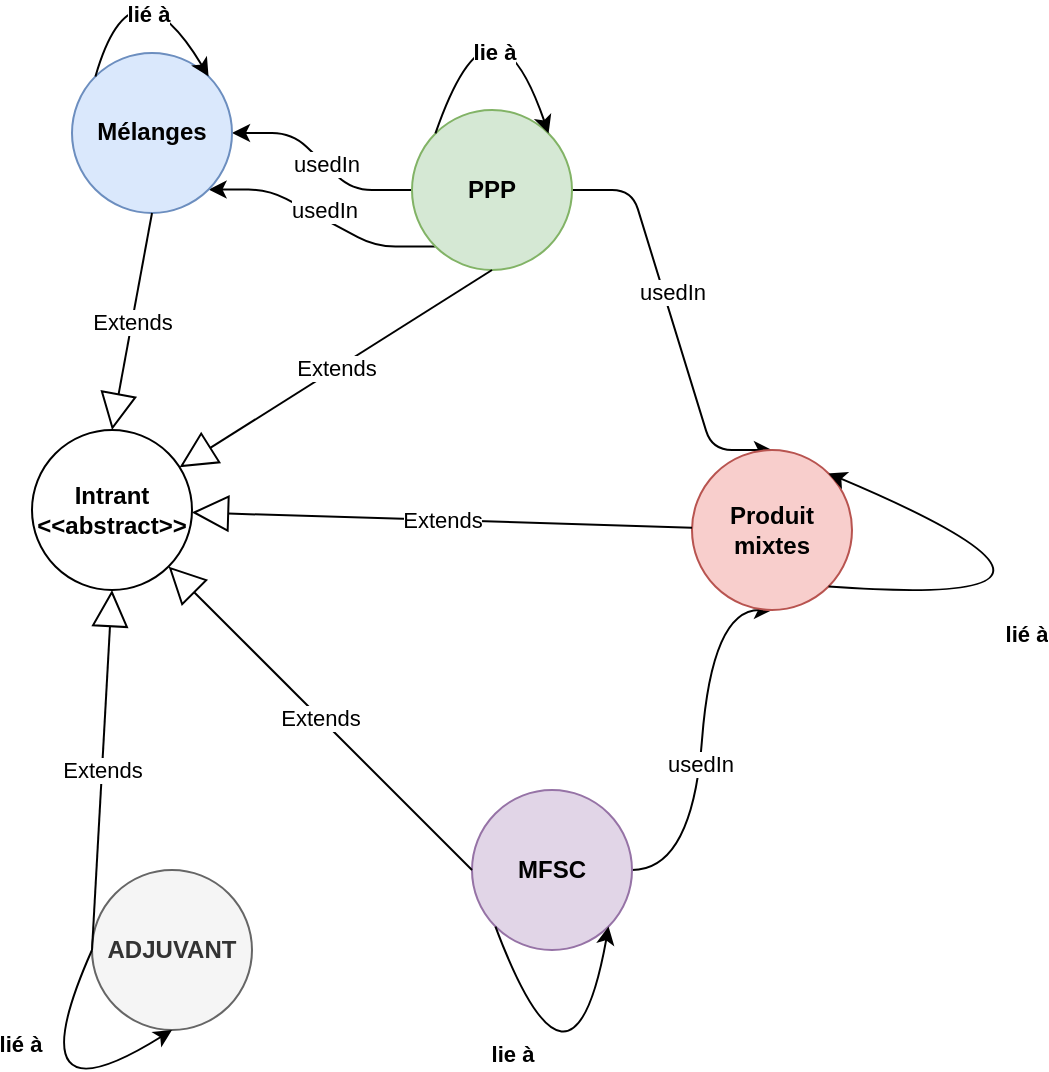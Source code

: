 <mxfile version="14.6.13" type="google" pages="5"><diagram id="iDBD5dO4N-_zwRNutc54" name="interactions"><mxGraphModel dx="1298" dy="756" grid="1" gridSize="10" guides="1" tooltips="1" connect="1" arrows="1" fold="1" page="1" pageScale="1" pageWidth="827" pageHeight="1169" math="0" shadow="0"><root><mxCell id="18xj3m4iyBrJxsBQXAMs-0"/><mxCell id="18xj3m4iyBrJxsBQXAMs-1" parent="18xj3m4iyBrJxsBQXAMs-0"/><mxCell id="18xj3m4iyBrJxsBQXAMs-7" style="orthogonalLoop=1;jettySize=auto;html=1;exitX=0;exitY=0;exitDx=0;exitDy=0;fontColor=#FF0000;entryX=1;entryY=0;entryDx=0;entryDy=0;strokeColor=none;curved=1;" parent="18xj3m4iyBrJxsBQXAMs-1" source="18xj3m4iyBrJxsBQXAMs-2" target="18xj3m4iyBrJxsBQXAMs-2" edge="1"><mxGeometry relative="1" as="geometry"><mxPoint x="330" y="130" as="targetPoint"/><Array as="points"><mxPoint x="410" y="90"/></Array></mxGeometry></mxCell><mxCell id="18xj3m4iyBrJxsBQXAMs-21" style="edgeStyle=entityRelationEdgeStyle;orthogonalLoop=1;jettySize=auto;html=1;exitX=1;exitY=0.5;exitDx=0;exitDy=0;fontColor=#000000;entryX=0.5;entryY=0;entryDx=0;entryDy=0;" parent="18xj3m4iyBrJxsBQXAMs-1" source="18xj3m4iyBrJxsBQXAMs-2" target="18xj3m4iyBrJxsBQXAMs-6" edge="1"><mxGeometry relative="1" as="geometry"/></mxCell><mxCell id="SSHEQxMLTT-vjO1VMzlo-0" value="usedIn" style="edgeLabel;html=1;align=center;verticalAlign=middle;resizable=0;points=[];fontColor=#000000;" parent="18xj3m4iyBrJxsBQXAMs-21" vertex="1" connectable="0"><mxGeometry x="-0.137" y="4" relative="1" as="geometry"><mxPoint as="offset"/></mxGeometry></mxCell><mxCell id="18xj3m4iyBrJxsBQXAMs-23" style="edgeStyle=entityRelationEdgeStyle;orthogonalLoop=1;jettySize=auto;html=1;exitX=0;exitY=0.5;exitDx=0;exitDy=0;entryX=1;entryY=0.5;entryDx=0;entryDy=0;fontColor=#000000;" parent="18xj3m4iyBrJxsBQXAMs-1" source="18xj3m4iyBrJxsBQXAMs-2" target="18xj3m4iyBrJxsBQXAMs-5" edge="1"><mxGeometry relative="1" as="geometry"/></mxCell><mxCell id="SSHEQxMLTT-vjO1VMzlo-2" value="usedIn" style="edgeLabel;html=1;align=center;verticalAlign=middle;resizable=0;points=[];fontColor=#000000;" parent="18xj3m4iyBrJxsBQXAMs-23" vertex="1" connectable="0"><mxGeometry x="-0.046" relative="1" as="geometry"><mxPoint y="-1" as="offset"/></mxGeometry></mxCell><mxCell id="18xj3m4iyBrJxsBQXAMs-24" style="edgeStyle=entityRelationEdgeStyle;orthogonalLoop=1;jettySize=auto;html=1;exitX=0;exitY=1;exitDx=0;exitDy=0;entryX=1;entryY=1;entryDx=0;entryDy=0;fontColor=#000000;" parent="18xj3m4iyBrJxsBQXAMs-1" source="18xj3m4iyBrJxsBQXAMs-2" target="18xj3m4iyBrJxsBQXAMs-5" edge="1"><mxGeometry relative="1" as="geometry"/></mxCell><mxCell id="SSHEQxMLTT-vjO1VMzlo-3" value="usedIn" style="edgeLabel;html=1;align=center;verticalAlign=middle;resizable=0;points=[];fontColor=#000000;" parent="18xj3m4iyBrJxsBQXAMs-24" vertex="1" connectable="0"><mxGeometry x="0.032" y="-4" relative="1" as="geometry"><mxPoint as="offset"/></mxGeometry></mxCell><mxCell id="18xj3m4iyBrJxsBQXAMs-2" value="&lt;b&gt;PPP&lt;/b&gt;" style="ellipse;whiteSpace=wrap;html=1;aspect=fixed;fillColor=#d5e8d4;strokeColor=#82b366;" parent="18xj3m4iyBrJxsBQXAMs-1" vertex="1"><mxGeometry x="370" y="150" width="80" height="80" as="geometry"/></mxCell><mxCell id="18xj3m4iyBrJxsBQXAMs-22" style="edgeStyle=entityRelationEdgeStyle;orthogonalLoop=1;jettySize=auto;html=1;exitX=1;exitY=0.5;exitDx=0;exitDy=0;entryX=0.5;entryY=1;entryDx=0;entryDy=0;fontColor=#000000;curved=1;" parent="18xj3m4iyBrJxsBQXAMs-1" source="18xj3m4iyBrJxsBQXAMs-3" target="18xj3m4iyBrJxsBQXAMs-6" edge="1"><mxGeometry relative="1" as="geometry"/></mxCell><mxCell id="SSHEQxMLTT-vjO1VMzlo-1" value="usedIn" style="edgeLabel;html=1;align=center;verticalAlign=middle;resizable=0;points=[];fontColor=#000000;" parent="18xj3m4iyBrJxsBQXAMs-22" vertex="1" connectable="0"><mxGeometry x="-0.127" relative="1" as="geometry"><mxPoint as="offset"/></mxGeometry></mxCell><mxCell id="18xj3m4iyBrJxsBQXAMs-3" value="&lt;b&gt;MFSC&lt;/b&gt;" style="ellipse;whiteSpace=wrap;html=1;aspect=fixed;fillColor=#e1d5e7;strokeColor=#9673a6;" parent="18xj3m4iyBrJxsBQXAMs-1" vertex="1"><mxGeometry x="400" y="490" width="80" height="80" as="geometry"/></mxCell><mxCell id="18xj3m4iyBrJxsBQXAMs-4" value="&lt;b&gt;ADJUVANT&lt;/b&gt;" style="ellipse;whiteSpace=wrap;html=1;aspect=fixed;fontColor=#333333;fillColor=#f5f5f5;strokeColor=#666666;" parent="18xj3m4iyBrJxsBQXAMs-1" vertex="1"><mxGeometry x="210" y="530" width="80" height="80" as="geometry"/></mxCell><mxCell id="18xj3m4iyBrJxsBQXAMs-5" value="&lt;b&gt;Mélanges&lt;/b&gt;" style="ellipse;whiteSpace=wrap;html=1;aspect=fixed;fillColor=#dae8fc;strokeColor=#6c8ebf;" parent="18xj3m4iyBrJxsBQXAMs-1" vertex="1"><mxGeometry x="200" y="121.49" width="80" height="80" as="geometry"/></mxCell><mxCell id="18xj3m4iyBrJxsBQXAMs-6" value="&lt;b&gt;Produit mixtes&lt;/b&gt;" style="ellipse;whiteSpace=wrap;html=1;aspect=fixed;fillColor=#f8cecc;strokeColor=#b85450;" parent="18xj3m4iyBrJxsBQXAMs-1" vertex="1"><mxGeometry x="510" y="320" width="80" height="80" as="geometry"/></mxCell><mxCell id="18xj3m4iyBrJxsBQXAMs-8" style="edgeStyle=none;curved=1;orthogonalLoop=1;jettySize=auto;html=1;exitX=0;exitY=0;exitDx=0;exitDy=0;entryX=1;entryY=0;entryDx=0;entryDy=0;fontColor=#FF0000;" parent="18xj3m4iyBrJxsBQXAMs-1" source="18xj3m4iyBrJxsBQXAMs-2" target="18xj3m4iyBrJxsBQXAMs-2" edge="1"><mxGeometry relative="1" as="geometry"><Array as="points"><mxPoint x="410" y="80"/></Array></mxGeometry></mxCell><mxCell id="18xj3m4iyBrJxsBQXAMs-9" value="lie à" style="edgeLabel;html=1;align=center;verticalAlign=middle;resizable=0;points=[];fontStyle=1" parent="18xj3m4iyBrJxsBQXAMs-8" vertex="1" connectable="0"><mxGeometry x="-0.444" y="-14" relative="1" as="geometry"><mxPoint as="offset"/></mxGeometry></mxCell><mxCell id="18xj3m4iyBrJxsBQXAMs-11" style="edgeStyle=none;curved=1;orthogonalLoop=1;jettySize=auto;html=1;exitX=0;exitY=1;exitDx=0;exitDy=0;entryX=1;entryY=1;entryDx=0;entryDy=0;fontColor=#000000;" parent="18xj3m4iyBrJxsBQXAMs-1" source="18xj3m4iyBrJxsBQXAMs-3" target="18xj3m4iyBrJxsBQXAMs-3" edge="1"><mxGeometry relative="1" as="geometry"><Array as="points"><mxPoint x="450" y="660"/></Array></mxGeometry></mxCell><mxCell id="18xj3m4iyBrJxsBQXAMs-12" value="&lt;b&gt;lie à&lt;/b&gt;" style="edgeLabel;html=1;align=center;verticalAlign=middle;resizable=0;points=[];fontColor=#000000;" parent="18xj3m4iyBrJxsBQXAMs-11" vertex="1" connectable="0"><mxGeometry x="-0.416" y="-15" relative="1" as="geometry"><mxPoint as="offset"/></mxGeometry></mxCell><mxCell id="18xj3m4iyBrJxsBQXAMs-13" style="edgeStyle=none;curved=1;orthogonalLoop=1;jettySize=auto;html=1;exitX=0;exitY=0.5;exitDx=0;exitDy=0;entryX=0.5;entryY=1;entryDx=0;entryDy=0;fontColor=#000000;" parent="18xj3m4iyBrJxsBQXAMs-1" source="18xj3m4iyBrJxsBQXAMs-4" target="18xj3m4iyBrJxsBQXAMs-4" edge="1"><mxGeometry relative="1" as="geometry"><Array as="points"><mxPoint x="170" y="660"/></Array></mxGeometry></mxCell><mxCell id="18xj3m4iyBrJxsBQXAMs-14" value="lié à" style="edgeLabel;html=1;align=center;verticalAlign=middle;resizable=0;points=[];fontColor=#000000;fontStyle=1" parent="18xj3m4iyBrJxsBQXAMs-13" vertex="1" connectable="0"><mxGeometry x="-0.409" y="-14" relative="1" as="geometry"><mxPoint as="offset"/></mxGeometry></mxCell><mxCell id="18xj3m4iyBrJxsBQXAMs-17" style="edgeStyle=none;curved=1;orthogonalLoop=1;jettySize=auto;html=1;exitX=0;exitY=0;exitDx=0;exitDy=0;entryX=1;entryY=0;entryDx=0;entryDy=0;fontColor=#000000;" parent="18xj3m4iyBrJxsBQXAMs-1" source="18xj3m4iyBrJxsBQXAMs-5" target="18xj3m4iyBrJxsBQXAMs-5" edge="1"><mxGeometry relative="1" as="geometry"><Array as="points"><mxPoint x="230" y="70"/></Array></mxGeometry></mxCell><mxCell id="18xj3m4iyBrJxsBQXAMs-18" value="&lt;b&gt;lié à&lt;/b&gt;" style="edgeLabel;html=1;align=center;verticalAlign=middle;resizable=0;points=[];fontColor=#000000;" parent="18xj3m4iyBrJxsBQXAMs-17" vertex="1" connectable="0"><mxGeometry x="-0.461" y="-16" relative="1" as="geometry"><mxPoint as="offset"/></mxGeometry></mxCell><mxCell id="18xj3m4iyBrJxsBQXAMs-19" style="edgeStyle=none;curved=1;orthogonalLoop=1;jettySize=auto;html=1;exitX=1;exitY=1;exitDx=0;exitDy=0;entryX=1;entryY=0;entryDx=0;entryDy=0;fontColor=#000000;" parent="18xj3m4iyBrJxsBQXAMs-1" source="18xj3m4iyBrJxsBQXAMs-6" target="18xj3m4iyBrJxsBQXAMs-6" edge="1"><mxGeometry relative="1" as="geometry"><Array as="points"><mxPoint x="740" y="400"/></Array></mxGeometry></mxCell><mxCell id="18xj3m4iyBrJxsBQXAMs-20" value="&lt;b&gt;lié à&lt;/b&gt;" style="edgeLabel;html=1;align=center;verticalAlign=middle;resizable=0;points=[];fontColor=#000000;" parent="18xj3m4iyBrJxsBQXAMs-19" vertex="1" connectable="0"><mxGeometry x="-0.41" y="-16" relative="1" as="geometry"><mxPoint as="offset"/></mxGeometry></mxCell><mxCell id="18xj3m4iyBrJxsBQXAMs-25" value="&lt;b&gt;Intrant&lt;br&gt;&amp;lt;&amp;lt;abstract&amp;gt;&amp;gt;&lt;/b&gt;" style="ellipse;whiteSpace=wrap;html=1;aspect=fixed;" parent="18xj3m4iyBrJxsBQXAMs-1" vertex="1"><mxGeometry x="180" y="310" width="80" height="80" as="geometry"/></mxCell><mxCell id="18xj3m4iyBrJxsBQXAMs-26" value="Extends" style="endArrow=block;endSize=16;endFill=0;html=1;fontColor=#000000;exitX=0.5;exitY=1;exitDx=0;exitDy=0;" parent="18xj3m4iyBrJxsBQXAMs-1" source="18xj3m4iyBrJxsBQXAMs-2" target="18xj3m4iyBrJxsBQXAMs-25" edge="1"><mxGeometry width="160" relative="1" as="geometry"><mxPoint x="220" y="370" as="sourcePoint"/><mxPoint x="380" y="370" as="targetPoint"/></mxGeometry></mxCell><mxCell id="18xj3m4iyBrJxsBQXAMs-27" value="Extends" style="endArrow=block;endSize=16;endFill=0;html=1;fontColor=#000000;exitX=0;exitY=0.5;exitDx=0;exitDy=0;entryX=1;entryY=1;entryDx=0;entryDy=0;" parent="18xj3m4iyBrJxsBQXAMs-1" source="18xj3m4iyBrJxsBQXAMs-3" target="18xj3m4iyBrJxsBQXAMs-25" edge="1"><mxGeometry width="160" relative="1" as="geometry"><mxPoint x="420" y="240" as="sourcePoint"/><mxPoint x="260" y="390" as="targetPoint"/></mxGeometry></mxCell><mxCell id="18xj3m4iyBrJxsBQXAMs-28" value="Extends" style="endArrow=block;endSize=16;endFill=0;html=1;fontColor=#000000;exitX=0;exitY=0.5;exitDx=0;exitDy=0;entryX=0.5;entryY=1;entryDx=0;entryDy=0;" parent="18xj3m4iyBrJxsBQXAMs-1" source="18xj3m4iyBrJxsBQXAMs-4" target="18xj3m4iyBrJxsBQXAMs-25" edge="1"><mxGeometry width="160" relative="1" as="geometry"><mxPoint x="520" y="380" as="sourcePoint"/><mxPoint x="258.284" y="388.284" as="targetPoint"/></mxGeometry></mxCell><mxCell id="18xj3m4iyBrJxsBQXAMs-29" value="Extends" style="endArrow=block;endSize=16;endFill=0;html=1;fontColor=#000000;exitX=0.5;exitY=1;exitDx=0;exitDy=0;entryX=0.5;entryY=0;entryDx=0;entryDy=0;" parent="18xj3m4iyBrJxsBQXAMs-1" source="18xj3m4iyBrJxsBQXAMs-5" target="18xj3m4iyBrJxsBQXAMs-25" edge="1"><mxGeometry width="160" relative="1" as="geometry"><mxPoint x="380" y="510" as="sourcePoint"/><mxPoint x="230" y="400" as="targetPoint"/></mxGeometry></mxCell><mxCell id="18xj3m4iyBrJxsBQXAMs-30" value="Extends" style="endArrow=block;endSize=16;endFill=0;html=1;fontColor=#000000;" parent="18xj3m4iyBrJxsBQXAMs-1" source="18xj3m4iyBrJxsBQXAMs-6" target="18xj3m4iyBrJxsBQXAMs-25" edge="1"><mxGeometry width="160" relative="1" as="geometry"><mxPoint x="420" y="240" as="sourcePoint"/><mxPoint x="263.82" y="338.64" as="targetPoint"/></mxGeometry></mxCell></root></mxGraphModel></diagram><diagram id="I4qbqp5xXTwMdS0F8DTn" name="détails hiérarchie - Page 2"><mxGraphModel dx="868" dy="1651" grid="1" gridSize="10" guides="1" tooltips="1" connect="1" arrows="1" fold="1" page="1" pageScale="1" pageWidth="827" pageHeight="1169" math="0" shadow="0"><root><mxCell id="kGYRyVKW1jGvT35oAimM-0"/><mxCell id="kGYRyVKW1jGvT35oAimM-1" parent="kGYRyVKW1jGvT35oAimM-0"/><mxCell id="kGYRyVKW1jGvT35oAimM-2" value="Intrant&lt;Abstract&gt;" style="swimlane;fontStyle=1;childLayout=stackLayout;horizontal=1;startSize=26;fillColor=#dae8fc;horizontalStack=0;resizeParent=1;resizeParentMax=0;resizeLast=0;collapsible=1;marginBottom=0;strokeColor=#6c8ebf;" parent="kGYRyVKW1jGvT35oAimM-1" vertex="1"><mxGeometry x="1089.67" y="-820" width="320" height="52" as="geometry"><mxRectangle x="790" y="-1058" width="130" height="26" as="alternateBounds"/></mxGeometry></mxCell><mxCell id="kGYRyVKW1jGvT35oAimM-23" value="PPP&lt;Class&gt;" style="swimlane;fontStyle=1;align=center;verticalAlign=top;childLayout=stackLayout;horizontal=1;startSize=26;horizontalStack=0;resizeParent=1;resizeParentMax=0;resizeLast=0;collapsible=1;marginBottom=0;fillColor=#f8cecc;strokeColor=#b85450;" parent="kGYRyVKW1jGvT35oAimM-1" vertex="1"><mxGeometry x="809.67" y="-430" width="160" height="52" as="geometry"/></mxCell><mxCell id="Cw7BlNWFvkp71R8anpyJ-1" value="ppp-lies" style="endArrow=none;html=1;endSize=12;startArrow=diamondThin;startSize=14;startFill=0;edgeStyle=orthogonalEdgeStyle;entryX=0;entryY=0;entryDx=0;entryDy=0;exitX=0;exitY=0.5;exitDx=0;exitDy=0;endFill=0;" parent="kGYRyVKW1jGvT35oAimM-23" target="kGYRyVKW1jGvT35oAimM-23" edge="1"><mxGeometry x="-0.198" y="10" relative="1" as="geometry"><mxPoint y="39" as="sourcePoint"/><mxPoint x="435" y="320" as="targetPoint"/><Array as="points"><mxPoint x="-64" y="39"/><mxPoint x="-64" y="-20"/><mxPoint y="-20"/></Array><mxPoint as="offset"/></mxGeometry></mxCell><mxCell id="Cw7BlNWFvkp71R8anpyJ-2" value="0..n" style="edgeLabel;resizable=0;html=1;align=left;verticalAlign=top;" parent="Cw7BlNWFvkp71R8anpyJ-1" connectable="0" vertex="1"><mxGeometry x="-1" relative="1" as="geometry"><mxPoint x="-40" y="1" as="offset"/></mxGeometry></mxCell><mxCell id="Cw7BlNWFvkp71R8anpyJ-3" value="1" style="edgeLabel;resizable=0;html=1;align=right;verticalAlign=top;" parent="Cw7BlNWFvkp71R8anpyJ-1" connectable="0" vertex="1"><mxGeometry x="1" relative="1" as="geometry"><mxPoint x="25" y="-29.84" as="offset"/></mxGeometry></mxCell><mxCell id="kGYRyVKW1jGvT35oAimM-25" value="MFSC&lt;Class&gt;" style="swimlane;fontStyle=1;align=center;verticalAlign=top;childLayout=stackLayout;horizontal=1;startSize=26;horizontalStack=0;resizeParent=1;resizeParentMax=0;resizeLast=0;collapsible=1;marginBottom=0;fillColor=#f8cecc;strokeColor=#b85450;" parent="kGYRyVKW1jGvT35oAimM-1" vertex="1"><mxGeometry x="2309.67" y="-660" width="620" height="52" as="geometry"/></mxCell><mxCell id="kGYRyVKW1jGvT35oAimM-29" value="Adjuvant&lt;Class&gt;" style="swimlane;fontStyle=1;align=center;verticalAlign=top;childLayout=stackLayout;horizontal=1;startSize=26;horizontalStack=0;resizeParent=1;resizeParentMax=0;resizeLast=0;collapsible=1;marginBottom=0;fillColor=#f8cecc;strokeColor=#b85450;" parent="kGYRyVKW1jGvT35oAimM-1" vertex="1"><mxGeometry x="493.67" y="-468" width="180" height="52" as="geometry"/></mxCell><mxCell id="kGYRyVKW1jGvT35oAimM-31" value="ProduitMixte &lt;Class&gt;" style="swimlane;fontStyle=1;align=center;verticalAlign=top;childLayout=stackLayout;horizontal=1;startSize=26;horizontalStack=0;resizeParent=1;resizeParentMax=0;resizeLast=0;collapsible=1;marginBottom=0;fillColor=#f8cecc;strokeColor=#b85450;" parent="kGYRyVKW1jGvT35oAimM-1" vertex="1"><mxGeometry x="1539.67" y="-570" width="613" height="52" as="geometry"><mxRectangle x="934" y="-832" width="150" height="26" as="alternateBounds"/></mxGeometry></mxCell><mxCell id="Cw7BlNWFvkp71R8anpyJ-17" value="&lt;span style=&quot;font-size: 12px ; text-align: left ; background-color: rgb(248 , 249 , 250)&quot;&gt;produit-mixte-lies&lt;/span&gt;" style="endArrow=none;html=1;endSize=12;startArrow=diamondThin;startSize=14;startFill=0;entryX=0.25;entryY=0;entryDx=0;entryDy=0;exitX=0;exitY=0.5;exitDx=0;exitDy=0;endFill=0;edgeStyle=orthogonalEdgeStyle;" parent="kGYRyVKW1jGvT35oAimM-31" target="kGYRyVKW1jGvT35oAimM-31" edge="1"><mxGeometry x="-0.361" y="30" relative="1" as="geometry"><mxPoint y="39" as="sourcePoint"/><mxPoint x="-0.07" y="-50" as="targetPoint"/><Array as="points"><mxPoint x="-100" y="39"/><mxPoint x="-100" y="-30"/><mxPoint x="153" y="-30"/></Array><mxPoint as="offset"/></mxGeometry></mxCell><mxCell id="Cw7BlNWFvkp71R8anpyJ-18" value="0..n" style="edgeLabel;resizable=0;html=1;align=left;verticalAlign=top;" parent="Cw7BlNWFvkp71R8anpyJ-17" connectable="0" vertex="1"><mxGeometry x="-1" relative="1" as="geometry"><mxPoint x="-67" y="7" as="offset"/></mxGeometry></mxCell><mxCell id="Cw7BlNWFvkp71R8anpyJ-19" value="1" style="edgeLabel;resizable=0;html=1;align=right;verticalAlign=top;" parent="Cw7BlNWFvkp71R8anpyJ-17" connectable="0" vertex="1"><mxGeometry x="1" relative="1" as="geometry"><mxPoint x="25" y="-29.84" as="offset"/></mxGeometry></mxCell><mxCell id="kGYRyVKW1jGvT35oAimM-36" value="Melange &lt;Class&gt;" style="swimlane;fontStyle=1;align=center;verticalAlign=top;childLayout=stackLayout;horizontal=1;startSize=26;horizontalStack=0;resizeParent=1;resizeParentMax=0;resizeLast=0;collapsible=1;marginBottom=0;fillColor=#f8cecc;strokeColor=#b85450;" parent="kGYRyVKW1jGvT35oAimM-1" vertex="1"><mxGeometry x="1139.67" y="-422" width="190" height="52" as="geometry"/></mxCell><mxCell id="kGYRyVKW1jGvT35oAimM-38" value="Extends" style="endArrow=block;endSize=16;endFill=0;html=1;entryX=0;entryY=1;entryDx=0;entryDy=0;exitX=0.25;exitY=0;exitDx=0;exitDy=0;" parent="kGYRyVKW1jGvT35oAimM-1" source="kGYRyVKW1jGvT35oAimM-23" target="kGYRyVKW1jGvT35oAimM-2" edge="1"><mxGeometry width="160" relative="1" as="geometry"><mxPoint x="849.67" y="-460" as="sourcePoint"/><mxPoint x="1159.67" y="-1031" as="targetPoint"/></mxGeometry></mxCell><mxCell id="kGYRyVKW1jGvT35oAimM-39" value="Extends" style="endArrow=block;endSize=16;endFill=0;html=1;entryX=1;entryY=1;entryDx=0;entryDy=0;exitX=0;exitY=0;exitDx=0;exitDy=0;" parent="kGYRyVKW1jGvT35oAimM-1" source="kGYRyVKW1jGvT35oAimM-25" target="kGYRyVKW1jGvT35oAimM-2" edge="1"><mxGeometry width="160" relative="1" as="geometry"><mxPoint x="2389.67" y="-474" as="sourcePoint"/><mxPoint x="1479.67" y="-927" as="targetPoint"/></mxGeometry></mxCell><mxCell id="kGYRyVKW1jGvT35oAimM-40" value="Extends" style="endArrow=block;endSize=16;endFill=0;html=1;exitX=0.5;exitY=0;exitDx=0;exitDy=0;entryX=0;entryY=0.25;entryDx=0;entryDy=0;" parent="kGYRyVKW1jGvT35oAimM-1" source="kGYRyVKW1jGvT35oAimM-29" target="kGYRyVKW1jGvT35oAimM-2" edge="1"><mxGeometry width="160" relative="1" as="geometry"><mxPoint x="1089.67" y="-450" as="sourcePoint"/><mxPoint x="1199.67" y="-1015.842" as="targetPoint"/></mxGeometry></mxCell><mxCell id="kGYRyVKW1jGvT35oAimM-41" value="Extends" style="endArrow=block;endSize=16;endFill=0;html=1;exitX=0.5;exitY=0;exitDx=0;exitDy=0;entryX=0.75;entryY=1;entryDx=0;entryDy=0;" parent="kGYRyVKW1jGvT35oAimM-1" source="kGYRyVKW1jGvT35oAimM-31" target="kGYRyVKW1jGvT35oAimM-2" edge="1"><mxGeometry width="160" relative="1" as="geometry"><mxPoint x="1259.67" y="-450" as="sourcePoint"/><mxPoint x="1409.67" y="-1010" as="targetPoint"/></mxGeometry></mxCell><mxCell id="kGYRyVKW1jGvT35oAimM-42" value="Extends" style="endArrow=block;endSize=16;endFill=0;html=1;exitX=0.75;exitY=0;exitDx=0;exitDy=0;entryX=0.5;entryY=1;entryDx=0;entryDy=0;" parent="kGYRyVKW1jGvT35oAimM-1" source="kGYRyVKW1jGvT35oAimM-36" target="kGYRyVKW1jGvT35oAimM-2" edge="1"><mxGeometry width="160" relative="1" as="geometry"><mxPoint x="1439.67" y="-450" as="sourcePoint"/><mxPoint x="1279.67" y="-950" as="targetPoint"/></mxGeometry></mxCell><mxCell id="kGYRyVKW1jGvT35oAimM-43" value="Usage&lt;Class&gt;" style="swimlane;fontStyle=1;align=center;verticalAlign=top;childLayout=stackLayout;horizontal=1;startSize=26;horizontalStack=0;resizeParent=1;resizeParentMax=0;resizeLast=0;collapsible=1;marginBottom=0;fillColor=#dae8fc;strokeColor=#6c8ebf;" parent="kGYRyVKW1jGvT35oAimM-1" vertex="1"><mxGeometry x="959.67" y="-230" width="340" height="494" as="geometry"/></mxCell><mxCell id="kGYRyVKW1jGvT35oAimM-44" value="+ id: String" style="text;strokeColor=none;fillColor=none;align=left;verticalAlign=top;spacingLeft=4;spacingRight=4;overflow=hidden;rotatable=0;points=[[0,0.5],[1,0.5]];portConstraint=eastwest;fontStyle=4" parent="kGYRyVKW1jGvT35oAimM-43" vertex="1"><mxGeometry y="26" width="340" height="26" as="geometry"/></mxCell><mxCell id="kGYRyVKW1jGvT35oAimM-45" value="+ identifiant-usage: String" style="text;strokeColor=none;fillColor=none;align=left;verticalAlign=top;spacingLeft=4;spacingRight=4;overflow=hidden;rotatable=0;points=[[0,0.5],[1,0.5]];portConstraint=eastwest;fontStyle=4" parent="kGYRyVKW1jGvT35oAimM-43" vertex="1"><mxGeometry y="52" width="340" height="26" as="geometry"/></mxCell><mxCell id="t-JZo052ikbqe87NYvFe-0" value="+ date-decision: Date(format=ddmmaaaa)" style="text;strokeColor=none;fillColor=none;align=left;verticalAlign=top;spacingLeft=4;spacingRight=4;overflow=hidden;rotatable=0;points=[[0,0.5],[1,0.5]];portConstraint=eastwest;fontStyle=0" parent="kGYRyVKW1jGvT35oAimM-43" vertex="1"><mxGeometry y="78" width="340" height="26" as="geometry"/></mxCell><mxCell id="kGYRyVKW1jGvT35oAimM-46" value="+ identifiant-usage-portee-usage:Ref" style="text;strokeColor=none;fillColor=none;align=left;verticalAlign=top;spacingLeft=4;spacingRight=4;overflow=hidden;rotatable=0;points=[[0,0.5],[1,0.5]];portConstraint=eastwest;fontColor=#FF0000;fontStyle=1" parent="kGYRyVKW1jGvT35oAimM-43" vertex="1"><mxGeometry y="104" width="340" height="26" as="geometry"/></mxCell><mxCell id="kGYRyVKW1jGvT35oAimM-47" value="+ identifiant-usage-methode-application: Ref" style="text;strokeColor=none;fillColor=none;align=left;verticalAlign=top;spacingLeft=4;spacingRight=4;overflow=hidden;rotatable=0;points=[[0,0.5],[1,0.5]];portConstraint=eastwest;fontStyle=1;fontColor=#FF0000;" parent="kGYRyVKW1jGvT35oAimM-43" vertex="1"><mxGeometry y="130" width="340" height="26" as="geometry"/></mxCell><mxCell id="kGYRyVKW1jGvT35oAimM-48" value="+ identifiant-usage-groupe-organisme-nuisible: Ref" style="text;strokeColor=none;fillColor=none;align=left;verticalAlign=top;spacingLeft=4;spacingRight=4;overflow=hidden;rotatable=0;points=[[0,0.5],[1,0.5]];portConstraint=eastwest;fontColor=#FF0000;fontStyle=1" parent="kGYRyVKW1jGvT35oAimM-43" vertex="1"><mxGeometry y="156" width="340" height="26" as="geometry"/></mxCell><mxCell id="kGYRyVKW1jGvT35oAimM-49" value="+ stade-cultural-min: Integer" style="text;strokeColor=none;fillColor=none;align=left;verticalAlign=top;spacingLeft=4;spacingRight=4;overflow=hidden;rotatable=0;points=[[0,0.5],[1,0.5]];portConstraint=eastwest;" parent="kGYRyVKW1jGvT35oAimM-43" vertex="1"><mxGeometry y="182" width="340" height="26" as="geometry"/></mxCell><mxCell id="kGYRyVKW1jGvT35oAimM-50" value="+ stade-cultural-max: Integer" style="text;strokeColor=none;fillColor=none;align=left;verticalAlign=top;spacingLeft=4;spacingRight=4;overflow=hidden;rotatable=0;points=[[0,0.5],[1,0.5]];portConstraint=eastwest;" parent="kGYRyVKW1jGvT35oAimM-43" vertex="1"><mxGeometry y="208" width="340" height="26" as="geometry"/></mxCell><mxCell id="kGYRyVKW1jGvT35oAimM-52" value="+ dose-retenue: DecimalUnite" style="text;strokeColor=none;fillColor=none;align=left;verticalAlign=top;spacingLeft=4;spacingRight=4;overflow=hidden;rotatable=0;points=[[0,0.5],[1,0.5]];portConstraint=eastwest;" parent="kGYRyVKW1jGvT35oAimM-43" vertex="1"><mxGeometry y="234" width="340" height="26" as="geometry"/></mxCell><mxCell id="kGYRyVKW1jGvT35oAimM-53" value="+ delai-avant-recolte-jour: Integer" style="text;strokeColor=none;fillColor=none;align=left;verticalAlign=top;spacingLeft=4;spacingRight=4;overflow=hidden;rotatable=0;points=[[0,0.5],[1,0.5]];portConstraint=eastwest;" parent="kGYRyVKW1jGvT35oAimM-43" vertex="1"><mxGeometry y="260" width="340" height="26" as="geometry"/></mxCell><mxCell id="kGYRyVKW1jGvT35oAimM-54" value="+ delai-avant-recolte-bbch: Integer" style="text;strokeColor=none;fillColor=none;align=left;verticalAlign=top;spacingLeft=4;spacingRight=4;overflow=hidden;rotatable=0;points=[[0,0.5],[1,0.5]];portConstraint=eastwest;" parent="kGYRyVKW1jGvT35oAimM-43" vertex="1"><mxGeometry y="286" width="340" height="26" as="geometry"/></mxCell><mxCell id="kGYRyVKW1jGvT35oAimM-55" value="+ nombre-apport-max: Integer" style="text;strokeColor=none;fillColor=none;align=left;verticalAlign=top;spacingLeft=4;spacingRight=4;overflow=hidden;rotatable=0;points=[[0,0.5],[1,0.5]];portConstraint=eastwest;" parent="kGYRyVKW1jGvT35oAimM-43" vertex="1"><mxGeometry y="312" width="340" height="26" as="geometry"/></mxCell><mxCell id="kGYRyVKW1jGvT35oAimM-56" value="+ date-fin-distribution: Date(format=ddmmaaaa)" style="text;strokeColor=none;fillColor=none;align=left;verticalAlign=top;spacingLeft=4;spacingRight=4;overflow=hidden;rotatable=0;points=[[0,0.5],[1,0.5]];portConstraint=eastwest;" parent="kGYRyVKW1jGvT35oAimM-43" vertex="1"><mxGeometry y="338" width="340" height="26" as="geometry"/></mxCell><mxCell id="kGYRyVKW1jGvT35oAimM-57" value="+ date-fin-utilisation: Date(format=ddmmaaaa)" style="text;strokeColor=none;fillColor=none;align=left;verticalAlign=top;spacingLeft=4;spacingRight=4;overflow=hidden;rotatable=0;points=[[0,0.5],[1,0.5]];portConstraint=eastwest;" parent="kGYRyVKW1jGvT35oAimM-43" vertex="1"><mxGeometry y="364" width="340" height="26" as="geometry"/></mxCell><mxCell id="kGYRyVKW1jGvT35oAimM-58" value="+ condition-emploi: String" style="text;strokeColor=none;fillColor=none;align=left;verticalAlign=top;spacingLeft=4;spacingRight=4;overflow=hidden;rotatable=0;points=[[0,0.5],[1,0.5]];portConstraint=eastwest;" parent="kGYRyVKW1jGvT35oAimM-43" vertex="1"><mxGeometry y="390" width="340" height="26" as="geometry"/></mxCell><mxCell id="kGYRyVKW1jGvT35oAimM-60" value="+ ZNT-aquatique: DecimalUnite" style="text;strokeColor=none;fillColor=none;align=left;verticalAlign=top;spacingLeft=4;spacingRight=4;overflow=hidden;rotatable=0;points=[[0,0.5],[1,0.5]];portConstraint=eastwest;" parent="kGYRyVKW1jGvT35oAimM-43" vertex="1"><mxGeometry y="416" width="340" height="26" as="geometry"/></mxCell><mxCell id="kGYRyVKW1jGvT35oAimM-61" value="+ ZNT-arthropodes-non-cibles: DecimalUnite" style="text;strokeColor=none;fillColor=none;align=left;verticalAlign=top;spacingLeft=4;spacingRight=4;overflow=hidden;rotatable=0;points=[[0,0.5],[1,0.5]];portConstraint=eastwest;" parent="kGYRyVKW1jGvT35oAimM-43" vertex="1"><mxGeometry y="442" width="340" height="26" as="geometry"/></mxCell><mxCell id="kGYRyVKW1jGvT35oAimM-62" value="+ ZNT-plantes-non-cibles: DecimalUnite" style="text;strokeColor=none;fillColor=none;align=left;verticalAlign=top;spacingLeft=4;spacingRight=4;overflow=hidden;rotatable=0;points=[[0,0.5],[1,0.5]];portConstraint=eastwest;" parent="kGYRyVKW1jGvT35oAimM-43" vertex="1"><mxGeometry y="468" width="340" height="26" as="geometry"/></mxCell><mxCell id="kGYRyVKW1jGvT35oAimM-63" value="CulturePreconise&lt;Class&gt;" style="swimlane;fontStyle=1;align=center;verticalAlign=top;childLayout=stackLayout;horizontal=1;startSize=26;horizontalStack=0;resizeParent=1;resizeParentMax=0;resizeLast=0;collapsible=1;marginBottom=0;fillColor=#dae8fc;strokeColor=#6c8ebf;" parent="kGYRyVKW1jGvT35oAimM-1" vertex="1"><mxGeometry x="2139.67" y="-126" width="260" height="260" as="geometry"/></mxCell><mxCell id="kGYRyVKW1jGvT35oAimM-64" value="+ id: String" style="text;strokeColor=none;fillColor=none;align=left;verticalAlign=top;spacingLeft=4;spacingRight=4;overflow=hidden;rotatable=0;points=[[0,0.5],[1,0.5]];portConstraint=eastwest;fontStyle=4" parent="kGYRyVKW1jGvT35oAimM-63" vertex="1"><mxGeometry y="26" width="260" height="26" as="geometry"/></mxCell><mxCell id="kGYRyVKW1jGvT35oAimM-66" value="+ culture-commentaire: String" style="text;strokeColor=none;fillColor=none;align=left;verticalAlign=top;spacingLeft=4;spacingRight=4;overflow=hidden;rotatable=0;points=[[0,0.5],[1,0.5]];portConstraint=eastwest;" parent="kGYRyVKW1jGvT35oAimM-63" vertex="1"><mxGeometry y="52" width="260" height="26" as="geometry"/></mxCell><mxCell id="kGYRyVKW1jGvT35oAimM-68" value="+ stade-cultural-min: Integer" style="text;strokeColor=none;fillColor=none;align=left;verticalAlign=top;spacingLeft=4;spacingRight=4;overflow=hidden;rotatable=0;points=[[0,0.5],[1,0.5]];portConstraint=eastwest;" parent="kGYRyVKW1jGvT35oAimM-63" vertex="1"><mxGeometry y="78" width="260" height="26" as="geometry"/></mxCell><mxCell id="kGYRyVKW1jGvT35oAimM-69" value="+ stade-cultural-max: Integer" style="text;strokeColor=none;fillColor=none;align=left;verticalAlign=top;spacingLeft=4;spacingRight=4;overflow=hidden;rotatable=0;points=[[0,0.5],[1,0.5]];portConstraint=eastwest;" parent="kGYRyVKW1jGvT35oAimM-63" vertex="1"><mxGeometry y="104" width="260" height="26" as="geometry"/></mxCell><mxCell id="kGYRyVKW1jGvT35oAimM-70" value="+ dose-min-par-apport: DecimalUnite" style="text;strokeColor=none;fillColor=none;align=left;verticalAlign=top;spacingLeft=4;spacingRight=4;overflow=hidden;rotatable=0;points=[[0,0.5],[1,0.5]];portConstraint=eastwest;" parent="kGYRyVKW1jGvT35oAimM-63" vertex="1"><mxGeometry y="130" width="260" height="26" as="geometry"/></mxCell><mxCell id="kGYRyVKW1jGvT35oAimM-71" value="+ dose-max-par-apport: DecimalUnite" style="text;strokeColor=none;fillColor=none;align=left;verticalAlign=top;spacingLeft=4;spacingRight=4;overflow=hidden;rotatable=0;points=[[0,0.5],[1,0.5]];portConstraint=eastwest;" parent="kGYRyVKW1jGvT35oAimM-63" vertex="1"><mxGeometry y="156" width="260" height="26" as="geometry"/></mxCell><mxCell id="kGYRyVKW1jGvT35oAimM-72" value="+ nombre-apport-min: Integer" style="text;strokeColor=none;fillColor=none;align=left;verticalAlign=top;spacingLeft=4;spacingRight=4;overflow=hidden;rotatable=0;points=[[0,0.5],[1,0.5]];portConstraint=eastwest;" parent="kGYRyVKW1jGvT35oAimM-63" vertex="1"><mxGeometry y="182" width="260" height="26" as="geometry"/></mxCell><mxCell id="kGYRyVKW1jGvT35oAimM-73" value="+ nombre-apport-max: Integer" style="text;strokeColor=none;fillColor=none;align=left;verticalAlign=top;spacingLeft=4;spacingRight=4;overflow=hidden;rotatable=0;points=[[0,0.5],[1,0.5]];portConstraint=eastwest;" parent="kGYRyVKW1jGvT35oAimM-63" vertex="1"><mxGeometry y="208" width="260" height="26" as="geometry"/></mxCell><mxCell id="kGYRyVKW1jGvT35oAimM-78" value="+ date-decision: Date(format=ddmmaaaa)" style="text;strokeColor=none;fillColor=none;align=left;verticalAlign=top;spacingLeft=4;spacingRight=4;overflow=hidden;rotatable=0;points=[[0,0.5],[1,0.5]];portConstraint=eastwest;fontStyle=0;" parent="kGYRyVKW1jGvT35oAimM-63" vertex="1"><mxGeometry y="234" width="260" height="26" as="geometry"/></mxCell><mxCell id="kGYRyVKW1jGvT35oAimM-79" value="EcartAdmissible&lt;Class&gt;" style="swimlane;fontStyle=1;align=center;verticalAlign=top;childLayout=stackLayout;horizontal=1;startSize=26;horizontalStack=0;resizeParent=1;resizeParentMax=0;resizeLast=0;collapsible=1;marginBottom=0;fillColor=#fff2cc;strokeColor=#d6b656;" parent="kGYRyVKW1jGvT35oAimM-1" vertex="1"><mxGeometry x="2119.67" y="-422" width="280" height="104" as="geometry"/></mxCell><mxCell id="kGYRyVKW1jGvT35oAimM-80" value="+ element: String" style="text;strokeColor=none;fillColor=none;align=left;verticalAlign=top;spacingLeft=4;spacingRight=4;overflow=hidden;rotatable=0;points=[[0,0.5],[1,0.5]];portConstraint=eastwest;" parent="kGYRyVKW1jGvT35oAimM-79" vertex="1"><mxGeometry y="26" width="280" height="26" as="geometry"/></mxCell><mxCell id="kGYRyVKW1jGvT35oAimM-81" value="+ valeur-min-retenue:DecimalUnite" style="text;strokeColor=none;fillColor=none;align=left;verticalAlign=top;spacingLeft=4;spacingRight=4;overflow=hidden;rotatable=0;points=[[0,0.5],[1,0.5]];portConstraint=eastwest;" parent="kGYRyVKW1jGvT35oAimM-79" vertex="1"><mxGeometry y="52" width="280" height="26" as="geometry"/></mxCell><mxCell id="kGYRyVKW1jGvT35oAimM-82" value="+ valeur-max-retenue:DecimalUnite" style="text;strokeColor=none;fillColor=none;align=left;verticalAlign=top;spacingLeft=4;spacingRight=4;overflow=hidden;rotatable=0;points=[[0,0.5],[1,0.5]];portConstraint=eastwest;" parent="kGYRyVKW1jGvT35oAimM-79" vertex="1"><mxGeometry y="78" width="280" height="26" as="geometry"/></mxCell><mxCell id="kGYRyVKW1jGvT35oAimM-83" value="usages" style="endArrow=none;html=1;endSize=12;startArrow=diamondThin;startSize=14;startFill=1;entryX=0.5;entryY=0;entryDx=0;entryDy=0;endFill=0;" parent="kGYRyVKW1jGvT35oAimM-1" target="kGYRyVKW1jGvT35oAimM-43" edge="1"><mxGeometry relative="1" as="geometry"><mxPoint x="1225.748" y="-370.0" as="sourcePoint"/><mxPoint x="1239.67" y="-330" as="targetPoint"/></mxGeometry></mxCell><mxCell id="kGYRyVKW1jGvT35oAimM-84" value="0..n" style="edgeLabel;resizable=0;html=1;align=left;verticalAlign=top;" parent="kGYRyVKW1jGvT35oAimM-83" connectable="0" vertex="1"><mxGeometry x="-1" relative="1" as="geometry"/></mxCell><mxCell id="kGYRyVKW1jGvT35oAimM-85" value="1" style="edgeLabel;resizable=0;html=1;align=right;verticalAlign=top;" parent="kGYRyVKW1jGvT35oAimM-83" connectable="0" vertex="1"><mxGeometry x="1" relative="1" as="geometry"><mxPoint x="20" y="-39.92" as="offset"/></mxGeometry></mxCell><mxCell id="kGYRyVKW1jGvT35oAimM-86" value="usages" style="endArrow=none;html=1;endSize=12;startArrow=diamondThin;startSize=14;startFill=1;endFill=0;exitX=0.5;exitY=1;exitDx=0;exitDy=0;entryX=0;entryY=0;entryDx=0;entryDy=0;" parent="kGYRyVKW1jGvT35oAimM-1" source="kGYRyVKW1jGvT35oAimM-29" target="kGYRyVKW1jGvT35oAimM-43" edge="1"><mxGeometry relative="1" as="geometry"><mxPoint x="819.67" y="-320" as="sourcePoint"/><mxPoint x="809.67" y="-210" as="targetPoint"/></mxGeometry></mxCell><mxCell id="kGYRyVKW1jGvT35oAimM-87" value="0..n" style="edgeLabel;resizable=0;html=1;align=left;verticalAlign=top;" parent="kGYRyVKW1jGvT35oAimM-86" connectable="0" vertex="1"><mxGeometry x="-1" relative="1" as="geometry"><mxPoint x="7" y="10" as="offset"/></mxGeometry></mxCell><mxCell id="kGYRyVKW1jGvT35oAimM-88" value="1" style="edgeLabel;resizable=0;html=1;align=right;verticalAlign=top;" parent="kGYRyVKW1jGvT35oAimM-86" connectable="0" vertex="1"><mxGeometry x="1" relative="1" as="geometry"><mxPoint x="25" y="-29.84" as="offset"/></mxGeometry></mxCell><mxCell id="kGYRyVKW1jGvT35oAimM-89" value="usages" style="endArrow=none;html=1;endSize=12;startArrow=diamondThin;startSize=14;startFill=1;entryX=0.25;entryY=0;entryDx=0;entryDy=0;exitX=0.5;exitY=1;exitDx=0;exitDy=0;endFill=0;" parent="kGYRyVKW1jGvT35oAimM-1" source="kGYRyVKW1jGvT35oAimM-23" target="kGYRyVKW1jGvT35oAimM-43" edge="1"><mxGeometry relative="1" as="geometry"><mxPoint x="675.67" y="-405.998" as="sourcePoint"/><mxPoint x="1044.67" y="-240" as="targetPoint"/></mxGeometry></mxCell><mxCell id="kGYRyVKW1jGvT35oAimM-90" value="0..n" style="edgeLabel;resizable=0;html=1;align=left;verticalAlign=top;" parent="kGYRyVKW1jGvT35oAimM-89" connectable="0" vertex="1"><mxGeometry x="-1" relative="1" as="geometry"/></mxCell><mxCell id="kGYRyVKW1jGvT35oAimM-91" value="1" style="edgeLabel;resizable=0;html=1;align=right;verticalAlign=top;" parent="kGYRyVKW1jGvT35oAimM-89" connectable="0" vertex="1"><mxGeometry x="1" relative="1" as="geometry"><mxPoint x="10.35" y="-30.98" as="offset"/></mxGeometry></mxCell><mxCell id="kGYRyVKW1jGvT35oAimM-92" value="usages" style="endArrow=none;html=1;endSize=12;startArrow=diamondThin;startSize=14;startFill=1;entryX=0.75;entryY=0;entryDx=0;entryDy=0;endFill=0;exitX=0;exitY=1;exitDx=0;exitDy=0;" parent="kGYRyVKW1jGvT35oAimM-1" source="kGYRyVKW1jGvT35oAimM-31" target="kGYRyVKW1jGvT35oAimM-43" edge="1"><mxGeometry relative="1" as="geometry"><mxPoint x="1539.67" y="-461" as="sourcePoint"/><mxPoint x="1129.67" y="-240" as="targetPoint"/></mxGeometry></mxCell><mxCell id="kGYRyVKW1jGvT35oAimM-93" value="0..n" style="edgeLabel;resizable=0;html=1;align=left;verticalAlign=top;" parent="kGYRyVKW1jGvT35oAimM-92" connectable="0" vertex="1"><mxGeometry x="-1" relative="1" as="geometry"><mxPoint x="-23.65" y="13" as="offset"/></mxGeometry></mxCell><mxCell id="kGYRyVKW1jGvT35oAimM-94" value="1" style="edgeLabel;resizable=0;html=1;align=right;verticalAlign=top;" parent="kGYRyVKW1jGvT35oAimM-92" connectable="0" vertex="1"><mxGeometry x="1" relative="1" as="geometry"><mxPoint x="35" y="-39.83" as="offset"/></mxGeometry></mxCell><mxCell id="kGYRyVKW1jGvT35oAimM-99" value="&lt;span style=&quot;font-size: 12px ; text-align: left ; background-color: rgb(248 , 249 , 250)&quot;&gt;cultures-preconises&lt;/span&gt;" style="endArrow=none;html=1;endSize=12;startArrow=diamondThin;startSize=14;startFill=0;entryX=0;entryY=0.5;entryDx=0;entryDy=0;endFill=0;exitX=0.25;exitY=1;exitDx=0;exitDy=0;edgeStyle=elbowEdgeStyle;" parent="kGYRyVKW1jGvT35oAimM-1" source="kGYRyVKW1jGvT35oAimM-31" target="kGYRyVKW1jGvT35oAimM-71" edge="1"><mxGeometry relative="1" as="geometry"><mxPoint x="1647.558" y="-447.012" as="sourcePoint"/><mxPoint x="1214.67" y="-240" as="targetPoint"/><Array as="points"><mxPoint x="1692.67" y="-380"/><mxPoint x="1669.67" y="-80"/></Array></mxGeometry></mxCell><mxCell id="kGYRyVKW1jGvT35oAimM-100" value="0..n" style="edgeLabel;resizable=0;html=1;align=left;verticalAlign=top;" parent="kGYRyVKW1jGvT35oAimM-99" connectable="0" vertex="1"><mxGeometry x="-1" relative="1" as="geometry"><mxPoint x="-31.83" y="10.16" as="offset"/></mxGeometry></mxCell><mxCell id="kGYRyVKW1jGvT35oAimM-101" value="1" style="edgeLabel;resizable=0;html=1;align=right;verticalAlign=top;" parent="kGYRyVKW1jGvT35oAimM-99" connectable="0" vertex="1"><mxGeometry x="1" relative="1" as="geometry"><mxPoint x="-24.99" y="-33" as="offset"/></mxGeometry></mxCell><mxCell id="kGYRyVKW1jGvT35oAimM-102" value="&lt;span style=&quot;font-size: 12px ; text-align: left ; background-color: rgb(248 , 249 , 250)&quot;&gt;cultures-preconises&lt;/span&gt;" style="endArrow=none;html=1;endSize=12;startArrow=diamondThin;startSize=14;startFill=0;entryX=1;entryY=0.5;entryDx=0;entryDy=0;exitX=0.75;exitY=1;exitDx=0;exitDy=0;endFill=0;edgeStyle=orthogonalEdgeStyle;" parent="kGYRyVKW1jGvT35oAimM-1" source="kGYRyVKW1jGvT35oAimM-25" target="kGYRyVKW1jGvT35oAimM-71" edge="1"><mxGeometry relative="1" as="geometry"><mxPoint x="2743.73" y="-419.01" as="sourcePoint"/><mxPoint x="1764.67" y="-240" as="targetPoint"/><Array as="points"><mxPoint x="2775" y="43"/></Array></mxGeometry></mxCell><mxCell id="kGYRyVKW1jGvT35oAimM-103" value="0..n" style="edgeLabel;resizable=0;html=1;align=left;verticalAlign=top;" parent="kGYRyVKW1jGvT35oAimM-102" connectable="0" vertex="1"><mxGeometry x="-1" relative="1" as="geometry"><mxPoint x="-37.78" y="-0.99" as="offset"/></mxGeometry></mxCell><mxCell id="kGYRyVKW1jGvT35oAimM-104" value="1" style="edgeLabel;resizable=0;html=1;align=right;verticalAlign=top;" parent="kGYRyVKW1jGvT35oAimM-102" connectable="0" vertex="1"><mxGeometry x="1" relative="1" as="geometry"><mxPoint x="35" y="-39.83" as="offset"/></mxGeometry></mxCell><mxCell id="kGYRyVKW1jGvT35oAimM-105" value="&lt;span style=&quot;font-size: 12px ; text-align: left ; background-color: rgb(248 , 249 , 250)&quot;&gt;ecarts-admissibles-sur-revendications-complementaire&lt;/span&gt;" style="endArrow=none;html=1;endSize=12;startArrow=diamondThin;startSize=14;startFill=1;endFill=0;exitX=0.5;exitY=1;exitDx=0;exitDy=0;edgeStyle=orthogonalEdgeStyle;" parent="kGYRyVKW1jGvT35oAimM-1" source="kGYRyVKW1jGvT35oAimM-25" target="kGYRyVKW1jGvT35oAimM-79" edge="1"><mxGeometry x="-0.213" y="-30" relative="1" as="geometry"><mxPoint x="2641.43" y="-421.012" as="sourcePoint"/><mxPoint x="1894.67" y="-240" as="targetPoint"/><mxPoint as="offset"/><Array as="points"><mxPoint x="2620" y="-350"/></Array></mxGeometry></mxCell><mxCell id="kGYRyVKW1jGvT35oAimM-106" value="0..n" style="edgeLabel;resizable=0;html=1;align=left;verticalAlign=top;" parent="kGYRyVKW1jGvT35oAimM-105" connectable="0" vertex="1"><mxGeometry x="-1" relative="1" as="geometry"><mxPoint x="5" y="5.01" as="offset"/></mxGeometry></mxCell><mxCell id="kGYRyVKW1jGvT35oAimM-107" value="1" style="edgeLabel;resizable=0;html=1;align=right;verticalAlign=top;" parent="kGYRyVKW1jGvT35oAimM-105" connectable="0" vertex="1"><mxGeometry x="1" relative="1" as="geometry"><mxPoint x="20.3" y="-30.0" as="offset"/></mxGeometry></mxCell><mxCell id="kGYRyVKW1jGvT35oAimM-108" value="&lt;span style=&quot;font-size: 12px ; text-align: left ; background-color: rgb(248 , 249 , 250)&quot;&gt;ecarts-admissibles-sur-elements-de-composition&lt;/span&gt;" style="endArrow=none;html=1;endSize=12;startArrow=diamondThin;startSize=14;startFill=1;entryX=0.75;entryY=0;entryDx=0;entryDy=0;endFill=0;exitX=0.25;exitY=1;exitDx=0;exitDy=0;" parent="kGYRyVKW1jGvT35oAimM-1" source="kGYRyVKW1jGvT35oAimM-25" target="kGYRyVKW1jGvT35oAimM-79" edge="1"><mxGeometry relative="1" as="geometry"><mxPoint x="2523.67" y="-422" as="sourcePoint"/><mxPoint x="2399.79" y="-680.004" as="targetPoint"/></mxGeometry></mxCell><mxCell id="kGYRyVKW1jGvT35oAimM-109" value="0..n" style="edgeLabel;resizable=0;html=1;align=left;verticalAlign=top;" parent="kGYRyVKW1jGvT35oAimM-108" connectable="0" vertex="1"><mxGeometry x="-1" relative="1" as="geometry"><mxPoint x="-7.17" y="6" as="offset"/></mxGeometry></mxCell><mxCell id="kGYRyVKW1jGvT35oAimM-110" value="1" style="edgeLabel;resizable=0;html=1;align=right;verticalAlign=top;" parent="kGYRyVKW1jGvT35oAimM-108" connectable="0" vertex="1"><mxGeometry x="1" relative="1" as="geometry"><mxPoint x="0.43" y="-29.4" as="offset"/></mxGeometry></mxCell><mxCell id="Cw7BlNWFvkp71R8anpyJ-7" value="adjuvant-lies" style="endArrow=none;html=1;endSize=12;startArrow=diamondThin;startSize=14;startFill=0;edgeStyle=orthogonalEdgeStyle;entryX=0.25;entryY=0;entryDx=0;entryDy=0;endFill=0;exitX=0;exitY=0.5;exitDx=0;exitDy=0;" parent="kGYRyVKW1jGvT35oAimM-1" source="kGYRyVKW1jGvT35oAimM-29" target="kGYRyVKW1jGvT35oAimM-29" edge="1"><mxGeometry x="-0.198" y="10" relative="1" as="geometry"><mxPoint x="483.67" y="-410" as="sourcePoint"/><mxPoint x="523.67" y="-460" as="targetPoint"/><Array as="points"><mxPoint x="439.67" y="-442"/><mxPoint x="439.67" y="-480"/><mxPoint x="523.67" y="-480"/><mxPoint x="523.67" y="-468"/></Array><mxPoint as="offset"/></mxGeometry></mxCell><mxCell id="Cw7BlNWFvkp71R8anpyJ-8" value="0..n" style="edgeLabel;resizable=0;html=1;align=left;verticalAlign=top;" parent="Cw7BlNWFvkp71R8anpyJ-7" connectable="0" vertex="1"><mxGeometry x="-1" relative="1" as="geometry"><mxPoint x="-44" as="offset"/></mxGeometry></mxCell><mxCell id="Cw7BlNWFvkp71R8anpyJ-9" value="1" style="edgeLabel;resizable=0;html=1;align=right;verticalAlign=top;" parent="Cw7BlNWFvkp71R8anpyJ-7" connectable="0" vertex="1"><mxGeometry x="1" relative="1" as="geometry"><mxPoint x="15" y="-29.84" as="offset"/></mxGeometry></mxCell><mxCell id="CoLVrqNrejP-z7CKc4Ny-4" value="1" style="endArrow=none;html=1;endSize=12;startArrow=diamondThin;startSize=14;startFill=0;edgeStyle=orthogonalEdgeStyle;align=left;verticalAlign=bottom;exitX=0.25;exitY=0;exitDx=0;exitDy=0;entryX=0.75;entryY=0;entryDx=0;entryDy=0;endFill=0;" parent="kGYRyVKW1jGvT35oAimM-1" source="kGYRyVKW1jGvT35oAimM-36" target="kGYRyVKW1jGvT35oAimM-23" edge="1"><mxGeometry x="-1" y="-12" relative="1" as="geometry"><mxPoint x="1049.67" y="-540" as="sourcePoint"/><mxPoint x="1209.67" y="-540" as="targetPoint"/><Array as="points"><mxPoint x="1187.67" y="-450"/><mxPoint x="929.67" y="-450"/></Array><mxPoint as="offset"/></mxGeometry></mxCell><mxCell id="CoLVrqNrejP-z7CKc4Ny-5" value="produit2" style="edgeLabel;html=1;align=center;verticalAlign=middle;resizable=0;points=[];" parent="CoLVrqNrejP-z7CKc4Ny-4" vertex="1" connectable="0"><mxGeometry x="-0.218" y="-4" relative="1" as="geometry"><mxPoint x="-50.43" y="-6" as="offset"/></mxGeometry></mxCell><mxCell id="CoLVrqNrejP-z7CKc4Ny-6" value="1" style="endArrow=none;html=1;endSize=12;startArrow=diamondThin;startSize=14;startFill=0;edgeStyle=orthogonalEdgeStyle;align=left;verticalAlign=bottom;exitX=0.5;exitY=0;exitDx=0;exitDy=0;entryX=0.5;entryY=0;entryDx=0;entryDy=0;endFill=0;" parent="kGYRyVKW1jGvT35oAimM-1" source="kGYRyVKW1jGvT35oAimM-36" target="kGYRyVKW1jGvT35oAimM-23" edge="1"><mxGeometry x="-0.963" y="-25" relative="1" as="geometry"><mxPoint x="1197.17" y="-430" as="sourcePoint"/><mxPoint x="899.67" y="-450" as="targetPoint"/><Array as="points"><mxPoint x="1234.67" y="-470"/><mxPoint x="889.67" y="-470"/></Array><mxPoint as="offset"/></mxGeometry></mxCell><mxCell id="CoLVrqNrejP-z7CKc4Ny-7" value="produit1" style="edgeLabel;html=1;align=center;verticalAlign=middle;resizable=0;points=[];" parent="CoLVrqNrejP-z7CKc4Ny-6" vertex="1" connectable="0"><mxGeometry x="-0.218" y="-4" relative="1" as="geometry"><mxPoint x="-50.43" y="-6" as="offset"/></mxGeometry></mxCell><mxCell id="Cw7BlNWFvkp71R8anpyJ-11" value="melanges-lies" style="endArrow=none;html=1;endSize=12;startArrow=diamondThin;startSize=14;startFill=0;entryX=0;entryY=0;entryDx=0;entryDy=0;exitX=0;exitY=0.5;exitDx=0;exitDy=0;endFill=0;edgeStyle=orthogonalEdgeStyle;" parent="kGYRyVKW1jGvT35oAimM-1" source="kGYRyVKW1jGvT35oAimM-36" target="kGYRyVKW1jGvT35oAimM-36" edge="1"><mxGeometry x="-0.198" y="10" relative="1" as="geometry"><mxPoint x="1139.67" y="-383" as="sourcePoint"/><mxPoint x="1139.61" y="-420.06" as="targetPoint"/><Array as="points"><mxPoint x="1059.67" y="-396"/><mxPoint x="1059.67" y="-432"/><mxPoint x="1139.67" y="-432"/></Array><mxPoint as="offset"/></mxGeometry></mxCell><mxCell id="Cw7BlNWFvkp71R8anpyJ-12" value="0..n" style="edgeLabel;resizable=0;html=1;align=left;verticalAlign=top;" parent="Cw7BlNWFvkp71R8anpyJ-11" connectable="0" vertex="1"><mxGeometry x="-1" relative="1" as="geometry"><mxPoint x="-30" y="7" as="offset"/></mxGeometry></mxCell><mxCell id="Cw7BlNWFvkp71R8anpyJ-13" value="1" style="edgeLabel;resizable=0;html=1;align=right;verticalAlign=top;" parent="Cw7BlNWFvkp71R8anpyJ-11" connectable="0" vertex="1"><mxGeometry x="1" relative="1" as="geometry"><mxPoint x="25" y="-29.84" as="offset"/></mxGeometry></mxCell><mxCell id="Cw7BlNWFvkp71R8anpyJ-24" value="&lt;span style=&quot;font-size: 12px ; text-align: left ; background-color: rgb(248 , 249 , 250)&quot;&gt;mfsc-lies&lt;/span&gt;" style="endArrow=none;html=1;endSize=12;startArrow=diamondThin;startSize=14;startFill=0;entryX=0.75;entryY=0;entryDx=0;entryDy=0;endFill=0;edgeStyle=orthogonalEdgeStyle;exitX=1;exitY=0.25;exitDx=0;exitDy=0;" parent="kGYRyVKW1jGvT35oAimM-1" source="kGYRyVKW1jGvT35oAimM-25" target="kGYRyVKW1jGvT35oAimM-25" edge="1"><mxGeometry x="-0.371" y="-20" relative="1" as="geometry"><mxPoint x="3159.67" y="-409" as="sourcePoint"/><mxPoint x="3312.92" y="-500" as="targetPoint"/><Array as="points"><mxPoint x="2969.67" y="-647"/><mxPoint x="2969.67" y="-710"/><mxPoint x="2774.67" y="-710"/></Array><mxPoint as="offset"/></mxGeometry></mxCell><mxCell id="Cw7BlNWFvkp71R8anpyJ-25" value="0..n" style="edgeLabel;resizable=0;html=1;align=left;verticalAlign=top;" parent="Cw7BlNWFvkp71R8anpyJ-24" connectable="0" vertex="1"><mxGeometry x="-1" relative="1" as="geometry"><mxPoint x="-67" y="7" as="offset"/></mxGeometry></mxCell><mxCell id="Cw7BlNWFvkp71R8anpyJ-26" value="1" style="edgeLabel;resizable=0;html=1;align=right;verticalAlign=top;" parent="Cw7BlNWFvkp71R8anpyJ-24" connectable="0" vertex="1"><mxGeometry x="1" relative="1" as="geometry"><mxPoint x="25" y="-29.84" as="offset"/></mxGeometry></mxCell><mxCell id="CoLVrqNrejP-z7CKc4Ny-9" value="&lt;span style=&quot;font-size: 12px ; text-align: left ; background-color: rgb(248 , 249 , 250)&quot;&gt;ecarts-admissibles-sur-revendications-complementaire&lt;/span&gt;" style="endArrow=none;html=1;endSize=12;startArrow=diamondThin;startSize=14;startFill=1;endFill=0;exitX=0.5;exitY=1;exitDx=0;exitDy=0;edgeStyle=orthogonalEdgeStyle;" parent="kGYRyVKW1jGvT35oAimM-1" source="kGYRyVKW1jGvT35oAimM-31" target="kGYRyVKW1jGvT35oAimM-79" edge="1"><mxGeometry x="-0.131" y="-20" relative="1" as="geometry"><mxPoint x="1801.421" y="-443.008" as="sourcePoint"/><mxPoint x="2319.67" y="-120" as="targetPoint"/><mxPoint as="offset"/><Array as="points"><mxPoint x="1846" y="-350"/></Array></mxGeometry></mxCell><mxCell id="CoLVrqNrejP-z7CKc4Ny-10" value="0..n" style="edgeLabel;resizable=0;html=1;align=left;verticalAlign=top;" parent="CoLVrqNrejP-z7CKc4Ny-9" connectable="0" vertex="1"><mxGeometry x="-1" relative="1" as="geometry"><mxPoint x="-21.75" y="7.01" as="offset"/></mxGeometry></mxCell><mxCell id="CoLVrqNrejP-z7CKc4Ny-11" value="1" style="edgeLabel;resizable=0;html=1;align=right;verticalAlign=top;" parent="CoLVrqNrejP-z7CKc4Ny-9" connectable="0" vertex="1"><mxGeometry x="1" relative="1" as="geometry"><mxPoint x="-19.2" y="-30.3" as="offset"/></mxGeometry></mxCell><mxCell id="CoLVrqNrejP-z7CKc4Ny-12" value="&lt;span style=&quot;font-size: 12px ; text-align: left ; background-color: rgb(248 , 249 , 250)&quot;&gt;ecarts-admissibles-sur-elements-de-composition&lt;/span&gt;" style="endArrow=none;html=1;endSize=12;startArrow=diamondThin;startSize=14;startFill=1;entryX=0.25;entryY=0;entryDx=0;entryDy=0;endFill=0;exitX=0.75;exitY=1;exitDx=0;exitDy=0;" parent="kGYRyVKW1jGvT35oAimM-1" source="kGYRyVKW1jGvT35oAimM-31" target="kGYRyVKW1jGvT35oAimM-79" edge="1"><mxGeometry relative="1" as="geometry"><mxPoint x="1873.16" y="-448" as="sourcePoint"/><mxPoint x="2289.67" y="-290" as="targetPoint"/></mxGeometry></mxCell><mxCell id="CoLVrqNrejP-z7CKc4Ny-13" value="0..n" style="edgeLabel;resizable=0;html=1;align=left;verticalAlign=top;" parent="CoLVrqNrejP-z7CKc4Ny-12" connectable="0" vertex="1"><mxGeometry x="-1" relative="1" as="geometry"><mxPoint x="-4.76" y="12" as="offset"/></mxGeometry></mxCell><mxCell id="CoLVrqNrejP-z7CKc4Ny-14" value="1" style="edgeLabel;resizable=0;html=1;align=right;verticalAlign=top;" parent="CoLVrqNrejP-z7CKc4Ny-12" connectable="0" vertex="1"><mxGeometry x="1" relative="1" as="geometry"><mxPoint x="19.95" y="-30.02" as="offset"/></mxGeometry></mxCell><mxCell id="BgW_xb3XY7u2vFUvKEM9-0" value=" TypeCulture&lt;Enum&gt;" style="swimlane;fontStyle=0;childLayout=stackLayout;horizontal=1;startSize=26;fillColor=#e1d5e7;horizontalStack=0;resizeParent=1;resizeParentMax=0;resizeLast=0;collapsible=1;marginBottom=0;strokeColor=#9673a6;" parent="kGYRyVKW1jGvT35oAimM-1" vertex="1"><mxGeometry x="2515" y="229" width="370" height="520" as="geometry"/></mxCell><mxCell id="BgW_xb3XY7u2vFUvKEM9-1" value="+ Gazons de graminées, jardins d'amateurs" style="text;strokeColor=none;fillColor=none;align=left;verticalAlign=top;spacingLeft=4;spacingRight=4;overflow=hidden;rotatable=0;points=[[0,0.5],[1,0.5]];portConstraint=eastwest;" parent="BgW_xb3XY7u2vFUvKEM9-0" vertex="1"><mxGeometry y="26" width="370" height="26" as="geometry"/></mxCell><mxCell id="BgW_xb3XY7u2vFUvKEM9-3" value="+ Arbres et arbustes d'ornement, conifères et feuillus de forêt" style="text;strokeColor=none;fillColor=none;align=left;verticalAlign=top;spacingLeft=4;spacingRight=4;overflow=hidden;rotatable=0;points=[[0,0.5],[1,0.5]];portConstraint=eastwest;" parent="BgW_xb3XY7u2vFUvKEM9-0" vertex="1"><mxGeometry y="52" width="370" height="26" as="geometry"/></mxCell><mxCell id="BgW_xb3XY7u2vFUvKEM9-4" value="+ Légumes racine" style="text;strokeColor=none;fillColor=none;align=left;verticalAlign=top;spacingLeft=4;spacingRight=4;overflow=hidden;rotatable=0;points=[[0,0.5],[1,0.5]];portConstraint=eastwest;" parent="BgW_xb3XY7u2vFUvKEM9-0" vertex="1"><mxGeometry y="78" width="370" height="26" as="geometry"/></mxCell><mxCell id="BgW_xb3XY7u2vFUvKEM9-5" value="+ Traitements généraux" style="text;strokeColor=none;fillColor=none;align=left;verticalAlign=top;spacingLeft=4;spacingRight=4;overflow=hidden;rotatable=0;points=[[0,0.5],[1,0.5]];portConstraint=eastwest;" parent="BgW_xb3XY7u2vFUvKEM9-0" vertex="1"><mxGeometry y="104" width="370" height="26" as="geometry"/></mxCell><mxCell id="BgW_xb3XY7u2vFUvKEM9-6" value="+ Traitement des semences" style="text;strokeColor=none;fillColor=none;align=left;verticalAlign=top;spacingLeft=4;spacingRight=4;overflow=hidden;rotatable=0;points=[[0,0.5],[1,0.5]];portConstraint=eastwest;" parent="BgW_xb3XY7u2vFUvKEM9-0" vertex="1"><mxGeometry y="130" width="370" height="26" as="geometry"/></mxCell><mxCell id="BgW_xb3XY7u2vFUvKEM9-7" value="+ Pépinière" style="text;strokeColor=none;fillColor=none;align=left;verticalAlign=top;spacingLeft=4;spacingRight=4;overflow=hidden;rotatable=0;points=[[0,0.5],[1,0.5]];portConstraint=eastwest;" parent="BgW_xb3XY7u2vFUvKEM9-0" vertex="1"><mxGeometry y="156" width="370" height="26" as="geometry"/></mxCell><mxCell id="BgW_xb3XY7u2vFUvKEM9-8" value="+ Grandes cultures" style="text;strokeColor=none;fillColor=none;align=left;verticalAlign=top;spacingLeft=4;spacingRight=4;overflow=hidden;rotatable=0;points=[[0,0.5],[1,0.5]];portConstraint=eastwest;" parent="BgW_xb3XY7u2vFUvKEM9-0" vertex="1"><mxGeometry y="182" width="370" height="26" as="geometry"/></mxCell><mxCell id="BgW_xb3XY7u2vFUvKEM9-9" value="+ Gazon de graminées" style="text;strokeColor=none;fillColor=none;align=left;verticalAlign=top;spacingLeft=4;spacingRight=4;overflow=hidden;rotatable=0;points=[[0,0.5],[1,0.5]];portConstraint=eastwest;" parent="BgW_xb3XY7u2vFUvKEM9-0" vertex="1"><mxGeometry y="208" width="370" height="26" as="geometry"/></mxCell><mxCell id="BgW_xb3XY7u2vFUvKEM9-10" value="+ Cultures florales" style="text;strokeColor=none;fillColor=none;align=left;verticalAlign=top;spacingLeft=4;spacingRight=4;overflow=hidden;rotatable=0;points=[[0,0.5],[1,0.5]];portConstraint=eastwest;" parent="BgW_xb3XY7u2vFUvKEM9-0" vertex="1"><mxGeometry y="234" width="370" height="26" as="geometry"/></mxCell><mxCell id="BgW_xb3XY7u2vFUvKEM9-11" value="+ Cultures maraîchères" style="text;strokeColor=none;fillColor=none;align=left;verticalAlign=top;spacingLeft=4;spacingRight=4;overflow=hidden;rotatable=0;points=[[0,0.5],[1,0.5]];portConstraint=eastwest;" parent="BgW_xb3XY7u2vFUvKEM9-0" vertex="1"><mxGeometry y="260" width="370" height="26" as="geometry"/></mxCell><mxCell id="BgW_xb3XY7u2vFUvKEM9-12" value="+ Plantes aromatiques, médicinales et à parfum" style="text;strokeColor=none;fillColor=none;align=left;verticalAlign=top;spacingLeft=4;spacingRight=4;overflow=hidden;rotatable=0;points=[[0,0.5],[1,0.5]];portConstraint=eastwest;" parent="BgW_xb3XY7u2vFUvKEM9-0" vertex="1"><mxGeometry y="286" width="370" height="26" as="geometry"/></mxCell><mxCell id="BgW_xb3XY7u2vFUvKEM9-13" value="+ Cultures tropicales" style="text;strokeColor=none;fillColor=none;align=left;verticalAlign=top;spacingLeft=4;spacingRight=4;overflow=hidden;rotatable=0;points=[[0,0.5],[1,0.5]];portConstraint=eastwest;" parent="BgW_xb3XY7u2vFUvKEM9-0" vertex="1"><mxGeometry y="312" width="370" height="26" as="geometry"/></mxCell><mxCell id="BgW_xb3XY7u2vFUvKEM9-14" value="+ Autres" style="text;strokeColor=none;fillColor=none;align=left;verticalAlign=top;spacingLeft=4;spacingRight=4;overflow=hidden;rotatable=0;points=[[0,0.5],[1,0.5]];portConstraint=eastwest;" parent="BgW_xb3XY7u2vFUvKEM9-0" vertex="1"><mxGeometry y="338" width="370" height="26" as="geometry"/></mxCell><mxCell id="BgW_xb3XY7u2vFUvKEM9-15" value="+ Plantes d'intérieur" style="text;strokeColor=none;fillColor=none;align=left;verticalAlign=top;spacingLeft=4;spacingRight=4;overflow=hidden;rotatable=0;points=[[0,0.5],[1,0.5]];portConstraint=eastwest;" parent="BgW_xb3XY7u2vFUvKEM9-0" vertex="1"><mxGeometry y="364" width="370" height="26" as="geometry"/></mxCell><mxCell id="BgW_xb3XY7u2vFUvKEM9-16" value="+ Arbres et arbustes d'ornement" style="text;strokeColor=none;fillColor=none;align=left;verticalAlign=top;spacingLeft=4;spacingRight=4;overflow=hidden;rotatable=0;points=[[0,0.5],[1,0.5]];portConstraint=eastwest;" parent="BgW_xb3XY7u2vFUvKEM9-0" vertex="1"><mxGeometry y="390" width="370" height="26" as="geometry"/></mxCell><mxCell id="BgW_xb3XY7u2vFUvKEM9-17" value="+ Cultures ornementales" style="text;strokeColor=none;fillColor=none;align=left;verticalAlign=top;spacingLeft=4;spacingRight=4;overflow=hidden;rotatable=0;points=[[0,0.5],[1,0.5]];portConstraint=eastwest;" parent="BgW_xb3XY7u2vFUvKEM9-0" vertex="1"><mxGeometry y="416" width="370" height="26" as="geometry"/></mxCell><mxCell id="BgW_xb3XY7u2vFUvKEM9-19" value="+ Cultures légumières" style="text;strokeColor=none;fillColor=none;align=left;verticalAlign=top;spacingLeft=4;spacingRight=4;overflow=hidden;rotatable=0;points=[[0,0.5],[1,0.5]];portConstraint=eastwest;" parent="BgW_xb3XY7u2vFUvKEM9-0" vertex="1"><mxGeometry y="442" width="370" height="26" as="geometry"/></mxCell><mxCell id="BgW_xb3XY7u2vFUvKEM9-20" value="+ Horticulture" style="text;strokeColor=none;fillColor=none;align=left;verticalAlign=top;spacingLeft=4;spacingRight=4;overflow=hidden;rotatable=0;points=[[0,0.5],[1,0.5]];portConstraint=eastwest;" parent="BgW_xb3XY7u2vFUvKEM9-0" vertex="1"><mxGeometry y="468" width="370" height="26" as="geometry"/></mxCell><mxCell id="BgW_xb3XY7u2vFUvKEM9-21" value="+ Arboriculture fruitière et vigne" style="text;strokeColor=none;fillColor=none;align=left;verticalAlign=top;spacingLeft=4;spacingRight=4;overflow=hidden;rotatable=0;points=[[0,0.5],[1,0.5]];portConstraint=eastwest;" parent="BgW_xb3XY7u2vFUvKEM9-0" vertex="1"><mxGeometry y="494" width="370" height="26" as="geometry"/></mxCell><mxCell id="BgW_xb3XY7u2vFUvKEM9-22" value="1" style="endArrow=none;html=1;endSize=12;startArrow=diamondThin;startSize=14;startFill=1;align=left;verticalAlign=bottom;fontColor=#000000;entryX=0.5;entryY=0;entryDx=0;entryDy=0;exitX=1;exitY=0.5;exitDx=0;exitDy=0;edgeStyle=orthogonalEdgeStyle;endFill=0;" parent="kGYRyVKW1jGvT35oAimM-1" target="BgW_xb3XY7u2vFUvKEM9-0" edge="1"><mxGeometry x="-1" y="3" relative="1" as="geometry"><mxPoint x="2399.67" y="121" as="sourcePoint"/><mxPoint x="2495" y="149" as="targetPoint"/></mxGeometry></mxCell><mxCell id="BgW_xb3XY7u2vFUvKEM9-23" value="&lt;span style=&quot;font-size: 12px ; text-align: left ; background-color: rgb(248 , 249 , 250)&quot;&gt;type-culture&lt;/span&gt;" style="edgeLabel;html=1;align=center;verticalAlign=middle;resizable=0;points=[];fontColor=#000000;" parent="BgW_xb3XY7u2vFUvKEM9-22" vertex="1" connectable="0"><mxGeometry x="0.024" y="-4" relative="1" as="geometry"><mxPoint x="-17.53" y="-4" as="offset"/></mxGeometry></mxCell><mxCell id="UE1Icg6m_OswWVtdTNiE-0" value="Etat&lt;Enum&gt;" style="swimlane;fontStyle=0;childLayout=stackLayout;horizontal=1;startSize=26;fillColor=#e1d5e7;horizontalStack=0;resizeParent=1;resizeParentMax=0;resizeLast=0;collapsible=1;marginBottom=0;strokeColor=#9673a6;" parent="kGYRyVKW1jGvT35oAimM-1" vertex="1"><mxGeometry x="1565" y="140" width="217.67" height="104" as="geometry"/></mxCell><mxCell id="UE1Icg6m_OswWVtdTNiE-1" value="+ Autorisé" style="text;strokeColor=none;fillColor=none;align=left;verticalAlign=top;spacingLeft=4;spacingRight=4;overflow=hidden;rotatable=0;points=[[0,0.5],[1,0.5]];portConstraint=eastwest;" parent="UE1Icg6m_OswWVtdTNiE-0" vertex="1"><mxGeometry y="26" width="217.67" height="26" as="geometry"/></mxCell><mxCell id="UE1Icg6m_OswWVtdTNiE-2" value="+ Retrait" style="text;strokeColor=none;fillColor=none;align=left;verticalAlign=top;spacingLeft=4;spacingRight=4;overflow=hidden;rotatable=0;points=[[0,0.5],[1,0.5]];portConstraint=eastwest;" parent="UE1Icg6m_OswWVtdTNiE-0" vertex="1"><mxGeometry y="52" width="217.67" height="26" as="geometry"/></mxCell><mxCell id="UE1Icg6m_OswWVtdTNiE-3" value="+ Provisoire" style="text;strokeColor=none;fillColor=none;align=left;verticalAlign=top;spacingLeft=4;spacingRight=4;overflow=hidden;rotatable=0;points=[[0,0.5],[1,0.5]];portConstraint=eastwest;" parent="UE1Icg6m_OswWVtdTNiE-0" vertex="1"><mxGeometry y="78" width="217.67" height="26" as="geometry"/></mxCell><mxCell id="UE1Icg6m_OswWVtdTNiE-4" value="1" style="endArrow=none;html=1;endSize=12;startArrow=diamondThin;startSize=14;startFill=1;align=left;verticalAlign=bottom;fontColor=#000000;entryX=0.5;entryY=0;entryDx=0;entryDy=0;edgeStyle=orthogonalEdgeStyle;endFill=0;" parent="kGYRyVKW1jGvT35oAimM-1" source="kGYRyVKW1jGvT35oAimM-63" target="UE1Icg6m_OswWVtdTNiE-0" edge="1"><mxGeometry x="-0.889" y="-10" relative="1" as="geometry"><mxPoint x="2269.7" y="-74" as="sourcePoint"/><mxPoint x="2710.0" y="239" as="targetPoint"/><Array as="points"><mxPoint x="1674" y="70"/></Array><mxPoint as="offset"/></mxGeometry></mxCell><mxCell id="UE1Icg6m_OswWVtdTNiE-5" value="&lt;span style=&quot;font-size: 12px ; text-align: left ; background-color: rgb(248 , 249 , 250)&quot;&gt;etat&lt;/span&gt;" style="edgeLabel;html=1;align=center;verticalAlign=middle;resizable=0;points=[];fontColor=#000000;" parent="UE1Icg6m_OswWVtdTNiE-4" vertex="1" connectable="0"><mxGeometry x="0.024" y="-4" relative="1" as="geometry"><mxPoint x="34.33" y="16" as="offset"/></mxGeometry></mxCell><mxCell id="UE1Icg6m_OswWVtdTNiE-32" value="1" style="endArrow=none;html=1;endSize=12;startArrow=diamondThin;startSize=14;startFill=1;align=left;verticalAlign=bottom;fontColor=#000000;entryX=0.455;entryY=0.019;entryDx=0;entryDy=0;edgeStyle=orthogonalEdgeStyle;endFill=0;entryPerimeter=0;" parent="kGYRyVKW1jGvT35oAimM-1" source="kGYRyVKW1jGvT35oAimM-43" target="UE1Icg6m_OswWVtdTNiE-0" edge="1"><mxGeometry x="-1" y="3" relative="1" as="geometry"><mxPoint x="2149.67" y="79" as="sourcePoint"/><mxPoint x="1683.835" y="209" as="targetPoint"/><Array as="points"><mxPoint x="1664" y="30"/></Array></mxGeometry></mxCell><mxCell id="UE1Icg6m_OswWVtdTNiE-33" value="&lt;span style=&quot;font-size: 12px ; text-align: left ; background-color: rgb(248 , 249 , 250)&quot;&gt;etat-usage&lt;/span&gt;" style="edgeLabel;html=1;align=center;verticalAlign=middle;resizable=0;points=[];fontColor=#000000;" parent="UE1Icg6m_OswWVtdTNiE-32" vertex="1" connectable="0"><mxGeometry x="0.024" y="-4" relative="1" as="geometry"><mxPoint x="-48.67" y="-14" as="offset"/></mxGeometry></mxCell><mxCell id="ESl9jKpVDZL1_20Ohx-C-0" value="Mention&lt;Enum&gt;" style="swimlane;fontStyle=0;childLayout=stackLayout;horizontal=1;startSize=26;fillColor=#e1d5e7;horizontalStack=0;resizeParent=1;resizeParentMax=0;resizeLast=0;collapsible=1;marginBottom=0;strokeColor=#9673a6;" parent="kGYRyVKW1jGvT35oAimM-1" vertex="1"><mxGeometry x="940" y="320" width="250" height="156" as="geometry"/></mxCell><mxCell id="ESl9jKpVDZL1_20Ohx-C-1" value="+ Mention abeille" style="text;strokeColor=none;fillColor=none;align=left;verticalAlign=top;spacingLeft=4;spacingRight=4;overflow=hidden;rotatable=0;points=[[0,0.5],[1,0.5]];portConstraint=eastwest;" parent="ESl9jKpVDZL1_20Ohx-C-0" vertex="1"><mxGeometry y="26" width="250" height="26" as="geometry"/></mxCell><mxCell id="ESl9jKpVDZL1_20Ohx-C-2" value="+ Produit à faible risque article 47" style="text;strokeColor=none;fillColor=none;align=left;verticalAlign=top;spacingLeft=4;spacingRight=4;overflow=hidden;rotatable=0;points=[[0,0.5],[1,0.5]];portConstraint=eastwest;" parent="ESl9jKpVDZL1_20Ohx-C-0" vertex="1"><mxGeometry y="52" width="250" height="26" as="geometry"/></mxCell><mxCell id="ESl9jKpVDZL1_20Ohx-C-3" value="+ Utilisable en agriculture biologique" style="text;strokeColor=none;fillColor=none;align=left;verticalAlign=top;spacingLeft=4;spacingRight=4;overflow=hidden;rotatable=0;points=[[0,0.5],[1,0.5]];portConstraint=eastwest;" parent="ESl9jKpVDZL1_20Ohx-C-0" vertex="1"><mxGeometry y="78" width="250" height="26" as="geometry"/></mxCell><mxCell id="ESl9jKpVDZL1_20Ohx-C-4" value="+ Liste biocontrôle" style="text;strokeColor=none;fillColor=none;align=left;verticalAlign=top;spacingLeft=4;spacingRight=4;overflow=hidden;rotatable=0;points=[[0,0.5],[1,0.5]];portConstraint=eastwest;" parent="ESl9jKpVDZL1_20Ohx-C-0" vertex="1"><mxGeometry y="104" width="250" height="26" as="geometry"/></mxCell><mxCell id="ESl9jKpVDZL1_20Ohx-C-5" value="+ Emploi autorisé dans les jardins" style="text;strokeColor=none;fillColor=none;align=left;verticalAlign=top;spacingLeft=4;spacingRight=4;overflow=hidden;rotatable=0;points=[[0,0.5],[1,0.5]];portConstraint=eastwest;" parent="ESl9jKpVDZL1_20Ohx-C-0" vertex="1"><mxGeometry y="130" width="250" height="26" as="geometry"/></mxCell><mxCell id="_aOvAMgJ223A6wp9BXkI-0" value="&lt;span style=&quot;font-size: 12px ; text-align: left ; background-color: rgb(248 , 249 , 250)&quot;&gt;mentions-autorisees&lt;/span&gt;" style="endArrow=none;html=1;endSize=12;startArrow=diamondThin;startSize=14;startFill=1;edgeStyle=orthogonalEdgeStyle;endFill=0;entryX=0.5;entryY=0;entryDx=0;entryDy=0;" parent="kGYRyVKW1jGvT35oAimM-1" source="kGYRyVKW1jGvT35oAimM-43" target="ESl9jKpVDZL1_20Ohx-C-0" edge="1"><mxGeometry x="0.536" y="-115" relative="1" as="geometry"><mxPoint x="625" y="395.0" as="sourcePoint"/><mxPoint x="765.0" y="737" as="targetPoint"/><mxPoint as="offset"/></mxGeometry></mxCell><mxCell id="_aOvAMgJ223A6wp9BXkI-1" value="0..n" style="edgeLabel;resizable=0;html=1;align=left;verticalAlign=top;" parent="_aOvAMgJ223A6wp9BXkI-0" connectable="0" vertex="1"><mxGeometry x="-1" relative="1" as="geometry"><mxPoint x="10" y="10" as="offset"/></mxGeometry></mxCell><mxCell id="_aOvAMgJ223A6wp9BXkI-2" value="1" style="edgeLabel;resizable=0;html=1;align=right;verticalAlign=top;" parent="_aOvAMgJ223A6wp9BXkI-0" connectable="0" vertex="1"><mxGeometry x="1" relative="1" as="geometry"><mxPoint x="-15" y="-30" as="offset"/></mxGeometry></mxCell><mxCell id="V1ebB6MJe9hgDbMe_-y6-0" value="1" style="endArrow=none;html=1;endSize=12;startArrow=diamondThin;startSize=14;startFill=1;align=left;verticalAlign=bottom;fontColor=#000000;entryX=0.5;entryY=0;entryDx=0;entryDy=0;exitX=1;exitY=0.5;exitDx=0;exitDy=0;edgeStyle=orthogonalEdgeStyle;endFill=0;" parent="kGYRyVKW1jGvT35oAimM-1" target="V1ebB6MJe9hgDbMe_-y6-2" edge="1"><mxGeometry x="-1" y="3" relative="1" as="geometry"><mxPoint x="2399.67" y="121.0" as="sourcePoint"/><mxPoint x="2495" y="149" as="targetPoint"/></mxGeometry></mxCell><mxCell id="V1ebB6MJe9hgDbMe_-y6-1" value="&lt;span style=&quot;font-size: 12px ; text-align: left ; background-color: rgb(248 , 249 , 250)&quot;&gt;type-culture&lt;/span&gt;" style="edgeLabel;html=1;align=center;verticalAlign=middle;resizable=0;points=[];fontColor=#000000;" parent="V1ebB6MJe9hgDbMe_-y6-0" vertex="1" connectable="0"><mxGeometry x="0.024" y="-4" relative="1" as="geometry"><mxPoint x="-17.53" y="-4" as="offset"/></mxGeometry></mxCell><mxCell id="V1ebB6MJe9hgDbMe_-y6-2" value=" TypeCulture&lt;Enum&gt;" style="swimlane;fontStyle=0;childLayout=stackLayout;horizontal=1;startSize=26;fillColor=#e1d5e7;horizontalStack=0;resizeParent=1;resizeParentMax=0;resizeLast=0;collapsible=1;marginBottom=0;strokeColor=#9673a6;" parent="kGYRyVKW1jGvT35oAimM-1" vertex="1"><mxGeometry x="2515" y="229" width="370" height="520" as="geometry"/></mxCell><mxCell id="V1ebB6MJe9hgDbMe_-y6-3" value="+ Gazons de graminées, jardins d'amateurs" style="text;strokeColor=none;fillColor=none;align=left;verticalAlign=top;spacingLeft=4;spacingRight=4;overflow=hidden;rotatable=0;points=[[0,0.5],[1,0.5]];portConstraint=eastwest;" parent="V1ebB6MJe9hgDbMe_-y6-2" vertex="1"><mxGeometry y="26" width="370" height="26" as="geometry"/></mxCell><mxCell id="V1ebB6MJe9hgDbMe_-y6-4" value="+ Arbres et arbustes d'ornement, conifères et feuillus de forêt" style="text;strokeColor=none;fillColor=none;align=left;verticalAlign=top;spacingLeft=4;spacingRight=4;overflow=hidden;rotatable=0;points=[[0,0.5],[1,0.5]];portConstraint=eastwest;" parent="V1ebB6MJe9hgDbMe_-y6-2" vertex="1"><mxGeometry y="52" width="370" height="26" as="geometry"/></mxCell><mxCell id="V1ebB6MJe9hgDbMe_-y6-5" value="+ Légumes racine" style="text;strokeColor=none;fillColor=none;align=left;verticalAlign=top;spacingLeft=4;spacingRight=4;overflow=hidden;rotatable=0;points=[[0,0.5],[1,0.5]];portConstraint=eastwest;" parent="V1ebB6MJe9hgDbMe_-y6-2" vertex="1"><mxGeometry y="78" width="370" height="26" as="geometry"/></mxCell><mxCell id="V1ebB6MJe9hgDbMe_-y6-6" value="+ Traitements généraux" style="text;strokeColor=none;fillColor=none;align=left;verticalAlign=top;spacingLeft=4;spacingRight=4;overflow=hidden;rotatable=0;points=[[0,0.5],[1,0.5]];portConstraint=eastwest;" parent="V1ebB6MJe9hgDbMe_-y6-2" vertex="1"><mxGeometry y="104" width="370" height="26" as="geometry"/></mxCell><mxCell id="V1ebB6MJe9hgDbMe_-y6-7" value="+ Traitement des semences" style="text;strokeColor=none;fillColor=none;align=left;verticalAlign=top;spacingLeft=4;spacingRight=4;overflow=hidden;rotatable=0;points=[[0,0.5],[1,0.5]];portConstraint=eastwest;" parent="V1ebB6MJe9hgDbMe_-y6-2" vertex="1"><mxGeometry y="130" width="370" height="26" as="geometry"/></mxCell><mxCell id="V1ebB6MJe9hgDbMe_-y6-8" value="+ Pépinière" style="text;strokeColor=none;fillColor=none;align=left;verticalAlign=top;spacingLeft=4;spacingRight=4;overflow=hidden;rotatable=0;points=[[0,0.5],[1,0.5]];portConstraint=eastwest;" parent="V1ebB6MJe9hgDbMe_-y6-2" vertex="1"><mxGeometry y="156" width="370" height="26" as="geometry"/></mxCell><mxCell id="V1ebB6MJe9hgDbMe_-y6-9" value="+ Grandes cultures" style="text;strokeColor=none;fillColor=none;align=left;verticalAlign=top;spacingLeft=4;spacingRight=4;overflow=hidden;rotatable=0;points=[[0,0.5],[1,0.5]];portConstraint=eastwest;" parent="V1ebB6MJe9hgDbMe_-y6-2" vertex="1"><mxGeometry y="182" width="370" height="26" as="geometry"/></mxCell><mxCell id="V1ebB6MJe9hgDbMe_-y6-10" value="+ Gazon de graminées" style="text;strokeColor=none;fillColor=none;align=left;verticalAlign=top;spacingLeft=4;spacingRight=4;overflow=hidden;rotatable=0;points=[[0,0.5],[1,0.5]];portConstraint=eastwest;" parent="V1ebB6MJe9hgDbMe_-y6-2" vertex="1"><mxGeometry y="208" width="370" height="26" as="geometry"/></mxCell><mxCell id="V1ebB6MJe9hgDbMe_-y6-11" value="+ Cultures florales" style="text;strokeColor=none;fillColor=none;align=left;verticalAlign=top;spacingLeft=4;spacingRight=4;overflow=hidden;rotatable=0;points=[[0,0.5],[1,0.5]];portConstraint=eastwest;" parent="V1ebB6MJe9hgDbMe_-y6-2" vertex="1"><mxGeometry y="234" width="370" height="26" as="geometry"/></mxCell><mxCell id="V1ebB6MJe9hgDbMe_-y6-12" value="+ Cultures maraîchères" style="text;strokeColor=none;fillColor=none;align=left;verticalAlign=top;spacingLeft=4;spacingRight=4;overflow=hidden;rotatable=0;points=[[0,0.5],[1,0.5]];portConstraint=eastwest;" parent="V1ebB6MJe9hgDbMe_-y6-2" vertex="1"><mxGeometry y="260" width="370" height="26" as="geometry"/></mxCell><mxCell id="V1ebB6MJe9hgDbMe_-y6-13" value="+ Plantes aromatiques, médicinales et à parfum" style="text;strokeColor=none;fillColor=none;align=left;verticalAlign=top;spacingLeft=4;spacingRight=4;overflow=hidden;rotatable=0;points=[[0,0.5],[1,0.5]];portConstraint=eastwest;" parent="V1ebB6MJe9hgDbMe_-y6-2" vertex="1"><mxGeometry y="286" width="370" height="26" as="geometry"/></mxCell><mxCell id="V1ebB6MJe9hgDbMe_-y6-14" value="+ Cultures tropicales" style="text;strokeColor=none;fillColor=none;align=left;verticalAlign=top;spacingLeft=4;spacingRight=4;overflow=hidden;rotatable=0;points=[[0,0.5],[1,0.5]];portConstraint=eastwest;" parent="V1ebB6MJe9hgDbMe_-y6-2" vertex="1"><mxGeometry y="312" width="370" height="26" as="geometry"/></mxCell><mxCell id="V1ebB6MJe9hgDbMe_-y6-15" value="+ Autres" style="text;strokeColor=none;fillColor=none;align=left;verticalAlign=top;spacingLeft=4;spacingRight=4;overflow=hidden;rotatable=0;points=[[0,0.5],[1,0.5]];portConstraint=eastwest;" parent="V1ebB6MJe9hgDbMe_-y6-2" vertex="1"><mxGeometry y="338" width="370" height="26" as="geometry"/></mxCell><mxCell id="V1ebB6MJe9hgDbMe_-y6-16" value="+ Plantes d'intérieur" style="text;strokeColor=none;fillColor=none;align=left;verticalAlign=top;spacingLeft=4;spacingRight=4;overflow=hidden;rotatable=0;points=[[0,0.5],[1,0.5]];portConstraint=eastwest;" parent="V1ebB6MJe9hgDbMe_-y6-2" vertex="1"><mxGeometry y="364" width="370" height="26" as="geometry"/></mxCell><mxCell id="V1ebB6MJe9hgDbMe_-y6-17" value="+ Arbres et arbustes d'ornement" style="text;strokeColor=none;fillColor=none;align=left;verticalAlign=top;spacingLeft=4;spacingRight=4;overflow=hidden;rotatable=0;points=[[0,0.5],[1,0.5]];portConstraint=eastwest;" parent="V1ebB6MJe9hgDbMe_-y6-2" vertex="1"><mxGeometry y="390" width="370" height="26" as="geometry"/></mxCell><mxCell id="V1ebB6MJe9hgDbMe_-y6-18" value="+ Cultures ornementales" style="text;strokeColor=none;fillColor=none;align=left;verticalAlign=top;spacingLeft=4;spacingRight=4;overflow=hidden;rotatable=0;points=[[0,0.5],[1,0.5]];portConstraint=eastwest;" parent="V1ebB6MJe9hgDbMe_-y6-2" vertex="1"><mxGeometry y="416" width="370" height="26" as="geometry"/></mxCell><mxCell id="V1ebB6MJe9hgDbMe_-y6-19" value="+ Cultures légumières" style="text;strokeColor=none;fillColor=none;align=left;verticalAlign=top;spacingLeft=4;spacingRight=4;overflow=hidden;rotatable=0;points=[[0,0.5],[1,0.5]];portConstraint=eastwest;" parent="V1ebB6MJe9hgDbMe_-y6-2" vertex="1"><mxGeometry y="442" width="370" height="26" as="geometry"/></mxCell><mxCell id="V1ebB6MJe9hgDbMe_-y6-20" value="+ Horticulture" style="text;strokeColor=none;fillColor=none;align=left;verticalAlign=top;spacingLeft=4;spacingRight=4;overflow=hidden;rotatable=0;points=[[0,0.5],[1,0.5]];portConstraint=eastwest;" parent="V1ebB6MJe9hgDbMe_-y6-2" vertex="1"><mxGeometry y="468" width="370" height="26" as="geometry"/></mxCell><mxCell id="V1ebB6MJe9hgDbMe_-y6-21" value="+ Arboriculture fruitière et vigne" style="text;strokeColor=none;fillColor=none;align=left;verticalAlign=top;spacingLeft=4;spacingRight=4;overflow=hidden;rotatable=0;points=[[0,0.5],[1,0.5]];portConstraint=eastwest;" parent="V1ebB6MJe9hgDbMe_-y6-2" vertex="1"><mxGeometry y="494" width="370" height="26" as="geometry"/></mxCell><mxCell id="btRlIYZ0TYvhP9ZORUCO-0" value="SaisonApplication&lt;Class&gt;" style="swimlane;fontStyle=1;align=center;verticalAlign=top;childLayout=stackLayout;horizontal=1;startSize=26;horizontalStack=0;resizeParent=1;resizeParentMax=0;resizeLast=0;collapsible=1;marginBottom=0;fillColor=#fff2cc;strokeColor=#d6b656;" parent="kGYRyVKW1jGvT35oAimM-1" vertex="1"><mxGeometry x="1800" y="190" width="280" height="78" as="geometry"/></mxCell><mxCell id="btRlIYZ0TYvhP9ZORUCO-1" value="+ valeur:String" style="text;strokeColor=none;fillColor=none;align=left;verticalAlign=top;spacingLeft=4;spacingRight=4;overflow=hidden;rotatable=0;points=[[0,0.5],[1,0.5]];portConstraint=eastwest;" parent="btRlIYZ0TYvhP9ZORUCO-0" vertex="1"><mxGeometry y="26" width="280" height="26" as="geometry"/></mxCell><mxCell id="btRlIYZ0TYvhP9ZORUCO-2" value="+ commentaire:String" style="text;strokeColor=none;fillColor=none;align=left;verticalAlign=top;spacingLeft=4;spacingRight=4;overflow=hidden;rotatable=0;points=[[0,0.5],[1,0.5]];portConstraint=eastwest;" parent="btRlIYZ0TYvhP9ZORUCO-0" vertex="1"><mxGeometry y="52" width="280" height="26" as="geometry"/></mxCell><mxCell id="btRlIYZ0TYvhP9ZORUCO-4" value="1" style="endArrow=none;html=1;endSize=12;startArrow=diamondThin;startSize=14;startFill=1;align=left;verticalAlign=bottom;fontColor=#000000;edgeStyle=orthogonalEdgeStyle;endFill=0;" parent="kGYRyVKW1jGvT35oAimM-1" source="kGYRyVKW1jGvT35oAimM-63" target="btRlIYZ0TYvhP9ZORUCO-0" edge="1"><mxGeometry x="-0.889" y="-10" relative="1" as="geometry"><mxPoint x="2149.67" y="80" as="sourcePoint"/><mxPoint x="1683.835" y="150" as="targetPoint"/><Array as="points"><mxPoint x="1860" y="100"/></Array><mxPoint as="offset"/></mxGeometry></mxCell><mxCell id="btRlIYZ0TYvhP9ZORUCO-5" value="&lt;span style=&quot;font-size: 12px ; text-align: left ; background-color: rgb(248 , 249 , 250)&quot;&gt;saison-application-min&lt;/span&gt;" style="edgeLabel;html=1;align=center;verticalAlign=middle;resizable=0;points=[];fontColor=#000000;" parent="btRlIYZ0TYvhP9ZORUCO-4" vertex="1" connectable="0"><mxGeometry x="0.024" y="-4" relative="1" as="geometry"><mxPoint x="50.33" y="14" as="offset"/></mxGeometry></mxCell><mxCell id="btRlIYZ0TYvhP9ZORUCO-6" value="1" style="endArrow=none;html=1;endSize=12;startArrow=diamondThin;startSize=14;startFill=1;align=left;verticalAlign=bottom;fontColor=#000000;edgeStyle=orthogonalEdgeStyle;endFill=0;" parent="kGYRyVKW1jGvT35oAimM-1" source="kGYRyVKW1jGvT35oAimM-63" target="btRlIYZ0TYvhP9ZORUCO-0" edge="1"><mxGeometry x="-0.889" y="-10" relative="1" as="geometry"><mxPoint x="2149.67" y="140" as="sourcePoint"/><mxPoint x="1970" y="200" as="targetPoint"/><Array as="points"><mxPoint x="2270" y="240"/></Array><mxPoint as="offset"/></mxGeometry></mxCell><mxCell id="btRlIYZ0TYvhP9ZORUCO-7" value="&lt;span style=&quot;font-size: 12px ; text-align: left ; background-color: rgb(248 , 249 , 250)&quot;&gt;saison-application-max&lt;/span&gt;" style="edgeLabel;html=1;align=center;verticalAlign=middle;resizable=0;points=[];fontColor=#000000;" parent="btRlIYZ0TYvhP9ZORUCO-6" vertex="1" connectable="0"><mxGeometry x="0.024" y="-4" relative="1" as="geometry"><mxPoint x="50.33" y="14" as="offset"/></mxGeometry></mxCell></root></mxGraphModel></diagram><diagram id="xkYOojBoVv4VdNqgXoOl" name="détail intrant-Page-3"><mxGraphModel dx="1695" dy="1651" grid="1" gridSize="10" guides="1" tooltips="1" connect="1" arrows="1" fold="1" page="1" pageScale="1" pageWidth="827" pageHeight="1169" math="0" shadow="0"><root><mxCell id="-d9OC_Fq9OTHf48ts87h-0"/><mxCell id="-d9OC_Fq9OTHf48ts87h-1" parent="-d9OC_Fq9OTHf48ts87h-0"/><mxCell id="Nwc-iP4K0ggr8q6aydjj-5" value="" style="rounded=1;arcSize=10;dashed=1;strokeColor=#000000;fillColor=none;gradientColor=none;dashPattern=8 3 1 3;strokeWidth=2;fontColor=#000000;" parent="-d9OC_Fq9OTHf48ts87h-1" vertex="1"><mxGeometry x="-290" y="-760" width="240" height="110" as="geometry"/></mxCell><mxCell id="-d9OC_Fq9OTHf48ts87h-2" value="Intrant&lt;Abstract&gt;" style="swimlane;fontStyle=1;childLayout=stackLayout;horizontal=1;startSize=26;fillColor=#dae8fc;horizontalStack=0;resizeParent=1;resizeParentMax=0;resizeLast=0;collapsible=1;marginBottom=0;strokeColor=#6c8ebf;" parent="-d9OC_Fq9OTHf48ts87h-1" vertex="1"><mxGeometry x="270" y="-80" width="320" height="234" as="geometry"/></mxCell><mxCell id="-d9OC_Fq9OTHf48ts87h-3" value="+ titulaire: String" style="text;strokeColor=none;fillColor=none;align=left;verticalAlign=top;spacingLeft=4;spacingRight=4;overflow=hidden;rotatable=0;points=[[0,0.5],[1,0.5]];portConstraint=eastwest;" parent="-d9OC_Fq9OTHf48ts87h-2" vertex="1"><mxGeometry y="26" width="320" height="26" as="geometry"/></mxCell><mxCell id="-d9OC_Fq9OTHf48ts87h-6" value="+ numero-AMM: String" style="text;strokeColor=none;fillColor=none;align=left;verticalAlign=top;spacingLeft=4;spacingRight=4;overflow=hidden;rotatable=0;points=[[0,0.5],[1,0.5]];portConstraint=eastwest;fontStyle=4" parent="-d9OC_Fq9OTHf48ts87h-2" vertex="1"><mxGeometry y="52" width="320" height="26" as="geometry"/></mxCell><mxCell id="t8Cvghfie8lg5B4wO8XB-0" value="+ nom-produit: String" style="text;strokeColor=none;fillColor=none;align=left;verticalAlign=top;spacingLeft=4;spacingRight=4;overflow=hidden;rotatable=0;points=[[0,0.5],[1,0.5]];portConstraint=eastwest;fontStyle=4" parent="-d9OC_Fq9OTHf48ts87h-2" vertex="1"><mxGeometry y="78" width="320" height="26" as="geometry"/></mxCell><mxCell id="-d9OC_Fq9OTHf48ts87h-9" value="+ date-premiere-autorisation: Date(format=ddmmaaaa)" style="text;strokeColor=none;fillColor=none;align=left;verticalAlign=top;spacingLeft=4;spacingRight=4;overflow=hidden;rotatable=0;points=[[0,0.5],[1,0.5]];portConstraint=eastwest;" parent="-d9OC_Fq9OTHf48ts87h-2" vertex="1"><mxGeometry y="104" width="320" height="26" as="geometry"/></mxCell><mxCell id="-d9OC_Fq9OTHf48ts87h-10" value="+ date-retrait-produit: Date(format=ddmmaaaa)" style="text;strokeColor=none;fillColor=none;align=left;verticalAlign=top;spacingLeft=4;spacingRight=4;overflow=hidden;rotatable=0;points=[[0,0.5],[1,0.5]];portConstraint=eastwest;" parent="-d9OC_Fq9OTHf48ts87h-2" vertex="1"><mxGeometry y="130" width="320" height="26" as="geometry"/></mxCell><mxCell id="NOs8Uz8EfkaRVj8g_urz-13" value="+ second-nom-commercial: String[0..N]" style="text;strokeColor=none;fillColor=none;align=left;verticalAlign=top;spacingLeft=4;spacingRight=4;overflow=hidden;rotatable=0;points=[[0,0.5],[1,0.5]];portConstraint=eastwest;" parent="-d9OC_Fq9OTHf48ts87h-2" vertex="1"><mxGeometry y="156" width="320" height="26" as="geometry"/></mxCell><mxCell id="D9IfiXDWhGtuAM6HVQRD-0" value="+ fonctions: String[0..N]" style="text;strokeColor=none;fillColor=none;align=left;verticalAlign=top;spacingLeft=4;spacingRight=4;overflow=hidden;rotatable=0;points=[[0,0.5],[1,0.5]];portConstraint=eastwest;" parent="-d9OC_Fq9OTHf48ts87h-2" vertex="1"><mxGeometry y="182" width="320" height="26" as="geometry"/></mxCell><mxCell id="D9IfiXDWhGtuAM6HVQRD-1" value="+ type-formulations: String[0..N]" style="text;strokeColor=none;fillColor=none;align=left;verticalAlign=top;spacingLeft=4;spacingRight=4;overflow=hidden;rotatable=0;points=[[0,0.5],[1,0.5]];portConstraint=eastwest;" parent="-d9OC_Fq9OTHf48ts87h-2" vertex="1"><mxGeometry y="208" width="320" height="26" as="geometry"/></mxCell><mxCell id="-d9OC_Fq9OTHf48ts87h-38" value="EtatProduit&lt;Enum&gt;" style="swimlane;fontStyle=0;childLayout=stackLayout;horizontal=1;startSize=26;fillColor=#e1d5e7;horizontalStack=0;resizeParent=1;resizeParentMax=0;resizeLast=0;collapsible=1;marginBottom=0;strokeColor=#9673a6;" parent="-d9OC_Fq9OTHf48ts87h-1" vertex="1"><mxGeometry x="790" y="-80" width="170" height="78" as="geometry"/></mxCell><mxCell id="-d9OC_Fq9OTHf48ts87h-39" value="+ AUTORISE" style="text;strokeColor=none;fillColor=none;align=left;verticalAlign=top;spacingLeft=4;spacingRight=4;overflow=hidden;rotatable=0;points=[[0,0.5],[1,0.5]];portConstraint=eastwest;" parent="-d9OC_Fq9OTHf48ts87h-38" vertex="1"><mxGeometry y="26" width="170" height="26" as="geometry"/></mxCell><mxCell id="-d9OC_Fq9OTHf48ts87h-40" value="+ RETIRE" style="text;strokeColor=none;fillColor=none;align=left;verticalAlign=top;spacingLeft=4;spacingRight=4;overflow=hidden;rotatable=0;points=[[0,0.5],[1,0.5]];portConstraint=eastwest;" parent="-d9OC_Fq9OTHf48ts87h-38" vertex="1"><mxGeometry y="52" width="170" height="26" as="geometry"/></mxCell><mxCell id="-d9OC_Fq9OTHf48ts87h-42" value="1" style="endArrow=none;html=1;endSize=12;startArrow=diamondThin;startSize=14;startFill=1;edgeStyle=orthogonalEdgeStyle;align=left;verticalAlign=bottom;endFill=0;entryX=0;entryY=0.5;entryDx=0;entryDy=0;" parent="-d9OC_Fq9OTHf48ts87h-1" target="-d9OC_Fq9OTHf48ts87h-39" edge="1"><mxGeometry x="-1" y="3" relative="1" as="geometry"><mxPoint x="590" y="-50" as="sourcePoint"/><mxPoint x="760" y="-81" as="targetPoint"/><Array as="points"><mxPoint x="774" y="-50"/></Array></mxGeometry></mxCell><mxCell id="j1hjL0NIXMLb31Ke4Ek9-0" value="&lt;span style=&quot;font-size: 12px ; text-align: left ; background-color: rgb(248 , 249 , 250)&quot;&gt;etat-produit&lt;/span&gt;" style="edgeLabel;html=1;align=center;verticalAlign=middle;resizable=0;points=[];" parent="-d9OC_Fq9OTHf48ts87h-42" vertex="1" connectable="0"><mxGeometry x="-0.158" y="-3" relative="1" as="geometry"><mxPoint x="12" y="-7" as="offset"/></mxGeometry></mxCell><mxCell id="-d9OC_Fq9OTHf48ts87h-53" value="ConditionEmploiProduit&lt;Class&gt;" style="swimlane;fontStyle=0;childLayout=stackLayout;horizontal=1;startSize=26;fillColor=#fff2cc;horizontalStack=0;resizeParent=1;resizeParentMax=0;resizeLast=0;collapsible=1;marginBottom=0;strokeColor=#d6b656;" parent="-d9OC_Fq9OTHf48ts87h-1" vertex="1"><mxGeometry x="-80" y="379" width="230" height="52" as="geometry"/></mxCell><mxCell id="-d9OC_Fq9OTHf48ts87h-55" value="+ description: String" style="text;strokeColor=none;fillColor=none;align=left;verticalAlign=top;spacingLeft=4;spacingRight=4;overflow=hidden;rotatable=0;points=[[0,0.5],[1,0.5]];portConstraint=eastwest;" parent="-d9OC_Fq9OTHf48ts87h-53" vertex="1"><mxGeometry y="26" width="230" height="26" as="geometry"/></mxCell><mxCell id="-d9OC_Fq9OTHf48ts87h-56" value="&lt;span style=&quot;font-size: 12px ; text-align: left ; background-color: rgb(248 , 249 , 250)&quot;&gt;conditions-emploi-produit&lt;/span&gt;" style="endArrow=none;html=1;endSize=12;startArrow=diamondThin;startSize=14;startFill=1;entryX=0.5;entryY=0;entryDx=0;entryDy=0;endFill=0;" parent="-d9OC_Fq9OTHf48ts87h-1" source="-d9OC_Fq9OTHf48ts87h-2" target="-d9OC_Fq9OTHf48ts87h-53" edge="1"><mxGeometry relative="1" as="geometry"><mxPoint x="392.88" y="78.99" as="sourcePoint"/><mxPoint x="495" y="557" as="targetPoint"/></mxGeometry></mxCell><mxCell id="-d9OC_Fq9OTHf48ts87h-58" value="1" style="edgeLabel;resizable=0;html=1;align=right;verticalAlign=top;" parent="-d9OC_Fq9OTHf48ts87h-56" connectable="0" vertex="1"><mxGeometry x="1" relative="1" as="geometry"><mxPoint x="-15" y="-30" as="offset"/></mxGeometry></mxCell><mxCell id="-d9OC_Fq9OTHf48ts87h-59" value="Restriction&lt;Class&gt;" style="swimlane;fontStyle=0;childLayout=stackLayout;horizontal=1;startSize=26;fillColor=#fff2cc;horizontalStack=0;resizeParent=1;resizeParentMax=0;resizeLast=0;collapsible=1;marginBottom=0;strokeColor=#d6b656;" parent="-d9OC_Fq9OTHf48ts87h-1" vertex="1"><mxGeometry x="-200" y="210" width="230" height="78" as="geometry"/></mxCell><mxCell id="-d9OC_Fq9OTHf48ts87h-60" value="+ restriction-ref:String" style="text;strokeColor=none;fillColor=none;align=left;verticalAlign=top;spacingLeft=4;spacingRight=4;overflow=hidden;rotatable=0;points=[[0,0.5],[1,0.5]];portConstraint=eastwest;fontStyle=1;fontColor=#FF0000;" parent="-d9OC_Fq9OTHf48ts87h-59" vertex="1"><mxGeometry y="26" width="230" height="26" as="geometry"/></mxCell><mxCell id="-d9OC_Fq9OTHf48ts87h-61" value="+ restriction-commentaire: String" style="text;strokeColor=none;fillColor=none;align=left;verticalAlign=top;spacingLeft=4;spacingRight=4;overflow=hidden;rotatable=0;points=[[0,0.5],[1,0.5]];portConstraint=eastwest;fontStyle=1;fontColor=#FF0000;" parent="-d9OC_Fq9OTHf48ts87h-59" vertex="1"><mxGeometry y="52" width="230" height="26" as="geometry"/></mxCell><mxCell id="-d9OC_Fq9OTHf48ts87h-62" value="&lt;span style=&quot;color: rgb(255 , 0 , 0) ; font-size: 12px ; font-weight: 700 ; text-align: left ; background-color: rgb(248 , 249 , 250)&quot;&gt;restrictions&lt;/span&gt;" style="endArrow=none;html=1;endSize=12;startArrow=diamondThin;startSize=14;startFill=1;edgeStyle=orthogonalEdgeStyle;entryX=0.5;entryY=0;entryDx=0;entryDy=0;endFill=0;exitX=0;exitY=0.5;exitDx=0;exitDy=0;" parent="-d9OC_Fq9OTHf48ts87h-1" source="-d9OC_Fq9OTHf48ts87h-10" target="-d9OC_Fq9OTHf48ts87h-59" edge="1"><mxGeometry relative="1" as="geometry"><mxPoint x="303.92" y="78.002" as="sourcePoint"/><mxPoint x="419" y="570" as="targetPoint"/><Array as="points"><mxPoint x="140" y="63"/><mxPoint x="140" y="120"/><mxPoint x="-80" y="120"/><mxPoint x="-80" y="210"/></Array></mxGeometry></mxCell><mxCell id="-d9OC_Fq9OTHf48ts87h-63" value="0..n" style="edgeLabel;resizable=0;html=1;align=left;verticalAlign=top;" parent="-d9OC_Fq9OTHf48ts87h-62" connectable="0" vertex="1"><mxGeometry x="-1" relative="1" as="geometry"><mxPoint x="-30" as="offset"/></mxGeometry></mxCell><mxCell id="-d9OC_Fq9OTHf48ts87h-64" value="1" style="edgeLabel;resizable=0;html=1;align=right;verticalAlign=top;" parent="-d9OC_Fq9OTHf48ts87h-62" connectable="0" vertex="1"><mxGeometry x="1" relative="1" as="geometry"><mxPoint x="-15" y="-30" as="offset"/></mxGeometry></mxCell><mxCell id="-d9OC_Fq9OTHf48ts87h-72" value="Classement&lt;Class&gt;" style="swimlane;fontStyle=0;childLayout=stackLayout;horizontal=1;startSize=26;fillColor=#fff2cc;horizontalStack=0;resizeParent=1;resizeParentMax=0;resizeLast=0;collapsible=1;marginBottom=0;strokeColor=#d6b656;" parent="-d9OC_Fq9OTHf48ts87h-1" vertex="1"><mxGeometry x="-220" y="-67" width="230" height="52" as="geometry"/></mxCell><mxCell id="-d9OC_Fq9OTHf48ts87h-75" value="&lt;span style=&quot;font-size: 12px ; text-align: left ; background-color: rgb(248 , 249 , 250)&quot;&gt;classement-CLP&lt;/span&gt;" style="endArrow=none;html=1;endSize=12;startArrow=diamondThin;startSize=14;startFill=1;edgeStyle=orthogonalEdgeStyle;exitX=0;exitY=0.5;exitDx=0;exitDy=0;endFill=0;" parent="-d9OC_Fq9OTHf48ts87h-1" source="-d9OC_Fq9OTHf48ts87h-9" target="-d9OC_Fq9OTHf48ts87h-72" edge="1"><mxGeometry relative="1" as="geometry"><mxPoint x="270" y="63" as="sourcePoint"/><mxPoint x="-81.89" y="18.988" as="targetPoint"/></mxGeometry></mxCell><mxCell id="-d9OC_Fq9OTHf48ts87h-76" value="0..n" style="edgeLabel;resizable=0;html=1;align=left;verticalAlign=top;" parent="-d9OC_Fq9OTHf48ts87h-75" connectable="0" vertex="1"><mxGeometry x="-1" relative="1" as="geometry"><mxPoint x="-30" as="offset"/></mxGeometry></mxCell><mxCell id="-d9OC_Fq9OTHf48ts87h-77" value="1" style="edgeLabel;resizable=0;html=1;align=right;verticalAlign=top;" parent="-d9OC_Fq9OTHf48ts87h-75" connectable="0" vertex="1"><mxGeometry x="1" relative="1" as="geometry"><mxPoint x="20" as="offset"/></mxGeometry></mxCell><mxCell id="-d9OC_Fq9OTHf48ts87h-78" value="ProduitImporte&lt;Class&gt;" style="swimlane;fontStyle=0;childLayout=stackLayout;horizontal=1;startSize=26;fillColor=#fff2cc;horizontalStack=0;resizeParent=1;resizeParentMax=0;resizeLast=0;collapsible=1;marginBottom=0;strokeColor=#d6b656;" parent="-d9OC_Fq9OTHf48ts87h-1" vertex="1"><mxGeometry x="-130" y="-240" width="230" height="104" as="geometry"/></mxCell><mxCell id="-d9OC_Fq9OTHf48ts87h-79" value="+ nom-produit-origine:String&#10;" style="text;strokeColor=none;fillColor=none;align=left;verticalAlign=top;spacingLeft=4;spacingRight=4;overflow=hidden;rotatable=0;points=[[0,0.5],[1,0.5]];portConstraint=eastwest;fontStyle=5;fontColor=#FF0000;" parent="-d9OC_Fq9OTHf48ts87h-78" vertex="1"><mxGeometry y="26" width="230" height="26" as="geometry"/></mxCell><mxCell id="-d9OC_Fq9OTHf48ts87h-80" value="+ numero-AMM-origine: String" style="text;strokeColor=none;fillColor=none;align=left;verticalAlign=top;spacingLeft=4;spacingRight=4;overflow=hidden;rotatable=0;points=[[0,0.5],[1,0.5]];portConstraint=eastwest;fontStyle=5;fontColor=#FF0000;" parent="-d9OC_Fq9OTHf48ts87h-78" vertex="1"><mxGeometry y="52" width="230" height="26" as="geometry"/></mxCell><mxCell id="-d9OC_Fq9OTHf48ts87h-81" value="+ pays-origine: String" style="text;strokeColor=none;fillColor=none;align=left;verticalAlign=top;spacingLeft=4;spacingRight=4;overflow=hidden;rotatable=0;points=[[0,0.5],[1,0.5]];portConstraint=eastwest;fontStyle=1;fontColor=#FF0000;" parent="-d9OC_Fq9OTHf48ts87h-78" vertex="1"><mxGeometry y="78" width="230" height="26" as="geometry"/></mxCell><mxCell id="-d9OC_Fq9OTHf48ts87h-82" value="&lt;span style=&quot;color: rgb(255 , 0 , 0) ; font-size: 12px ; font-weight: 700 ; text-align: left ; background-color: rgb(248 , 249 , 250)&quot;&gt;produits-importes&lt;/span&gt;" style="endArrow=none;html=1;endSize=12;startArrow=diamondThin;startSize=14;startFill=1;edgeStyle=orthogonalEdgeStyle;exitX=0.015;exitY=-0.048;exitDx=0;exitDy=0;exitPerimeter=0;endFill=0;" parent="-d9OC_Fq9OTHf48ts87h-1" source="-d9OC_Fq9OTHf48ts87h-3" target="-d9OC_Fq9OTHf48ts87h-80" edge="1"><mxGeometry relative="1" as="geometry"><mxPoint x="268.08" y="2.992" as="sourcePoint"/><mxPoint x="100" y="160" as="targetPoint"/></mxGeometry></mxCell><mxCell id="-d9OC_Fq9OTHf48ts87h-83" value="0..n" style="edgeLabel;resizable=0;html=1;align=left;verticalAlign=top;" parent="-d9OC_Fq9OTHf48ts87h-82" connectable="0" vertex="1"><mxGeometry x="-1" relative="1" as="geometry"><mxPoint x="-30" as="offset"/></mxGeometry></mxCell><mxCell id="-d9OC_Fq9OTHf48ts87h-84" value="1" style="edgeLabel;resizable=0;html=1;align=right;verticalAlign=top;" parent="-d9OC_Fq9OTHf48ts87h-82" connectable="0" vertex="1"><mxGeometry x="1" relative="1" as="geometry"><mxPoint x="20" as="offset"/></mxGeometry></mxCell><mxCell id="-d9OC_Fq9OTHf48ts87h-85" value="SubstanceActive&lt;Class&gt;" style="swimlane;fontStyle=0;childLayout=stackLayout;horizontal=1;startSize=26;fillColor=#f8cecc;horizontalStack=0;resizeParent=1;resizeParentMax=0;resizeLast=0;collapsible=1;marginBottom=0;strokeColor=#b85450;" parent="-d9OC_Fq9OTHf48ts87h-1" vertex="1"><mxGeometry x="315" y="-320" width="230" height="52" as="geometry"/></mxCell><mxCell id="-d9OC_Fq9OTHf48ts87h-89" value="&lt;span style=&quot;font-size: 12px ; text-align: left ; background-color: rgb(248 , 249 , 250)&quot;&gt;composition-integrale&lt;/span&gt;" style="endArrow=none;html=1;endSize=12;startArrow=diamondThin;startSize=14;startFill=1;edgeStyle=orthogonalEdgeStyle;entryX=0.504;entryY=1.077;entryDx=0;entryDy=0;entryPerimeter=0;endFill=0;" parent="-d9OC_Fq9OTHf48ts87h-1" source="-d9OC_Fq9OTHf48ts87h-2" edge="1"><mxGeometry relative="1" as="geometry"><mxPoint x="278.08" y="90.992" as="sourcePoint"/><mxPoint x="430.92" y="-265.998" as="targetPoint"/><Array as="points"><mxPoint x="430" y="-154"/><mxPoint x="431" y="-154"/></Array></mxGeometry></mxCell><mxCell id="-d9OC_Fq9OTHf48ts87h-90" value="0..n" style="edgeLabel;resizable=0;html=1;align=left;verticalAlign=top;" parent="-d9OC_Fq9OTHf48ts87h-89" connectable="0" vertex="1"><mxGeometry x="-1" relative="1" as="geometry"><mxPoint x="-30" y="-30" as="offset"/></mxGeometry></mxCell><mxCell id="-d9OC_Fq9OTHf48ts87h-91" value="1" style="edgeLabel;resizable=0;html=1;align=right;verticalAlign=top;" parent="-d9OC_Fq9OTHf48ts87h-89" connectable="0" vertex="1"><mxGeometry x="1" relative="1" as="geometry"><mxPoint x="20" as="offset"/></mxGeometry></mxCell><mxCell id="-d9OC_Fq9OTHf48ts87h-92" value="DecimalUnite&lt;Class&gt;" style="swimlane;fontStyle=0;childLayout=stackLayout;horizontal=1;startSize=26;fillColor=#fff2cc;horizontalStack=0;resizeParent=1;resizeParentMax=0;resizeLast=0;collapsible=1;marginBottom=0;strokeColor=#d6b656;" parent="-d9OC_Fq9OTHf48ts87h-1" vertex="1"><mxGeometry x="30" y="-450" width="230" height="52" as="geometry"/></mxCell><mxCell id="-d9OC_Fq9OTHf48ts87h-93" value="+ valeur:Float&#10;" style="text;strokeColor=none;fillColor=none;align=left;verticalAlign=top;spacingLeft=4;spacingRight=4;overflow=hidden;rotatable=0;points=[[0,0.5],[1,0.5]];portConstraint=eastwest;" parent="-d9OC_Fq9OTHf48ts87h-92" vertex="1"><mxGeometry y="26" width="230" height="26" as="geometry"/></mxCell><mxCell id="-d9OC_Fq9OTHf48ts87h-96" value="1" style="endArrow=none;html=1;endSize=12;startArrow=diamondThin;startSize=14;startFill=1;edgeStyle=orthogonalEdgeStyle;align=left;verticalAlign=bottom;endFill=0;" parent="-d9OC_Fq9OTHf48ts87h-1" source="-d9OC_Fq9OTHf48ts87h-85" target="-d9OC_Fq9OTHf48ts87h-93" edge="1"><mxGeometry x="-0.718" y="-20" relative="1" as="geometry"><mxPoint x="315" y="-241" as="sourcePoint"/><mxPoint x="145" y="-346" as="targetPoint"/><Array as="points"><mxPoint x="145" y="-294"/></Array><mxPoint as="offset"/></mxGeometry></mxCell><mxCell id="j1hjL0NIXMLb31Ke4Ek9-10" value="&lt;span style=&quot;font-size: 12px ; text-align: left ; background-color: rgb(248 , 249 , 250)&quot;&gt;teneur-SA-pure&lt;/span&gt;" style="edgeLabel;html=1;align=center;verticalAlign=middle;resizable=0;points=[];" parent="-d9OC_Fq9OTHf48ts87h-96" vertex="1" connectable="0"><mxGeometry x="-0.258" y="-3" relative="1" as="geometry"><mxPoint as="offset"/></mxGeometry></mxCell><mxCell id="QzLTpPxDKWO2n-5UmrrR-0" value="Substance&lt;Class&gt;" style="swimlane;fontStyle=1;align=center;verticalAlign=top;childLayout=stackLayout;horizontal=1;startSize=26;horizontalStack=0;resizeParent=1;resizeParentMax=0;resizeLast=0;collapsible=1;marginBottom=0;fillColor=#f8cecc;strokeColor=#b85450;" parent="-d9OC_Fq9OTHf48ts87h-1" vertex="1"><mxGeometry x="295" y="-570" width="250" height="156" as="geometry"/></mxCell><mxCell id="QzLTpPxDKWO2n-5UmrrR-1" value="+ identifiant: String" style="text;strokeColor=none;fillColor=none;align=left;verticalAlign=top;spacingLeft=4;spacingRight=4;overflow=hidden;rotatable=0;points=[[0,0.5],[1,0.5]];portConstraint=eastwest;" parent="QzLTpPxDKWO2n-5UmrrR-0" vertex="1"><mxGeometry y="26" width="250" height="26" as="geometry"/></mxCell><mxCell id="QzLTpPxDKWO2n-5UmrrR-2" value="+ nom-produit: String" style="text;strokeColor=none;fillColor=none;align=left;verticalAlign=top;spacingLeft=4;spacingRight=4;overflow=hidden;rotatable=0;points=[[0,0.5],[1,0.5]];portConstraint=eastwest;" parent="QzLTpPxDKWO2n-5UmrrR-0" vertex="1"><mxGeometry y="52" width="250" height="26" as="geometry"/></mxCell><mxCell id="QzLTpPxDKWO2n-5UmrrR-6" value="+ variants: String[0..N]" style="text;strokeColor=none;fillColor=none;align=left;verticalAlign=top;spacingLeft=4;spacingRight=4;overflow=hidden;rotatable=0;points=[[0,0.5],[1,0.5]];portConstraint=eastwest;" parent="QzLTpPxDKWO2n-5UmrrR-0" vertex="1"><mxGeometry y="78" width="250" height="26" as="geometry"/></mxCell><mxCell id="DbPdIBXUf4G92RFXtOWi-0" value="+ famille-chimique: String" style="text;strokeColor=none;fillColor=none;align=left;verticalAlign=top;spacingLeft=4;spacingRight=4;overflow=hidden;rotatable=0;points=[[0,0.5],[1,0.5]];portConstraint=eastwest;" parent="QzLTpPxDKWO2n-5UmrrR-0" vertex="1"><mxGeometry y="104" width="250" height="26" as="geometry"/></mxCell><mxCell id="GyfzsGwZ9lxSwekaQxIs-0" value="+ numero_cas: String" style="text;strokeColor=none;fillColor=none;align=left;verticalAlign=top;spacingLeft=4;spacingRight=4;overflow=hidden;rotatable=0;points=[[0,0.5],[1,0.5]];portConstraint=eastwest;" parent="QzLTpPxDKWO2n-5UmrrR-0" vertex="1"><mxGeometry y="130" width="250" height="26" as="geometry"/></mxCell><mxCell id="j1hjL0NIXMLb31Ke4Ek9-2" value="&lt;span style=&quot;font-size: 12px ; text-align: left ; background-color: rgb(248 , 249 , 250)&quot;&gt;classement-DSD&lt;/span&gt;" style="endArrow=none;html=1;endSize=12;startArrow=diamondThin;startSize=14;startFill=1;exitX=0;exitY=0.5;exitDx=0;exitDy=0;endFill=0;" parent="-d9OC_Fq9OTHf48ts87h-1" source="-d9OC_Fq9OTHf48ts87h-6" target="-d9OC_Fq9OTHf48ts87h-72" edge="1"><mxGeometry x="0.259" relative="1" as="geometry"><mxPoint x="270" y="193" as="sourcePoint"/><mxPoint x="100" y="160" as="targetPoint"/><mxPoint as="offset"/></mxGeometry></mxCell><mxCell id="j1hjL0NIXMLb31Ke4Ek9-3" value="0..n" style="edgeLabel;resizable=0;html=1;align=left;verticalAlign=top;" parent="j1hjL0NIXMLb31Ke4Ek9-2" connectable="0" vertex="1"><mxGeometry x="-1" relative="1" as="geometry"><mxPoint x="-30" as="offset"/></mxGeometry></mxCell><mxCell id="j1hjL0NIXMLb31Ke4Ek9-4" value="1" style="edgeLabel;resizable=0;html=1;align=right;verticalAlign=top;" parent="j1hjL0NIXMLb31Ke4Ek9-2" connectable="0" vertex="1"><mxGeometry x="1" relative="1" as="geometry"><mxPoint x="20" as="offset"/></mxGeometry></mxCell><mxCell id="UifZh0Bp2tz7_cNZvVgU-0" value="TypeCommercial&lt;Enum&gt;" style="swimlane;fontStyle=0;childLayout=stackLayout;horizontal=1;startSize=26;fillColor=#e1d5e7;horizontalStack=0;resizeParent=1;resizeParentMax=0;resizeLast=0;collapsible=1;marginBottom=0;strokeColor=#9673a6;" parent="-d9OC_Fq9OTHf48ts87h-1" vertex="1"><mxGeometry x="724" y="-240" width="170" height="130" as="geometry"/></mxCell><mxCell id="UifZh0Bp2tz7_cNZvVgU-1" value="+ Générique" style="text;strokeColor=none;fillColor=none;align=left;verticalAlign=top;spacingLeft=4;spacingRight=4;overflow=hidden;rotatable=0;points=[[0,0.5],[1,0.5]];portConstraint=eastwest;" parent="UifZh0Bp2tz7_cNZvVgU-0" vertex="1"><mxGeometry y="26" width="170" height="26" as="geometry"/></mxCell><mxCell id="UifZh0Bp2tz7_cNZvVgU-2" value="+ Deuxième gamme" style="text;strokeColor=none;fillColor=none;align=left;verticalAlign=top;spacingLeft=4;spacingRight=4;overflow=hidden;rotatable=0;points=[[0,0.5],[1,0.5]];portConstraint=eastwest;" parent="UifZh0Bp2tz7_cNZvVgU-0" vertex="1"><mxGeometry y="52" width="170" height="26" as="geometry"/></mxCell><mxCell id="UifZh0Bp2tz7_cNZvVgU-5" value="+ Produit de référence" style="text;strokeColor=none;fillColor=none;align=left;verticalAlign=top;spacingLeft=4;spacingRight=4;overflow=hidden;rotatable=0;points=[[0,0.5],[1,0.5]];portConstraint=eastwest;" parent="UifZh0Bp2tz7_cNZvVgU-0" vertex="1"><mxGeometry y="78" width="170" height="26" as="geometry"/></mxCell><mxCell id="UifZh0Bp2tz7_cNZvVgU-6" value="+ Produit de revente" style="text;strokeColor=none;fillColor=none;align=left;verticalAlign=top;spacingLeft=4;spacingRight=4;overflow=hidden;rotatable=0;points=[[0,0.5],[1,0.5]];portConstraint=eastwest;" parent="UifZh0Bp2tz7_cNZvVgU-0" vertex="1"><mxGeometry y="104" width="170" height="26" as="geometry"/></mxCell><mxCell id="UifZh0Bp2tz7_cNZvVgU-3" value="1" style="endArrow=none;html=1;endSize=12;startArrow=diamondThin;startSize=14;startFill=1;edgeStyle=orthogonalEdgeStyle;align=left;verticalAlign=bottom;endFill=0;entryX=0;entryY=0.5;entryDx=0;entryDy=0;exitX=1;exitY=0;exitDx=0;exitDy=0;" parent="-d9OC_Fq9OTHf48ts87h-1" source="-d9OC_Fq9OTHf48ts87h-2" target="UifZh0Bp2tz7_cNZvVgU-2" edge="1"><mxGeometry x="-0.903" y="-20" relative="1" as="geometry"><mxPoint x="640" y="-80" as="sourcePoint"/><mxPoint x="778.64" y="-183.71" as="targetPoint"/><Array as="points"><mxPoint x="630" y="-80"/><mxPoint x="630" y="-175"/></Array><mxPoint as="offset"/></mxGeometry></mxCell><mxCell id="UifZh0Bp2tz7_cNZvVgU-4" value="&lt;span style=&quot;font-size: 12px ; text-align: left ; background-color: rgb(248 , 249 , 250)&quot;&gt;type-commercial&lt;/span&gt;" style="edgeLabel;html=1;align=center;verticalAlign=middle;resizable=0;points=[];" parent="UifZh0Bp2tz7_cNZvVgU-3" vertex="1" connectable="0"><mxGeometry x="-0.158" y="-3" relative="1" as="geometry"><mxPoint x="9" y="-6" as="offset"/></mxGeometry></mxCell><mxCell id="UifZh0Bp2tz7_cNZvVgU-7" value="GammeUsage&lt;Enum&gt;" style="swimlane;fontStyle=0;childLayout=stackLayout;horizontal=1;startSize=26;fillColor=#e1d5e7;horizontalStack=0;resizeParent=1;resizeParentMax=0;resizeLast=0;collapsible=1;marginBottom=0;strokeColor=#9673a6;" parent="-d9OC_Fq9OTHf48ts87h-1" vertex="1"><mxGeometry x="724" y="92" width="250" height="78" as="geometry"/></mxCell><mxCell id="UifZh0Bp2tz7_cNZvVgU-8" value="+ Amateur / emploi autorisé dans les jardins" style="text;strokeColor=none;fillColor=none;align=left;verticalAlign=top;spacingLeft=4;spacingRight=4;overflow=hidden;rotatable=0;points=[[0,0.5],[1,0.5]];portConstraint=eastwest;" parent="UifZh0Bp2tz7_cNZvVgU-7" vertex="1"><mxGeometry y="26" width="250" height="26" as="geometry"/></mxCell><mxCell id="UifZh0Bp2tz7_cNZvVgU-9" value="+ Professionnel" style="text;strokeColor=none;fillColor=none;align=left;verticalAlign=top;spacingLeft=4;spacingRight=4;overflow=hidden;rotatable=0;points=[[0,0.5],[1,0.5]];portConstraint=eastwest;" parent="UifZh0Bp2tz7_cNZvVgU-7" vertex="1"><mxGeometry y="52" width="250" height="26" as="geometry"/></mxCell><mxCell id="UifZh0Bp2tz7_cNZvVgU-10" value="1" style="endArrow=none;html=1;endSize=12;startArrow=diamondThin;startSize=14;startFill=1;edgeStyle=elbowEdgeStyle;align=left;verticalAlign=bottom;endFill=0;entryX=0;entryY=0.5;entryDx=0;entryDy=0;exitX=1;exitY=0.5;exitDx=0;exitDy=0;" parent="-d9OC_Fq9OTHf48ts87h-1" source="-d9OC_Fq9OTHf48ts87h-6" target="UifZh0Bp2tz7_cNZvVgU-8" edge="1"><mxGeometry x="-1" y="3" relative="1" as="geometry"><mxPoint x="590" y="63" as="sourcePoint"/><mxPoint x="720" y="39" as="targetPoint"/><Array as="points"><mxPoint x="690" y="60"/></Array></mxGeometry></mxCell><mxCell id="UifZh0Bp2tz7_cNZvVgU-11" value="&lt;span style=&quot;font-size: 12px ; text-align: left ; background-color: rgb(248 , 249 , 250)&quot;&gt;gamme-usage&lt;/span&gt;" style="edgeLabel;html=1;align=center;verticalAlign=middle;resizable=0;points=[];" parent="UifZh0Bp2tz7_cNZvVgU-10" vertex="1" connectable="0"><mxGeometry x="-0.158" y="-3" relative="1" as="geometry"><mxPoint x="13" y="21" as="offset"/></mxGeometry></mxCell><mxCell id="UifZh0Bp2tz7_cNZvVgU-21" value="Mention&lt;Enum&gt;" style="swimlane;fontStyle=0;childLayout=stackLayout;horizontal=1;startSize=26;fillColor=#e1d5e7;horizontalStack=0;resizeParent=1;resizeParentMax=0;resizeLast=0;collapsible=1;marginBottom=0;strokeColor=#9673a6;" parent="-d9OC_Fq9OTHf48ts87h-1" vertex="1"><mxGeometry x="590" y="420" width="250" height="156" as="geometry"/></mxCell><mxCell id="UifZh0Bp2tz7_cNZvVgU-22" value="+ Mention abeille" style="text;strokeColor=none;fillColor=none;align=left;verticalAlign=top;spacingLeft=4;spacingRight=4;overflow=hidden;rotatable=0;points=[[0,0.5],[1,0.5]];portConstraint=eastwest;" parent="UifZh0Bp2tz7_cNZvVgU-21" vertex="1"><mxGeometry y="26" width="250" height="26" as="geometry"/></mxCell><mxCell id="UifZh0Bp2tz7_cNZvVgU-26" value="+ Produit à faible risque article 47" style="text;strokeColor=none;fillColor=none;align=left;verticalAlign=top;spacingLeft=4;spacingRight=4;overflow=hidden;rotatable=0;points=[[0,0.5],[1,0.5]];portConstraint=eastwest;" parent="UifZh0Bp2tz7_cNZvVgU-21" vertex="1"><mxGeometry y="52" width="250" height="26" as="geometry"/></mxCell><mxCell id="UifZh0Bp2tz7_cNZvVgU-27" value="+ Utilisable en agriculture biologique" style="text;strokeColor=none;fillColor=none;align=left;verticalAlign=top;spacingLeft=4;spacingRight=4;overflow=hidden;rotatable=0;points=[[0,0.5],[1,0.5]];portConstraint=eastwest;" parent="UifZh0Bp2tz7_cNZvVgU-21" vertex="1"><mxGeometry y="78" width="250" height="26" as="geometry"/></mxCell><mxCell id="UifZh0Bp2tz7_cNZvVgU-28" value="+ Liste biocontrôle" style="text;strokeColor=none;fillColor=none;align=left;verticalAlign=top;spacingLeft=4;spacingRight=4;overflow=hidden;rotatable=0;points=[[0,0.5],[1,0.5]];portConstraint=eastwest;" parent="UifZh0Bp2tz7_cNZvVgU-21" vertex="1"><mxGeometry y="104" width="250" height="26" as="geometry"/></mxCell><mxCell id="UifZh0Bp2tz7_cNZvVgU-29" value="+ Emploi autorisé dans les jardins" style="text;strokeColor=none;fillColor=none;align=left;verticalAlign=top;spacingLeft=4;spacingRight=4;overflow=hidden;rotatable=0;points=[[0,0.5],[1,0.5]];portConstraint=eastwest;" parent="UifZh0Bp2tz7_cNZvVgU-21" vertex="1"><mxGeometry y="130" width="250" height="26" as="geometry"/></mxCell><mxCell id="UifZh0Bp2tz7_cNZvVgU-23" value="&lt;span style=&quot;font-size: 12px ; text-align: left ; background-color: rgb(248 , 249 , 250)&quot;&gt;mentions-autorisees&lt;/span&gt;" style="endArrow=none;html=1;endSize=12;startArrow=diamondThin;startSize=14;startFill=1;edgeStyle=elbowEdgeStyle;endFill=0;entryX=0;entryY=0.5;entryDx=0;entryDy=0;" parent="-d9OC_Fq9OTHf48ts87h-1" source="-d9OC_Fq9OTHf48ts87h-2" target="UifZh0Bp2tz7_cNZvVgU-21" edge="1"><mxGeometry x="0.095" relative="1" as="geometry"><mxPoint x="590" y="76" as="sourcePoint"/><mxPoint x="700" y="256" as="targetPoint"/><Array as="points"><mxPoint x="520" y="380"/><mxPoint x="550" y="280"/></Array><mxPoint as="offset"/></mxGeometry></mxCell><mxCell id="UifZh0Bp2tz7_cNZvVgU-24" value="0..n" style="edgeLabel;resizable=0;html=1;align=left;verticalAlign=top;" parent="UifZh0Bp2tz7_cNZvVgU-23" connectable="0" vertex="1"><mxGeometry x="-1" relative="1" as="geometry"><mxPoint x="10" y="10" as="offset"/></mxGeometry></mxCell><mxCell id="UifZh0Bp2tz7_cNZvVgU-25" value="1" style="edgeLabel;resizable=0;html=1;align=right;verticalAlign=top;" parent="UifZh0Bp2tz7_cNZvVgU-23" connectable="0" vertex="1"><mxGeometry x="1" relative="1" as="geometry"><mxPoint x="-15" y="-30" as="offset"/></mxGeometry></mxCell><mxCell id="UifZh0Bp2tz7_cNZvVgU-41" value="EtatSubstance&lt;Enum&gt;" style="swimlane;fontStyle=0;childLayout=stackLayout;horizontal=1;startSize=26;fillColor=#e1d5e7;horizontalStack=0;resizeParent=1;resizeParentMax=0;resizeLast=0;collapsible=1;marginBottom=0;strokeColor=#9673a6;" parent="-d9OC_Fq9OTHf48ts87h-1" vertex="1"><mxGeometry x="640" y="-724" width="170" height="130" as="geometry"/></mxCell><mxCell id="UifZh0Bp2tz7_cNZvVgU-42" value="+ INSCRITE" style="text;strokeColor=none;fillColor=none;align=left;verticalAlign=top;spacingLeft=4;spacingRight=4;overflow=hidden;rotatable=0;points=[[0,0.5],[1,0.5]];portConstraint=eastwest;" parent="UifZh0Bp2tz7_cNZvVgU-41" vertex="1"><mxGeometry y="26" width="170" height="26" as="geometry"/></mxCell><mxCell id="NOs8Uz8EfkaRVj8g_urz-0" value="+ NON_INSCRITE" style="text;strokeColor=none;fillColor=none;align=left;verticalAlign=top;spacingLeft=4;spacingRight=4;overflow=hidden;rotatable=0;points=[[0,0.5],[1,0.5]];portConstraint=eastwest;" parent="UifZh0Bp2tz7_cNZvVgU-41" vertex="1"><mxGeometry y="52" width="170" height="26" as="geometry"/></mxCell><mxCell id="NOs8Uz8EfkaRVj8g_urz-1" value="+ INSCRIPTION_EN_COURS" style="text;strokeColor=none;fillColor=none;align=left;verticalAlign=top;spacingLeft=4;spacingRight=4;overflow=hidden;rotatable=0;points=[[0,0.5],[1,0.5]];portConstraint=eastwest;" parent="UifZh0Bp2tz7_cNZvVgU-41" vertex="1"><mxGeometry y="78" width="170" height="26" as="geometry"/></mxCell><mxCell id="NOs8Uz8EfkaRVj8g_urz-2" value="+ AUTRE_CAS" style="text;strokeColor=none;fillColor=none;align=left;verticalAlign=top;spacingLeft=4;spacingRight=4;overflow=hidden;rotatable=0;points=[[0,0.5],[1,0.5]];portConstraint=eastwest;" parent="UifZh0Bp2tz7_cNZvVgU-41" vertex="1"><mxGeometry y="104" width="170" height="26" as="geometry"/></mxCell><mxCell id="NOs8Uz8EfkaRVj8g_urz-3" value="1" style="endArrow=none;html=1;endSize=12;startArrow=diamondThin;startSize=14;startFill=1;edgeStyle=orthogonalEdgeStyle;align=left;verticalAlign=bottom;endFill=0;entryX=-0.006;entryY=0.113;entryDx=0;entryDy=0;exitX=1;exitY=0.5;exitDx=0;exitDy=0;entryPerimeter=0;" parent="-d9OC_Fq9OTHf48ts87h-1" source="QzLTpPxDKWO2n-5UmrrR-1" target="NOs8Uz8EfkaRVj8g_urz-2" edge="1"><mxGeometry x="-0.903" y="-20" relative="1" as="geometry"><mxPoint x="600" y="-70" as="sourcePoint"/><mxPoint x="734" y="-165" as="targetPoint"/><mxPoint as="offset"/></mxGeometry></mxCell><mxCell id="NOs8Uz8EfkaRVj8g_urz-4" value="&lt;span style=&quot;font-size: 12px ; text-align: left ; background-color: rgb(248 , 249 , 250)&quot;&gt;etat-substance&lt;/span&gt;" style="edgeLabel;html=1;align=center;verticalAlign=middle;resizable=0;points=[];" parent="NOs8Uz8EfkaRVj8g_urz-3" vertex="1" connectable="0"><mxGeometry x="-0.158" y="-3" relative="1" as="geometry"><mxPoint x="9" y="-6" as="offset"/></mxGeometry></mxCell><mxCell id="Nwc-iP4K0ggr8q6aydjj-1" value="" style="whiteSpace=wrap;html=1;aspect=fixed;fillColor=#d5e8d4;strokeColor=#82b366;" parent="-d9OC_Fq9OTHf48ts87h-1" vertex="1"><mxGeometry x="-280" y="-750" width="32" height="32" as="geometry"/></mxCell><mxCell id="Nwc-iP4K0ggr8q6aydjj-2" value="" style="whiteSpace=wrap;html=1;aspect=fixed;strokeColor=#b85450;fillColor=#FF0000;" parent="-d9OC_Fq9OTHf48ts87h-1" vertex="1"><mxGeometry x="-280" y="-700" width="32" height="32" as="geometry"/></mxCell><mxCell id="Nwc-iP4K0ggr8q6aydjj-3" value="&lt;b&gt;propriété ajouter/modifie&lt;/b&gt;" style="text;html=1;strokeColor=none;fillColor=none;align=center;verticalAlign=middle;whiteSpace=wrap;rounded=0;fontColor=#000000;" parent="-d9OC_Fq9OTHf48ts87h-1" vertex="1"><mxGeometry x="-248" y="-744" width="190" height="20" as="geometry"/></mxCell><mxCell id="Nwc-iP4K0ggr8q6aydjj-4" value="&lt;b&gt;propriété à enlevez&amp;nbsp;?&amp;nbsp;&lt;/b&gt;" style="text;html=1;strokeColor=none;fillColor=none;align=center;verticalAlign=middle;whiteSpace=wrap;rounded=0;fontColor=#000000;" parent="-d9OC_Fq9OTHf48ts87h-1" vertex="1"><mxGeometry x="-230" y="-694" width="140" height="20" as="geometry"/></mxCell><mxCell id="RD6kSB-OkvkKpnknNL7N-0" value="ConditionEmploiCategorie&lt;Enum&gt;" style="swimlane;fontStyle=0;childLayout=stackLayout;horizontal=1;startSize=26;fillColor=#e1d5e7;horizontalStack=0;resizeParent=1;resizeParentMax=0;resizeLast=0;collapsible=1;marginBottom=0;strokeColor=#9673a6;" parent="-d9OC_Fq9OTHf48ts87h-1" vertex="1"><mxGeometry x="-450" y="390" width="250" height="390" as="geometry"/></mxCell><mxCell id="RD6kSB-OkvkKpnknNL7N-1" value="+ Etiquetage" style="text;strokeColor=none;fillColor=none;align=left;verticalAlign=top;spacingLeft=4;spacingRight=4;overflow=hidden;rotatable=0;points=[[0,0.5],[1,0.5]];portConstraint=eastwest;" parent="RD6kSB-OkvkKpnknNL7N-0" vertex="1"><mxGeometry y="26" width="250" height="26" as="geometry"/></mxCell><mxCell id="RD6kSB-OkvkKpnknNL7N-2" value="+ Riverains" style="text;strokeColor=none;fillColor=none;align=left;verticalAlign=top;spacingLeft=4;spacingRight=4;overflow=hidden;rotatable=0;points=[[0,0.5],[1,0.5]];portConstraint=eastwest;" parent="RD6kSB-OkvkKpnknNL7N-0" vertex="1"><mxGeometry y="52" width="250" height="26" as="geometry"/></mxCell><mxCell id="RD6kSB-OkvkKpnknNL7N-3" value="+ Utilisation" style="text;strokeColor=none;fillColor=none;align=left;verticalAlign=top;spacingLeft=4;spacingRight=4;overflow=hidden;rotatable=0;points=[[0,0.5],[1,0.5]];portConstraint=eastwest;" parent="RD6kSB-OkvkKpnknNL7N-0" vertex="1"><mxGeometry y="78" width="250" height="26" as="geometry"/></mxCell><mxCell id="RD6kSB-OkvkKpnknNL7N-4" value="+ Délai de rentrée" style="text;strokeColor=none;fillColor=none;align=left;verticalAlign=top;spacingLeft=4;spacingRight=4;overflow=hidden;rotatable=0;points=[[0,0.5],[1,0.5]];portConstraint=eastwest;" parent="RD6kSB-OkvkKpnknNL7N-0" vertex="1"><mxGeometry y="104" width="250" height="26" as="geometry"/></mxCell><mxCell id="RD6kSB-OkvkKpnknNL7N-5" value="+ Protection de l'opérateur" style="text;strokeColor=none;fillColor=none;align=left;verticalAlign=top;spacingLeft=4;spacingRight=4;overflow=hidden;rotatable=0;points=[[0,0.5],[1,0.5]];portConstraint=eastwest;" parent="RD6kSB-OkvkKpnknNL7N-0" vertex="1"><mxGeometry y="130" width="250" height="26" as="geometry"/></mxCell><mxCell id="RD6kSB-OkvkKpnknNL7N-9" value="+ Environnement flore" style="text;strokeColor=none;fillColor=none;align=left;verticalAlign=top;spacingLeft=4;spacingRight=4;overflow=hidden;rotatable=0;points=[[0,0.5],[1,0.5]];portConstraint=eastwest;" parent="RD6kSB-OkvkKpnknNL7N-0" vertex="1"><mxGeometry y="156" width="250" height="26" as="geometry"/></mxCell><mxCell id="RD6kSB-OkvkKpnknNL7N-10" value="+ Conditions d'emploi du matériel utilisé" style="text;strokeColor=none;fillColor=none;align=left;verticalAlign=top;spacingLeft=4;spacingRight=4;overflow=hidden;rotatable=0;points=[[0,0.5],[1,0.5]];portConstraint=eastwest;" parent="RD6kSB-OkvkKpnknNL7N-0" vertex="1"><mxGeometry y="182" width="250" height="26" as="geometry"/></mxCell><mxCell id="RD6kSB-OkvkKpnknNL7N-11" value="+ Protection du travailleur" style="text;strokeColor=none;fillColor=none;align=left;verticalAlign=top;spacingLeft=4;spacingRight=4;overflow=hidden;rotatable=0;points=[[0,0.5],[1,0.5]];portConstraint=eastwest;" parent="RD6kSB-OkvkKpnknNL7N-0" vertex="1"><mxGeometry y="208" width="250" height="26" as="geometry"/></mxCell><mxCell id="RD6kSB-OkvkKpnknNL7N-12" value="+ Résistances" style="text;strokeColor=none;fillColor=none;align=left;verticalAlign=top;spacingLeft=4;spacingRight=4;overflow=hidden;rotatable=0;points=[[0,0.5],[1,0.5]];portConstraint=eastwest;" parent="RD6kSB-OkvkKpnknNL7N-0" vertex="1"><mxGeometry y="234" width="250" height="26" as="geometry"/></mxCell><mxCell id="RD6kSB-OkvkKpnknNL7N-13" value="+ Autres mesures de protection" style="text;strokeColor=none;fillColor=none;align=left;verticalAlign=top;spacingLeft=4;spacingRight=4;overflow=hidden;rotatable=0;points=[[0,0.5],[1,0.5]];portConstraint=eastwest;" parent="RD6kSB-OkvkKpnknNL7N-0" vertex="1"><mxGeometry y="260" width="250" height="26" as="geometry"/></mxCell><mxCell id="RD6kSB-OkvkKpnknNL7N-14" value="+ Environnement milieu" style="text;strokeColor=none;fillColor=none;align=left;verticalAlign=top;spacingLeft=4;spacingRight=4;overflow=hidden;rotatable=0;points=[[0,0.5],[1,0.5]];portConstraint=eastwest;" parent="RD6kSB-OkvkKpnknNL7N-0" vertex="1"><mxGeometry y="286" width="250" height="26" as="geometry"/></mxCell><mxCell id="RD6kSB-OkvkKpnknNL7N-15" value="+ Environnement faune" style="text;strokeColor=none;fillColor=none;align=left;verticalAlign=top;spacingLeft=4;spacingRight=4;overflow=hidden;rotatable=0;points=[[0,0.5],[1,0.5]];portConstraint=eastwest;" parent="RD6kSB-OkvkKpnknNL7N-0" vertex="1"><mxGeometry y="312" width="250" height="26" as="geometry"/></mxCell><mxCell id="RD6kSB-OkvkKpnknNL7N-16" value="+ Respect LMR" style="text;strokeColor=none;fillColor=none;align=left;verticalAlign=top;spacingLeft=4;spacingRight=4;overflow=hidden;rotatable=0;points=[[0,0.5],[1,0.5]];portConstraint=eastwest;" parent="RD6kSB-OkvkKpnknNL7N-0" vertex="1"><mxGeometry y="338" width="250" height="26" as="geometry"/></mxCell><mxCell id="RD6kSB-OkvkKpnknNL7N-17" value="+ Stockage" style="text;strokeColor=none;fillColor=none;align=left;verticalAlign=top;spacingLeft=4;spacingRight=4;overflow=hidden;rotatable=0;points=[[0,0.5],[1,0.5]];portConstraint=eastwest;" parent="RD6kSB-OkvkKpnknNL7N-0" vertex="1"><mxGeometry y="364" width="250" height="26" as="geometry"/></mxCell><mxCell id="RD6kSB-OkvkKpnknNL7N-6" value="&lt;span style=&quot;font-size: 12px ; text-align: left ; background-color: rgb(248 , 249 , 250)&quot;&gt;condition-emploi-categorie&lt;/span&gt;" style="endArrow=none;html=1;endSize=12;startArrow=diamondThin;startSize=14;startFill=1;edgeStyle=elbowEdgeStyle;endFill=0;entryX=1;entryY=0.5;entryDx=0;entryDy=0;exitX=0;exitY=0.5;exitDx=0;exitDy=0;" parent="-d9OC_Fq9OTHf48ts87h-1" source="-d9OC_Fq9OTHf48ts87h-53" target="RD6kSB-OkvkKpnknNL7N-3" edge="1"><mxGeometry x="0.109" y="20" relative="1" as="geometry"><mxPoint x="560.0" y="86" as="sourcePoint"/><mxPoint x="-130" y="450" as="targetPoint"/><mxPoint y="-1" as="offset"/></mxGeometry></mxCell><mxCell id="RD6kSB-OkvkKpnknNL7N-7" value="0..n" style="edgeLabel;resizable=0;html=1;align=left;verticalAlign=top;" parent="RD6kSB-OkvkKpnknNL7N-6" connectable="0" vertex="1"><mxGeometry x="-1" relative="1" as="geometry"><mxPoint x="-40" y="-28" as="offset"/></mxGeometry></mxCell><mxCell id="RD6kSB-OkvkKpnknNL7N-8" value="1" style="edgeLabel;resizable=0;html=1;align=right;verticalAlign=top;" parent="RD6kSB-OkvkKpnknNL7N-6" connectable="0" vertex="1"><mxGeometry x="1" relative="1" as="geometry"><mxPoint x="29.88" y="9" as="offset"/></mxGeometry></mxCell><mxCell id="RD6kSB-OkvkKpnknNL7N-18" value="PhraseRisque&lt;Class&gt;" style="swimlane;fontStyle=0;childLayout=stackLayout;horizontal=1;startSize=26;fillColor=#fff2cc;horizontalStack=0;resizeParent=1;resizeParentMax=0;resizeLast=0;collapsible=1;marginBottom=0;strokeColor=#d6b656;" parent="-d9OC_Fq9OTHf48ts87h-1" vertex="1"><mxGeometry x="-620" y="-145" width="230" height="78" as="geometry"/></mxCell><mxCell id="RD6kSB-OkvkKpnknNL7N-19" value="+ lib-court:String" style="text;strokeColor=none;fillColor=none;align=left;verticalAlign=top;spacingLeft=4;spacingRight=4;overflow=hidden;rotatable=0;points=[[0,0.5],[1,0.5]];portConstraint=eastwest;fontStyle=0;" parent="RD6kSB-OkvkKpnknNL7N-18" vertex="1"><mxGeometry y="26" width="230" height="26" as="geometry"/></mxCell><mxCell id="RD6kSB-OkvkKpnknNL7N-20" value="+ valeur: String" style="text;strokeColor=none;fillColor=none;align=left;verticalAlign=top;spacingLeft=4;spacingRight=4;overflow=hidden;rotatable=0;points=[[0,0.5],[1,0.5]];portConstraint=eastwest;fontStyle=0;" parent="RD6kSB-OkvkKpnknNL7N-18" vertex="1"><mxGeometry y="52" width="230" height="26" as="geometry"/></mxCell><mxCell id="RD6kSB-OkvkKpnknNL7N-21" value="&lt;span style=&quot;font-size: 12px ; text-align: left ; background-color: rgb(248 , 249 , 250)&quot;&gt;&amp;nbsp;phrases-risque&lt;/span&gt;" style="endArrow=none;html=1;endSize=12;startArrow=diamondThin;startSize=14;startFill=1;edgeStyle=orthogonalEdgeStyle;entryX=1;entryY=0.5;entryDx=0;entryDy=0;endFill=0;" parent="-d9OC_Fq9OTHf48ts87h-1" source="-d9OC_Fq9OTHf48ts87h-72" target="RD6kSB-OkvkKpnknNL7N-19" edge="1"><mxGeometry relative="1" as="geometry"><mxPoint x="-220" as="sourcePoint"/><mxPoint x="-75" y="220" as="targetPoint"/></mxGeometry></mxCell><mxCell id="RD6kSB-OkvkKpnknNL7N-22" value="0..n" style="edgeLabel;resizable=0;html=1;align=left;verticalAlign=top;" parent="RD6kSB-OkvkKpnknNL7N-21" connectable="0" vertex="1"><mxGeometry x="-1" relative="1" as="geometry"><mxPoint x="-35" y="-33" as="offset"/></mxGeometry></mxCell><mxCell id="RD6kSB-OkvkKpnknNL7N-23" value="1" style="edgeLabel;resizable=0;html=1;align=right;verticalAlign=top;" parent="RD6kSB-OkvkKpnknNL7N-21" connectable="0" vertex="1"><mxGeometry x="1" relative="1" as="geometry"><mxPoint x="19.88" y="-30" as="offset"/></mxGeometry></mxCell><mxCell id="RrKY927bgLDkfboa5d48-1" value="1" style="endArrow=none;html=1;endSize=12;startArrow=diamondThin;startSize=14;startFill=1;edgeStyle=orthogonalEdgeStyle;align=left;verticalAlign=bottom;endFill=0;" parent="-d9OC_Fq9OTHf48ts87h-1" source="-d9OC_Fq9OTHf48ts87h-85" target="QzLTpPxDKWO2n-5UmrrR-0" edge="1"><mxGeometry x="-0.718" y="-20" relative="1" as="geometry"><mxPoint x="325" y="-284" as="sourcePoint"/><mxPoint x="155" y="-336" as="targetPoint"/><Array as="points"><mxPoint x="410" y="-380"/><mxPoint x="410" y="-380"/></Array><mxPoint as="offset"/></mxGeometry></mxCell><mxCell id="RrKY927bgLDkfboa5d48-2" value="&lt;span style=&quot;font-size: 12px ; text-align: left ; background-color: rgb(248 , 249 , 250)&quot;&gt;substance&lt;/span&gt;" style="edgeLabel;html=1;align=center;verticalAlign=middle;resizable=0;points=[];" parent="RrKY927bgLDkfboa5d48-1" vertex="1" connectable="0"><mxGeometry x="-0.258" y="-3" relative="1" as="geometry"><mxPoint x="1" y="-20" as="offset"/></mxGeometry></mxCell><mxCell id="RrKY927bgLDkfboa5d48-3" value="Unite&lt;Class&gt;" style="swimlane;fontStyle=0;childLayout=stackLayout;horizontal=1;startSize=26;fillColor=#fff2cc;horizontalStack=0;resizeParent=1;resizeParentMax=0;resizeLast=0;collapsible=1;marginBottom=0;strokeColor=#d6b656;" parent="-d9OC_Fq9OTHf48ts87h-1" vertex="1"><mxGeometry x="-240" y="-544" width="230" height="78" as="geometry"/></mxCell><mxCell id="RrKY927bgLDkfboa5d48-5" value="+ unite-id: String" style="text;strokeColor=none;fillColor=none;align=left;verticalAlign=top;spacingLeft=4;spacingRight=4;overflow=hidden;rotatable=0;points=[[0,0.5],[1,0.5]];portConstraint=eastwest;" parent="RrKY927bgLDkfboa5d48-3" vertex="1"><mxGeometry y="26" width="230" height="26" as="geometry"/></mxCell><mxCell id="RrKY927bgLDkfboa5d48-6" value="+ unite: String" style="text;strokeColor=none;fillColor=none;align=left;verticalAlign=top;spacingLeft=4;spacingRight=4;overflow=hidden;rotatable=0;points=[[0,0.5],[1,0.5]];portConstraint=eastwest;" parent="RrKY927bgLDkfboa5d48-3" vertex="1"><mxGeometry y="52" width="230" height="26" as="geometry"/></mxCell><mxCell id="RrKY927bgLDkfboa5d48-7" value="1" style="endArrow=none;html=1;endSize=12;startArrow=diamondThin;startSize=14;startFill=1;edgeStyle=orthogonalEdgeStyle;align=left;verticalAlign=bottom;endFill=0;exitX=0.5;exitY=0;exitDx=0;exitDy=0;" parent="-d9OC_Fq9OTHf48ts87h-1" source="-d9OC_Fq9OTHf48ts87h-92" target="RrKY927bgLDkfboa5d48-3" edge="1"><mxGeometry x="-0.718" y="-20" relative="1" as="geometry"><mxPoint x="155" y="-410" as="sourcePoint"/><mxPoint x="155" y="-388" as="targetPoint"/><Array as="points"><mxPoint x="145" y="-505"/></Array><mxPoint as="offset"/></mxGeometry></mxCell><mxCell id="RrKY927bgLDkfboa5d48-8" value="&lt;span style=&quot;font-size: 12px ; text-align: left ; background-color: rgb(248 , 249 , 250)&quot;&gt;unite&lt;/span&gt;" style="edgeLabel;html=1;align=center;verticalAlign=middle;resizable=0;points=[];" parent="RrKY927bgLDkfboa5d48-7" vertex="1" connectable="0"><mxGeometry x="-0.258" y="-3" relative="1" as="geometry"><mxPoint x="-38" y="3" as="offset"/></mxGeometry></mxCell><mxCell id="RrKY927bgLDkfboa5d48-9" value="0..n" style="edgeLabel;resizable=0;html=1;align=left;verticalAlign=top;" parent="-d9OC_Fq9OTHf48ts87h-1" connectable="0" vertex="1"><mxGeometry x="315" y="160" as="geometry"/></mxCell><mxCell id="46VA3z1ef3HkmejygUX7-3" value="ClasseDanger&lt;Class&gt;" style="swimlane;fontStyle=0;childLayout=stackLayout;horizontal=1;startSize=26;fillColor=#fff2cc;horizontalStack=0;resizeParent=1;resizeParentMax=0;resizeLast=0;collapsible=1;marginBottom=0;strokeColor=#d6b656;" parent="-d9OC_Fq9OTHf48ts87h-1" vertex="1"><mxGeometry x="-620" y="-30" width="230" height="78" as="geometry"/></mxCell><mxCell id="46VA3z1ef3HkmejygUX7-4" value="+ lib-court:String" style="text;strokeColor=none;fillColor=none;align=left;verticalAlign=top;spacingLeft=4;spacingRight=4;overflow=hidden;rotatable=0;points=[[0,0.5],[1,0.5]];portConstraint=eastwest;fontStyle=0;" parent="46VA3z1ef3HkmejygUX7-3" vertex="1"><mxGeometry y="26" width="230" height="26" as="geometry"/></mxCell><mxCell id="46VA3z1ef3HkmejygUX7-5" value="+ valeur: String" style="text;strokeColor=none;fillColor=none;align=left;verticalAlign=top;spacingLeft=4;spacingRight=4;overflow=hidden;rotatable=0;points=[[0,0.5],[1,0.5]];portConstraint=eastwest;fontStyle=0;" parent="46VA3z1ef3HkmejygUX7-3" vertex="1"><mxGeometry y="52" width="230" height="26" as="geometry"/></mxCell><mxCell id="46VA3z1ef3HkmejygUX7-6" value="&lt;span style=&quot;font-size: 12px ; text-align: left ; background-color: rgb(248 , 249 , 250)&quot;&gt;classes-danger&lt;/span&gt;" style="endArrow=none;html=1;endSize=12;startArrow=diamondThin;startSize=14;startFill=1;edgeStyle=orthogonalEdgeStyle;endFill=0;" parent="-d9OC_Fq9OTHf48ts87h-1" source="-d9OC_Fq9OTHf48ts87h-72" target="46VA3z1ef3HkmejygUX7-3" edge="1"><mxGeometry relative="1" as="geometry"><mxPoint x="-210" y="-31" as="sourcePoint"/><mxPoint x="-370" y="-61" as="targetPoint"/><Array as="points"><mxPoint x="-240" y="-41"/><mxPoint x="-240" y="30"/></Array></mxGeometry></mxCell><mxCell id="46VA3z1ef3HkmejygUX7-7" value="0..n" style="edgeLabel;resizable=0;html=1;align=left;verticalAlign=top;" parent="46VA3z1ef3HkmejygUX7-6" connectable="0" vertex="1"><mxGeometry x="-1" relative="1" as="geometry"><mxPoint x="-30" as="offset"/></mxGeometry></mxCell><mxCell id="46VA3z1ef3HkmejygUX7-8" value="1" style="edgeLabel;resizable=0;html=1;align=right;verticalAlign=top;" parent="46VA3z1ef3HkmejygUX7-6" connectable="0" vertex="1"><mxGeometry x="1" relative="1" as="geometry"><mxPoint x="19.88" y="-30" as="offset"/></mxGeometry></mxCell></root></mxGraphModel></diagram><diagram id="oY7fmb95EvDtERB_GmJ7" name="détail intrant-Page-3-capture"><mxGraphModel dx="2125" dy="1925" grid="1" gridSize="10" guides="1" tooltips="1" connect="1" arrows="1" fold="1" page="1" pageScale="1" pageWidth="827" pageHeight="1169" math="0" shadow="0"><root><mxCell id="EVatdc07jE_CF2OZbUzi-0"/><mxCell id="EVatdc07jE_CF2OZbUzi-1" parent="EVatdc07jE_CF2OZbUzi-0"/><mxCell id="7gXmdtbgYCLJRJvi2TfZ-1" value="Intrant&lt;Abstract&gt;" style="swimlane;fontStyle=1;childLayout=stackLayout;horizontal=1;startSize=26;fillColor=#dae8fc;horizontalStack=0;resizeParent=1;resizeParentMax=0;resizeLast=0;collapsible=1;marginBottom=0;strokeColor=#6c8ebf;" parent="EVatdc07jE_CF2OZbUzi-1" vertex="1"><mxGeometry x="-10" y="-720" width="320" height="234" as="geometry"/></mxCell><mxCell id="7gXmdtbgYCLJRJvi2TfZ-2" value="+ titulaire: String" style="text;strokeColor=none;fillColor=none;align=left;verticalAlign=top;spacingLeft=4;spacingRight=4;overflow=hidden;rotatable=0;points=[[0,0.5],[1,0.5]];portConstraint=eastwest;" parent="7gXmdtbgYCLJRJvi2TfZ-1" vertex="1"><mxGeometry y="26" width="320" height="26" as="geometry"/></mxCell><mxCell id="7gXmdtbgYCLJRJvi2TfZ-3" value="+ numero-AMM: String" style="text;strokeColor=none;fillColor=none;align=left;verticalAlign=top;spacingLeft=4;spacingRight=4;overflow=hidden;rotatable=0;points=[[0,0.5],[1,0.5]];portConstraint=eastwest;fontStyle=4" parent="7gXmdtbgYCLJRJvi2TfZ-1" vertex="1"><mxGeometry y="52" width="320" height="26" as="geometry"/></mxCell><mxCell id="7gXmdtbgYCLJRJvi2TfZ-4" value="+ nom-produit: String" style="text;strokeColor=none;fillColor=none;align=left;verticalAlign=top;spacingLeft=4;spacingRight=4;overflow=hidden;rotatable=0;points=[[0,0.5],[1,0.5]];portConstraint=eastwest;fontStyle=4" parent="7gXmdtbgYCLJRJvi2TfZ-1" vertex="1"><mxGeometry y="78" width="320" height="26" as="geometry"/></mxCell><mxCell id="7gXmdtbgYCLJRJvi2TfZ-5" value="+ date-premiere-autorisation: Date(format=ddmmaaaa)" style="text;strokeColor=none;fillColor=none;align=left;verticalAlign=top;spacingLeft=4;spacingRight=4;overflow=hidden;rotatable=0;points=[[0,0.5],[1,0.5]];portConstraint=eastwest;" parent="7gXmdtbgYCLJRJvi2TfZ-1" vertex="1"><mxGeometry y="104" width="320" height="26" as="geometry"/></mxCell><mxCell id="7gXmdtbgYCLJRJvi2TfZ-6" value="+ date-retrait-produit: Date(format=ddmmaaaa)" style="text;strokeColor=none;fillColor=none;align=left;verticalAlign=top;spacingLeft=4;spacingRight=4;overflow=hidden;rotatable=0;points=[[0,0.5],[1,0.5]];portConstraint=eastwest;" parent="7gXmdtbgYCLJRJvi2TfZ-1" vertex="1"><mxGeometry y="130" width="320" height="26" as="geometry"/></mxCell><mxCell id="7gXmdtbgYCLJRJvi2TfZ-7" value="+ second-nom-commercial: String[0..N]" style="text;strokeColor=none;fillColor=none;align=left;verticalAlign=top;spacingLeft=4;spacingRight=4;overflow=hidden;rotatable=0;points=[[0,0.5],[1,0.5]];portConstraint=eastwest;" parent="7gXmdtbgYCLJRJvi2TfZ-1" vertex="1"><mxGeometry y="156" width="320" height="26" as="geometry"/></mxCell><mxCell id="7gXmdtbgYCLJRJvi2TfZ-8" value="+ fonctions: String[0..N]" style="text;strokeColor=none;fillColor=none;align=left;verticalAlign=top;spacingLeft=4;spacingRight=4;overflow=hidden;rotatable=0;points=[[0,0.5],[1,0.5]];portConstraint=eastwest;" parent="7gXmdtbgYCLJRJvi2TfZ-1" vertex="1"><mxGeometry y="182" width="320" height="26" as="geometry"/></mxCell><mxCell id="7gXmdtbgYCLJRJvi2TfZ-9" value="+ type-formulations: String[0..N]" style="text;strokeColor=none;fillColor=none;align=left;verticalAlign=top;spacingLeft=4;spacingRight=4;overflow=hidden;rotatable=0;points=[[0,0.5],[1,0.5]];portConstraint=eastwest;" parent="7gXmdtbgYCLJRJvi2TfZ-1" vertex="1"><mxGeometry y="208" width="320" height="26" as="geometry"/></mxCell><mxCell id="7gXmdtbgYCLJRJvi2TfZ-10" value="EtatProduit&lt;Enum&gt;" style="swimlane;fontStyle=0;childLayout=stackLayout;horizontal=1;startSize=26;fillColor=#e1d5e7;horizontalStack=0;resizeParent=1;resizeParentMax=0;resizeLast=0;collapsible=1;marginBottom=0;strokeColor=#9673a6;" parent="EVatdc07jE_CF2OZbUzi-1" vertex="1"><mxGeometry x="430" y="-735" width="170" height="78" as="geometry"/></mxCell><mxCell id="7gXmdtbgYCLJRJvi2TfZ-11" value="+ AUTORISE" style="text;strokeColor=none;fillColor=none;align=left;verticalAlign=top;spacingLeft=4;spacingRight=4;overflow=hidden;rotatable=0;points=[[0,0.5],[1,0.5]];portConstraint=eastwest;" parent="7gXmdtbgYCLJRJvi2TfZ-10" vertex="1"><mxGeometry y="26" width="170" height="26" as="geometry"/></mxCell><mxCell id="7gXmdtbgYCLJRJvi2TfZ-12" value="+ RETIRE" style="text;strokeColor=none;fillColor=none;align=left;verticalAlign=top;spacingLeft=4;spacingRight=4;overflow=hidden;rotatable=0;points=[[0,0.5],[1,0.5]];portConstraint=eastwest;" parent="7gXmdtbgYCLJRJvi2TfZ-10" vertex="1"><mxGeometry y="52" width="170" height="26" as="geometry"/></mxCell><mxCell id="7gXmdtbgYCLJRJvi2TfZ-13" value="1" style="endArrow=none;html=1;endSize=12;startArrow=diamondThin;startSize=14;startFill=1;align=left;verticalAlign=bottom;endFill=0;entryX=0;entryY=0.5;entryDx=0;entryDy=0;" parent="EVatdc07jE_CF2OZbUzi-1" target="7gXmdtbgYCLJRJvi2TfZ-11" edge="1"><mxGeometry x="-1" y="3" relative="1" as="geometry"><mxPoint x="310" y="-690" as="sourcePoint"/><mxPoint x="480" y="-721" as="targetPoint"/></mxGeometry></mxCell><mxCell id="7gXmdtbgYCLJRJvi2TfZ-14" value="&lt;span style=&quot;font-size: 12px ; text-align: left ; background-color: rgb(248 , 249 , 250)&quot;&gt;etat-produit&lt;/span&gt;" style="edgeLabel;html=1;align=center;verticalAlign=middle;resizable=0;points=[];" parent="7gXmdtbgYCLJRJvi2TfZ-13" vertex="1" connectable="0"><mxGeometry x="-0.158" y="-3" relative="1" as="geometry"><mxPoint x="12" y="-7" as="offset"/></mxGeometry></mxCell><mxCell id="7gXmdtbgYCLJRJvi2TfZ-15" value="ConditionEmploiProduit&lt;Class&gt;" style="swimlane;fontStyle=0;childLayout=stackLayout;horizontal=1;startSize=26;fillColor=#fff2cc;horizontalStack=0;resizeParent=1;resizeParentMax=0;resizeLast=0;collapsible=1;marginBottom=0;strokeColor=#d6b656;" parent="EVatdc07jE_CF2OZbUzi-1" vertex="1"><mxGeometry x="-80" y="-400" width="230" height="52" as="geometry"/></mxCell><mxCell id="7gXmdtbgYCLJRJvi2TfZ-16" value="+ description: String" style="text;strokeColor=none;fillColor=none;align=left;verticalAlign=top;spacingLeft=4;spacingRight=4;overflow=hidden;rotatable=0;points=[[0,0.5],[1,0.5]];portConstraint=eastwest;" parent="7gXmdtbgYCLJRJvi2TfZ-15" vertex="1"><mxGeometry y="26" width="230" height="26" as="geometry"/></mxCell><mxCell id="7gXmdtbgYCLJRJvi2TfZ-17" value="&lt;span style=&quot;font-size: 12px ; text-align: left ; background-color: rgb(248 , 249 , 250)&quot;&gt;conditions-emploi-produit&lt;/span&gt;" style="endArrow=none;html=1;endSize=12;startArrow=diamondThin;startSize=14;startFill=1;entryX=0.5;entryY=0;entryDx=0;entryDy=0;endFill=0;" parent="EVatdc07jE_CF2OZbUzi-1" source="7gXmdtbgYCLJRJvi2TfZ-1" target="7gXmdtbgYCLJRJvi2TfZ-15" edge="1"><mxGeometry relative="1" as="geometry"><mxPoint x="112.88" y="-561.01" as="sourcePoint"/><mxPoint x="215" y="-83" as="targetPoint"/></mxGeometry></mxCell><mxCell id="7gXmdtbgYCLJRJvi2TfZ-18" value="1" style="edgeLabel;resizable=0;html=1;align=right;verticalAlign=top;" parent="7gXmdtbgYCLJRJvi2TfZ-17" connectable="0" vertex="1"><mxGeometry x="1" relative="1" as="geometry"><mxPoint x="-15" y="-30" as="offset"/></mxGeometry></mxCell><mxCell id="7gXmdtbgYCLJRJvi2TfZ-19" value="Restriction&lt;Class&gt;" style="swimlane;fontStyle=0;childLayout=stackLayout;horizontal=1;startSize=26;fillColor=#fff2cc;horizontalStack=0;resizeParent=1;resizeParentMax=0;resizeLast=0;collapsible=1;marginBottom=0;strokeColor=#d6b656;" parent="EVatdc07jE_CF2OZbUzi-1" vertex="1"><mxGeometry x="-290" y="-510" width="230" height="78" as="geometry"/></mxCell><mxCell id="7gXmdtbgYCLJRJvi2TfZ-20" value="+ restriction-ref:String" style="text;strokeColor=none;fillColor=none;align=left;verticalAlign=top;spacingLeft=4;spacingRight=4;overflow=hidden;rotatable=0;points=[[0,0.5],[1,0.5]];portConstraint=eastwest;fontStyle=1;fontColor=#FF0000;" parent="7gXmdtbgYCLJRJvi2TfZ-19" vertex="1"><mxGeometry y="26" width="230" height="26" as="geometry"/></mxCell><mxCell id="7gXmdtbgYCLJRJvi2TfZ-21" value="+ restriction-commentaire: String" style="text;strokeColor=none;fillColor=none;align=left;verticalAlign=top;spacingLeft=4;spacingRight=4;overflow=hidden;rotatable=0;points=[[0,0.5],[1,0.5]];portConstraint=eastwest;fontStyle=1;fontColor=#FF0000;" parent="7gXmdtbgYCLJRJvi2TfZ-19" vertex="1"><mxGeometry y="52" width="230" height="26" as="geometry"/></mxCell><mxCell id="7gXmdtbgYCLJRJvi2TfZ-22" value="&lt;span style=&quot;color: rgb(255 , 0 , 0) ; font-size: 12px ; font-weight: 700 ; text-align: left ; background-color: rgb(248 , 249 , 250)&quot;&gt;restrictions&lt;/span&gt;" style="endArrow=none;html=1;endSize=12;startArrow=diamondThin;startSize=14;startFill=1;edgeStyle=orthogonalEdgeStyle;entryX=0.5;entryY=0;entryDx=0;entryDy=0;endFill=0;exitX=0;exitY=0.5;exitDx=0;exitDy=0;" parent="EVatdc07jE_CF2OZbUzi-1" source="7gXmdtbgYCLJRJvi2TfZ-6" target="7gXmdtbgYCLJRJvi2TfZ-19" edge="1"><mxGeometry relative="1" as="geometry"><mxPoint x="23.92" y="-561.998" as="sourcePoint"/><mxPoint x="139" y="-70" as="targetPoint"/><Array as="points"><mxPoint x="-175" y="-577"/></Array></mxGeometry></mxCell><mxCell id="7gXmdtbgYCLJRJvi2TfZ-23" value="0..n" style="edgeLabel;resizable=0;html=1;align=left;verticalAlign=top;" parent="7gXmdtbgYCLJRJvi2TfZ-22" connectable="0" vertex="1"><mxGeometry x="-1" relative="1" as="geometry"><mxPoint x="-30" as="offset"/></mxGeometry></mxCell><mxCell id="7gXmdtbgYCLJRJvi2TfZ-24" value="1" style="edgeLabel;resizable=0;html=1;align=right;verticalAlign=top;" parent="7gXmdtbgYCLJRJvi2TfZ-22" connectable="0" vertex="1"><mxGeometry x="1" relative="1" as="geometry"><mxPoint x="-15" y="-30" as="offset"/></mxGeometry></mxCell><mxCell id="7gXmdtbgYCLJRJvi2TfZ-25" value="Classement&lt;Class&gt;" style="swimlane;fontStyle=0;childLayout=stackLayout;horizontal=1;startSize=26;fillColor=#fff2cc;horizontalStack=0;resizeParent=1;resizeParentMax=0;resizeLast=0;collapsible=1;marginBottom=0;strokeColor=#d6b656;" parent="EVatdc07jE_CF2OZbUzi-1" vertex="1"><mxGeometry x="-370" y="-722" width="230" height="52" as="geometry"/></mxCell><mxCell id="7gXmdtbgYCLJRJvi2TfZ-26" value="&lt;span style=&quot;font-size: 12px ; text-align: left ; background-color: rgb(248 , 249 , 250)&quot;&gt;classement-CLP&lt;/span&gt;" style="endArrow=none;html=1;endSize=12;startArrow=diamondThin;startSize=14;startFill=1;edgeStyle=orthogonalEdgeStyle;exitX=0;exitY=0.5;exitDx=0;exitDy=0;endFill=0;" parent="EVatdc07jE_CF2OZbUzi-1" source="7gXmdtbgYCLJRJvi2TfZ-5" target="7gXmdtbgYCLJRJvi2TfZ-25" edge="1"><mxGeometry relative="1" as="geometry"><mxPoint x="-10" y="-577" as="sourcePoint"/><mxPoint x="-361.89" y="-621.012" as="targetPoint"/></mxGeometry></mxCell><mxCell id="7gXmdtbgYCLJRJvi2TfZ-27" value="0..n" style="edgeLabel;resizable=0;html=1;align=left;verticalAlign=top;" parent="7gXmdtbgYCLJRJvi2TfZ-26" connectable="0" vertex="1"><mxGeometry x="-1" relative="1" as="geometry"><mxPoint x="-30" as="offset"/></mxGeometry></mxCell><mxCell id="7gXmdtbgYCLJRJvi2TfZ-28" value="1" style="edgeLabel;resizable=0;html=1;align=right;verticalAlign=top;" parent="7gXmdtbgYCLJRJvi2TfZ-26" connectable="0" vertex="1"><mxGeometry x="1" relative="1" as="geometry"><mxPoint x="20" as="offset"/></mxGeometry></mxCell><mxCell id="7gXmdtbgYCLJRJvi2TfZ-29" value="ProduitImporte&lt;Class&gt;" style="swimlane;fontStyle=0;childLayout=stackLayout;horizontal=1;startSize=26;fillColor=#fff2cc;horizontalStack=0;resizeParent=1;resizeParentMax=0;resizeLast=0;collapsible=1;marginBottom=0;strokeColor=#d6b656;" parent="EVatdc07jE_CF2OZbUzi-1" vertex="1"><mxGeometry x="-320" y="-866" width="230" height="104" as="geometry"/></mxCell><mxCell id="7gXmdtbgYCLJRJvi2TfZ-30" value="+ nom-produit-origine:String&#10;" style="text;strokeColor=none;fillColor=none;align=left;verticalAlign=top;spacingLeft=4;spacingRight=4;overflow=hidden;rotatable=0;points=[[0,0.5],[1,0.5]];portConstraint=eastwest;fontStyle=5;fontColor=#FF0000;" parent="7gXmdtbgYCLJRJvi2TfZ-29" vertex="1"><mxGeometry y="26" width="230" height="26" as="geometry"/></mxCell><mxCell id="7gXmdtbgYCLJRJvi2TfZ-31" value="+ numero-AMM-origine: String" style="text;strokeColor=none;fillColor=none;align=left;verticalAlign=top;spacingLeft=4;spacingRight=4;overflow=hidden;rotatable=0;points=[[0,0.5],[1,0.5]];portConstraint=eastwest;fontStyle=5;fontColor=#FF0000;" parent="7gXmdtbgYCLJRJvi2TfZ-29" vertex="1"><mxGeometry y="52" width="230" height="26" as="geometry"/></mxCell><mxCell id="7gXmdtbgYCLJRJvi2TfZ-32" value="+ pays-origine: String" style="text;strokeColor=none;fillColor=none;align=left;verticalAlign=top;spacingLeft=4;spacingRight=4;overflow=hidden;rotatable=0;points=[[0,0.5],[1,0.5]];portConstraint=eastwest;fontStyle=1;fontColor=#FF0000;" parent="7gXmdtbgYCLJRJvi2TfZ-29" vertex="1"><mxGeometry y="78" width="230" height="26" as="geometry"/></mxCell><mxCell id="7gXmdtbgYCLJRJvi2TfZ-33" value="&lt;span style=&quot;color: rgb(255 , 0 , 0) ; font-size: 12px ; font-weight: 700 ; text-align: left ; background-color: rgb(248 , 249 , 250)&quot;&gt;produits-importes&lt;/span&gt;" style="endArrow=none;html=1;endSize=12;startArrow=diamondThin;startSize=14;startFill=1;edgeStyle=orthogonalEdgeStyle;exitX=0.015;exitY=-0.048;exitDx=0;exitDy=0;exitPerimeter=0;endFill=0;" parent="EVatdc07jE_CF2OZbUzi-1" source="7gXmdtbgYCLJRJvi2TfZ-2" target="7gXmdtbgYCLJRJvi2TfZ-31" edge="1"><mxGeometry relative="1" as="geometry"><mxPoint x="-11.92" y="-637.008" as="sourcePoint"/><mxPoint x="-180" y="-480" as="targetPoint"/></mxGeometry></mxCell><mxCell id="7gXmdtbgYCLJRJvi2TfZ-34" value="0..n" style="edgeLabel;resizable=0;html=1;align=left;verticalAlign=top;" parent="7gXmdtbgYCLJRJvi2TfZ-33" connectable="0" vertex="1"><mxGeometry x="-1" relative="1" as="geometry"><mxPoint x="-30" as="offset"/></mxGeometry></mxCell><mxCell id="7gXmdtbgYCLJRJvi2TfZ-35" value="1" style="edgeLabel;resizable=0;html=1;align=right;verticalAlign=top;" parent="7gXmdtbgYCLJRJvi2TfZ-33" connectable="0" vertex="1"><mxGeometry x="1" relative="1" as="geometry"><mxPoint x="20" as="offset"/></mxGeometry></mxCell><mxCell id="7gXmdtbgYCLJRJvi2TfZ-36" value="SubstanceActive&lt;Class&gt;" style="swimlane;fontStyle=0;childLayout=stackLayout;horizontal=1;startSize=26;fillColor=#f8cecc;horizontalStack=0;resizeParent=1;resizeParentMax=0;resizeLast=0;collapsible=1;marginBottom=0;strokeColor=#b85450;" parent="EVatdc07jE_CF2OZbUzi-1" vertex="1"><mxGeometry x="35" y="-840" width="230" height="52" as="geometry"/></mxCell><mxCell id="7gXmdtbgYCLJRJvi2TfZ-37" value="&lt;span style=&quot;font-size: 12px ; text-align: left ; background-color: rgb(248 , 249 , 250)&quot;&gt;composition-integrale&lt;/span&gt;" style="endArrow=none;html=1;endSize=12;startArrow=diamondThin;startSize=14;startFill=1;endFill=0;entryX=0.5;entryY=1;entryDx=0;entryDy=0;" parent="EVatdc07jE_CF2OZbUzi-1" source="7gXmdtbgYCLJRJvi2TfZ-1" target="7gXmdtbgYCLJRJvi2TfZ-36" edge="1"><mxGeometry relative="1" as="geometry"><mxPoint x="-1.92" y="-549.008" as="sourcePoint"/><mxPoint x="150" y="-780" as="targetPoint"/></mxGeometry></mxCell><mxCell id="7gXmdtbgYCLJRJvi2TfZ-38" value="0..n" style="edgeLabel;resizable=0;html=1;align=left;verticalAlign=top;" parent="7gXmdtbgYCLJRJvi2TfZ-37" connectable="0" vertex="1"><mxGeometry x="-1" relative="1" as="geometry"><mxPoint x="-30" y="-30" as="offset"/></mxGeometry></mxCell><mxCell id="7gXmdtbgYCLJRJvi2TfZ-39" value="1" style="edgeLabel;resizable=0;html=1;align=right;verticalAlign=top;" parent="7gXmdtbgYCLJRJvi2TfZ-37" connectable="0" vertex="1"><mxGeometry x="1" relative="1" as="geometry"><mxPoint x="20" as="offset"/></mxGeometry></mxCell><mxCell id="7gXmdtbgYCLJRJvi2TfZ-40" value="DecimalUnite&lt;Class&gt;" style="swimlane;fontStyle=0;childLayout=stackLayout;horizontal=1;startSize=26;fillColor=#fff2cc;horizontalStack=0;resizeParent=1;resizeParentMax=0;resizeLast=0;collapsible=1;marginBottom=0;strokeColor=#d6b656;" parent="EVatdc07jE_CF2OZbUzi-1" vertex="1"><mxGeometry x="-170" y="-976" width="230" height="52" as="geometry"/></mxCell><mxCell id="7gXmdtbgYCLJRJvi2TfZ-41" value="+ valeur:Float&#10;" style="text;strokeColor=none;fillColor=none;align=left;verticalAlign=top;spacingLeft=4;spacingRight=4;overflow=hidden;rotatable=0;points=[[0,0.5],[1,0.5]];portConstraint=eastwest;" parent="7gXmdtbgYCLJRJvi2TfZ-40" vertex="1"><mxGeometry y="26" width="230" height="26" as="geometry"/></mxCell><mxCell id="7gXmdtbgYCLJRJvi2TfZ-42" value="1" style="endArrow=none;html=1;endSize=12;startArrow=diamondThin;startSize=14;startFill=1;edgeStyle=orthogonalEdgeStyle;align=left;verticalAlign=bottom;endFill=0;exitX=0.25;exitY=0;exitDx=0;exitDy=0;" parent="EVatdc07jE_CF2OZbUzi-1" source="7gXmdtbgYCLJRJvi2TfZ-36" target="7gXmdtbgYCLJRJvi2TfZ-40" edge="1"><mxGeometry x="-0.718" y="-20" relative="1" as="geometry"><mxPoint x="35" y="-881" as="sourcePoint"/><mxPoint x="-135" y="-986" as="targetPoint"/><Array as="points"><mxPoint x="92" y="-890"/><mxPoint x="-50" y="-890"/></Array><mxPoint as="offset"/></mxGeometry></mxCell><mxCell id="7gXmdtbgYCLJRJvi2TfZ-43" value="&lt;span style=&quot;font-size: 12px ; text-align: left ; background-color: rgb(248 , 249 , 250)&quot;&gt;teneur-SA-pure&lt;/span&gt;" style="edgeLabel;html=1;align=center;verticalAlign=middle;resizable=0;points=[];" parent="7gXmdtbgYCLJRJvi2TfZ-42" vertex="1" connectable="0"><mxGeometry x="-0.258" y="-3" relative="1" as="geometry"><mxPoint as="offset"/></mxGeometry></mxCell><mxCell id="7gXmdtbgYCLJRJvi2TfZ-44" value="Substance&lt;Class&gt;" style="swimlane;fontStyle=1;align=center;verticalAlign=top;childLayout=stackLayout;horizontal=1;startSize=26;horizontalStack=0;resizeParent=1;resizeParentMax=0;resizeLast=0;collapsible=1;marginBottom=0;fillColor=#f8cecc;strokeColor=#b85450;" parent="EVatdc07jE_CF2OZbUzi-1" vertex="1"><mxGeometry x="100" y="-1080" width="250" height="156" as="geometry"/></mxCell><mxCell id="7gXmdtbgYCLJRJvi2TfZ-45" value="+ identifiant: String" style="text;strokeColor=none;fillColor=none;align=left;verticalAlign=top;spacingLeft=4;spacingRight=4;overflow=hidden;rotatable=0;points=[[0,0.5],[1,0.5]];portConstraint=eastwest;" parent="7gXmdtbgYCLJRJvi2TfZ-44" vertex="1"><mxGeometry y="26" width="250" height="26" as="geometry"/></mxCell><mxCell id="7gXmdtbgYCLJRJvi2TfZ-46" value="+ nom-produit: String" style="text;strokeColor=none;fillColor=none;align=left;verticalAlign=top;spacingLeft=4;spacingRight=4;overflow=hidden;rotatable=0;points=[[0,0.5],[1,0.5]];portConstraint=eastwest;" parent="7gXmdtbgYCLJRJvi2TfZ-44" vertex="1"><mxGeometry y="52" width="250" height="26" as="geometry"/></mxCell><mxCell id="7gXmdtbgYCLJRJvi2TfZ-47" value="+ variants: String[0..N]" style="text;strokeColor=none;fillColor=none;align=left;verticalAlign=top;spacingLeft=4;spacingRight=4;overflow=hidden;rotatable=0;points=[[0,0.5],[1,0.5]];portConstraint=eastwest;" parent="7gXmdtbgYCLJRJvi2TfZ-44" vertex="1"><mxGeometry y="78" width="250" height="26" as="geometry"/></mxCell><mxCell id="7gXmdtbgYCLJRJvi2TfZ-48" value="+ famille-chimique: String" style="text;strokeColor=none;fillColor=none;align=left;verticalAlign=top;spacingLeft=4;spacingRight=4;overflow=hidden;rotatable=0;points=[[0,0.5],[1,0.5]];portConstraint=eastwest;" parent="7gXmdtbgYCLJRJvi2TfZ-44" vertex="1"><mxGeometry y="104" width="250" height="26" as="geometry"/></mxCell><mxCell id="7gXmdtbgYCLJRJvi2TfZ-49" value="+ numero_cas: String" style="text;strokeColor=none;fillColor=none;align=left;verticalAlign=top;spacingLeft=4;spacingRight=4;overflow=hidden;rotatable=0;points=[[0,0.5],[1,0.5]];portConstraint=eastwest;" parent="7gXmdtbgYCLJRJvi2TfZ-44" vertex="1"><mxGeometry y="130" width="250" height="26" as="geometry"/></mxCell><mxCell id="7gXmdtbgYCLJRJvi2TfZ-50" value="&lt;span style=&quot;font-size: 12px ; text-align: left ; background-color: rgb(248 , 249 , 250)&quot;&gt;classement-DSD&lt;/span&gt;" style="endArrow=none;html=1;endSize=12;startArrow=diamondThin;startSize=14;startFill=1;exitX=0;exitY=0.5;exitDx=0;exitDy=0;endFill=0;" parent="EVatdc07jE_CF2OZbUzi-1" source="7gXmdtbgYCLJRJvi2TfZ-3" target="7gXmdtbgYCLJRJvi2TfZ-25" edge="1"><mxGeometry x="0.197" y="13" relative="1" as="geometry"><mxPoint x="-10" y="-447" as="sourcePoint"/><mxPoint x="-180" y="-480" as="targetPoint"/><mxPoint as="offset"/></mxGeometry></mxCell><mxCell id="7gXmdtbgYCLJRJvi2TfZ-51" value="0..n" style="edgeLabel;resizable=0;html=1;align=left;verticalAlign=top;" parent="7gXmdtbgYCLJRJvi2TfZ-50" connectable="0" vertex="1"><mxGeometry x="-1" relative="1" as="geometry"><mxPoint x="-30" as="offset"/></mxGeometry></mxCell><mxCell id="7gXmdtbgYCLJRJvi2TfZ-52" value="1" style="edgeLabel;resizable=0;html=1;align=right;verticalAlign=top;" parent="7gXmdtbgYCLJRJvi2TfZ-50" connectable="0" vertex="1"><mxGeometry x="1" relative="1" as="geometry"><mxPoint x="20" as="offset"/></mxGeometry></mxCell><mxCell id="7gXmdtbgYCLJRJvi2TfZ-53" value="TypeCommercial&lt;Enum&gt;" style="swimlane;fontStyle=0;childLayout=stackLayout;horizontal=1;startSize=26;fillColor=#e1d5e7;horizontalStack=0;resizeParent=1;resizeParentMax=0;resizeLast=0;collapsible=1;marginBottom=0;strokeColor=#9673a6;" parent="EVatdc07jE_CF2OZbUzi-1" vertex="1"><mxGeometry x="360" y="-892" width="170" height="130" as="geometry"/></mxCell><mxCell id="7gXmdtbgYCLJRJvi2TfZ-54" value="+ Générique" style="text;strokeColor=none;fillColor=none;align=left;verticalAlign=top;spacingLeft=4;spacingRight=4;overflow=hidden;rotatable=0;points=[[0,0.5],[1,0.5]];portConstraint=eastwest;" parent="7gXmdtbgYCLJRJvi2TfZ-53" vertex="1"><mxGeometry y="26" width="170" height="26" as="geometry"/></mxCell><mxCell id="7gXmdtbgYCLJRJvi2TfZ-55" value="+ Deuxième gamme" style="text;strokeColor=none;fillColor=none;align=left;verticalAlign=top;spacingLeft=4;spacingRight=4;overflow=hidden;rotatable=0;points=[[0,0.5],[1,0.5]];portConstraint=eastwest;" parent="7gXmdtbgYCLJRJvi2TfZ-53" vertex="1"><mxGeometry y="52" width="170" height="26" as="geometry"/></mxCell><mxCell id="7gXmdtbgYCLJRJvi2TfZ-56" value="+ Produit de référence" style="text;strokeColor=none;fillColor=none;align=left;verticalAlign=top;spacingLeft=4;spacingRight=4;overflow=hidden;rotatable=0;points=[[0,0.5],[1,0.5]];portConstraint=eastwest;" parent="7gXmdtbgYCLJRJvi2TfZ-53" vertex="1"><mxGeometry y="78" width="170" height="26" as="geometry"/></mxCell><mxCell id="7gXmdtbgYCLJRJvi2TfZ-57" value="+ Produit de revente" style="text;strokeColor=none;fillColor=none;align=left;verticalAlign=top;spacingLeft=4;spacingRight=4;overflow=hidden;rotatable=0;points=[[0,0.5],[1,0.5]];portConstraint=eastwest;" parent="7gXmdtbgYCLJRJvi2TfZ-53" vertex="1"><mxGeometry y="104" width="170" height="26" as="geometry"/></mxCell><mxCell id="7gXmdtbgYCLJRJvi2TfZ-58" value="1" style="endArrow=none;html=1;endSize=12;startArrow=diamondThin;startSize=14;startFill=1;edgeStyle=orthogonalEdgeStyle;align=left;verticalAlign=bottom;endFill=0;entryX=0;entryY=0.5;entryDx=0;entryDy=0;exitX=1;exitY=0;exitDx=0;exitDy=0;" parent="EVatdc07jE_CF2OZbUzi-1" source="7gXmdtbgYCLJRJvi2TfZ-1" target="7gXmdtbgYCLJRJvi2TfZ-55" edge="1"><mxGeometry x="-0.903" y="-20" relative="1" as="geometry"><mxPoint x="360" y="-720" as="sourcePoint"/><mxPoint x="498.64" y="-823.71" as="targetPoint"/><Array as="points"><mxPoint x="350" y="-720"/><mxPoint x="350" y="-815"/></Array><mxPoint as="offset"/></mxGeometry></mxCell><mxCell id="7gXmdtbgYCLJRJvi2TfZ-59" value="&lt;span style=&quot;font-size: 12px ; text-align: left ; background-color: rgb(248 , 249 , 250)&quot;&gt;type-commercial&lt;/span&gt;" style="edgeLabel;html=1;align=center;verticalAlign=middle;resizable=0;points=[];" parent="7gXmdtbgYCLJRJvi2TfZ-58" vertex="1" connectable="0"><mxGeometry x="-0.158" y="-3" relative="1" as="geometry"><mxPoint x="9" y="-6" as="offset"/></mxGeometry></mxCell><mxCell id="7gXmdtbgYCLJRJvi2TfZ-60" value="GammeUsage&lt;Enum&gt;" style="swimlane;fontStyle=0;childLayout=stackLayout;horizontal=1;startSize=26;fillColor=#e1d5e7;horizontalStack=0;resizeParent=1;resizeParentMax=0;resizeLast=0;collapsible=1;marginBottom=0;strokeColor=#9673a6;" parent="EVatdc07jE_CF2OZbUzi-1" vertex="1"><mxGeometry x="380" y="-580" width="250" height="78" as="geometry"/></mxCell><mxCell id="7gXmdtbgYCLJRJvi2TfZ-61" value="+ Amateur / emploi autorisé dans les jardins" style="text;strokeColor=none;fillColor=none;align=left;verticalAlign=top;spacingLeft=4;spacingRight=4;overflow=hidden;rotatable=0;points=[[0,0.5],[1,0.5]];portConstraint=eastwest;" parent="7gXmdtbgYCLJRJvi2TfZ-60" vertex="1"><mxGeometry y="26" width="250" height="26" as="geometry"/></mxCell><mxCell id="7gXmdtbgYCLJRJvi2TfZ-62" value="+ Professionnel" style="text;strokeColor=none;fillColor=none;align=left;verticalAlign=top;spacingLeft=4;spacingRight=4;overflow=hidden;rotatable=0;points=[[0,0.5],[1,0.5]];portConstraint=eastwest;" parent="7gXmdtbgYCLJRJvi2TfZ-60" vertex="1"><mxGeometry y="52" width="250" height="26" as="geometry"/></mxCell><mxCell id="7gXmdtbgYCLJRJvi2TfZ-63" value="1" style="endArrow=none;html=1;endSize=12;startArrow=diamondThin;startSize=14;startFill=1;edgeStyle=elbowEdgeStyle;align=left;verticalAlign=bottom;endFill=0;entryX=0.25;entryY=0;entryDx=0;entryDy=0;exitX=1;exitY=0.5;exitDx=0;exitDy=0;" parent="EVatdc07jE_CF2OZbUzi-1" source="7gXmdtbgYCLJRJvi2TfZ-3" target="7gXmdtbgYCLJRJvi2TfZ-60" edge="1"><mxGeometry x="-1" y="3" relative="1" as="geometry"><mxPoint x="310" y="-577" as="sourcePoint"/><mxPoint x="440" y="-601" as="targetPoint"/><Array as="points"><mxPoint x="410" y="-580"/></Array></mxGeometry></mxCell><mxCell id="7gXmdtbgYCLJRJvi2TfZ-64" value="&lt;span style=&quot;font-size: 12px ; text-align: left ; background-color: rgb(248 , 249 , 250)&quot;&gt;gamme-usage&lt;/span&gt;" style="edgeLabel;html=1;align=center;verticalAlign=middle;resizable=0;points=[];" parent="7gXmdtbgYCLJRJvi2TfZ-63" vertex="1" connectable="0"><mxGeometry x="-0.158" y="-3" relative="1" as="geometry"><mxPoint x="13" y="21" as="offset"/></mxGeometry></mxCell><mxCell id="7gXmdtbgYCLJRJvi2TfZ-65" value="Mention&lt;Enum&gt;" style="swimlane;fontStyle=0;childLayout=stackLayout;horizontal=1;startSize=26;fillColor=#e1d5e7;horizontalStack=0;resizeParent=1;resizeParentMax=0;resizeLast=0;collapsible=1;marginBottom=0;strokeColor=#9673a6;" parent="EVatdc07jE_CF2OZbUzi-1" vertex="1"><mxGeometry x="280" y="-370" width="250" height="156" as="geometry"/></mxCell><mxCell id="7gXmdtbgYCLJRJvi2TfZ-66" value="+ Mention abeille" style="text;strokeColor=none;fillColor=none;align=left;verticalAlign=top;spacingLeft=4;spacingRight=4;overflow=hidden;rotatable=0;points=[[0,0.5],[1,0.5]];portConstraint=eastwest;" parent="7gXmdtbgYCLJRJvi2TfZ-65" vertex="1"><mxGeometry y="26" width="250" height="26" as="geometry"/></mxCell><mxCell id="7gXmdtbgYCLJRJvi2TfZ-67" value="+ Produit à faible risque article 47" style="text;strokeColor=none;fillColor=none;align=left;verticalAlign=top;spacingLeft=4;spacingRight=4;overflow=hidden;rotatable=0;points=[[0,0.5],[1,0.5]];portConstraint=eastwest;" parent="7gXmdtbgYCLJRJvi2TfZ-65" vertex="1"><mxGeometry y="52" width="250" height="26" as="geometry"/></mxCell><mxCell id="7gXmdtbgYCLJRJvi2TfZ-68" value="+ Utilisable en agriculture biologique" style="text;strokeColor=none;fillColor=none;align=left;verticalAlign=top;spacingLeft=4;spacingRight=4;overflow=hidden;rotatable=0;points=[[0,0.5],[1,0.5]];portConstraint=eastwest;" parent="7gXmdtbgYCLJRJvi2TfZ-65" vertex="1"><mxGeometry y="78" width="250" height="26" as="geometry"/></mxCell><mxCell id="7gXmdtbgYCLJRJvi2TfZ-69" value="+ Liste biocontrôle" style="text;strokeColor=none;fillColor=none;align=left;verticalAlign=top;spacingLeft=4;spacingRight=4;overflow=hidden;rotatable=0;points=[[0,0.5],[1,0.5]];portConstraint=eastwest;" parent="7gXmdtbgYCLJRJvi2TfZ-65" vertex="1"><mxGeometry y="104" width="250" height="26" as="geometry"/></mxCell><mxCell id="7gXmdtbgYCLJRJvi2TfZ-70" value="+ Emploi autorisé dans les jardins" style="text;strokeColor=none;fillColor=none;align=left;verticalAlign=top;spacingLeft=4;spacingRight=4;overflow=hidden;rotatable=0;points=[[0,0.5],[1,0.5]];portConstraint=eastwest;" parent="7gXmdtbgYCLJRJvi2TfZ-65" vertex="1"><mxGeometry y="130" width="250" height="26" as="geometry"/></mxCell><mxCell id="7gXmdtbgYCLJRJvi2TfZ-71" value="&lt;span style=&quot;font-size: 12px ; text-align: left ; background-color: rgb(248 , 249 , 250)&quot;&gt;mentions-autorisees&lt;/span&gt;" style="endArrow=none;html=1;endSize=12;startArrow=diamondThin;startSize=14;startFill=1;edgeStyle=elbowEdgeStyle;endFill=0;entryX=0.25;entryY=0;entryDx=0;entryDy=0;" parent="EVatdc07jE_CF2OZbUzi-1" source="7gXmdtbgYCLJRJvi2TfZ-1" target="7gXmdtbgYCLJRJvi2TfZ-65" edge="1"><mxGeometry x="0.095" relative="1" as="geometry"><mxPoint x="310" y="-564" as="sourcePoint"/><mxPoint x="420" y="-384" as="targetPoint"/><Array as="points"><mxPoint x="340" y="-450"/><mxPoint x="270" y="-360"/></Array><mxPoint as="offset"/></mxGeometry></mxCell><mxCell id="7gXmdtbgYCLJRJvi2TfZ-72" value="0..n" style="edgeLabel;resizable=0;html=1;align=left;verticalAlign=top;" parent="7gXmdtbgYCLJRJvi2TfZ-71" connectable="0" vertex="1"><mxGeometry x="-1" relative="1" as="geometry"><mxPoint x="10" y="10" as="offset"/></mxGeometry></mxCell><mxCell id="7gXmdtbgYCLJRJvi2TfZ-73" value="1" style="edgeLabel;resizable=0;html=1;align=right;verticalAlign=top;" parent="7gXmdtbgYCLJRJvi2TfZ-71" connectable="0" vertex="1"><mxGeometry x="1" relative="1" as="geometry"><mxPoint x="-15" y="-30" as="offset"/></mxGeometry></mxCell><mxCell id="7gXmdtbgYCLJRJvi2TfZ-74" value="EtatSubstance&lt;Enum&gt;" style="swimlane;fontStyle=0;childLayout=stackLayout;horizontal=1;startSize=26;fillColor=#e1d5e7;horizontalStack=0;resizeParent=1;resizeParentMax=0;resizeLast=0;collapsible=1;marginBottom=0;strokeColor=#9673a6;" parent="EVatdc07jE_CF2OZbUzi-1" vertex="1"><mxGeometry x="460" y="-1067" width="170" height="130" as="geometry"/></mxCell><mxCell id="7gXmdtbgYCLJRJvi2TfZ-75" value="+ INSCRITE" style="text;strokeColor=none;fillColor=none;align=left;verticalAlign=top;spacingLeft=4;spacingRight=4;overflow=hidden;rotatable=0;points=[[0,0.5],[1,0.5]];portConstraint=eastwest;" parent="7gXmdtbgYCLJRJvi2TfZ-74" vertex="1"><mxGeometry y="26" width="170" height="26" as="geometry"/></mxCell><mxCell id="7gXmdtbgYCLJRJvi2TfZ-76" value="+ NON_INSCRITE" style="text;strokeColor=none;fillColor=none;align=left;verticalAlign=top;spacingLeft=4;spacingRight=4;overflow=hidden;rotatable=0;points=[[0,0.5],[1,0.5]];portConstraint=eastwest;" parent="7gXmdtbgYCLJRJvi2TfZ-74" vertex="1"><mxGeometry y="52" width="170" height="26" as="geometry"/></mxCell><mxCell id="7gXmdtbgYCLJRJvi2TfZ-77" value="+ INSCRIPTION_EN_COURS" style="text;strokeColor=none;fillColor=none;align=left;verticalAlign=top;spacingLeft=4;spacingRight=4;overflow=hidden;rotatable=0;points=[[0,0.5],[1,0.5]];portConstraint=eastwest;" parent="7gXmdtbgYCLJRJvi2TfZ-74" vertex="1"><mxGeometry y="78" width="170" height="26" as="geometry"/></mxCell><mxCell id="7gXmdtbgYCLJRJvi2TfZ-78" value="+ AUTRE_CAS" style="text;strokeColor=none;fillColor=none;align=left;verticalAlign=top;spacingLeft=4;spacingRight=4;overflow=hidden;rotatable=0;points=[[0,0.5],[1,0.5]];portConstraint=eastwest;" parent="7gXmdtbgYCLJRJvi2TfZ-74" vertex="1"><mxGeometry y="104" width="170" height="26" as="geometry"/></mxCell><mxCell id="7gXmdtbgYCLJRJvi2TfZ-79" value="1" style="endArrow=none;html=1;endSize=12;startArrow=diamondThin;startSize=14;startFill=1;edgeStyle=orthogonalEdgeStyle;align=left;verticalAlign=bottom;endFill=0;entryX=-0.006;entryY=0.113;entryDx=0;entryDy=0;exitX=1;exitY=0.5;exitDx=0;exitDy=0;entryPerimeter=0;" parent="EVatdc07jE_CF2OZbUzi-1" source="7gXmdtbgYCLJRJvi2TfZ-45" target="7gXmdtbgYCLJRJvi2TfZ-78" edge="1"><mxGeometry x="-0.903" y="-20" relative="1" as="geometry"><mxPoint x="320" y="-710" as="sourcePoint"/><mxPoint x="454" y="-805" as="targetPoint"/><mxPoint as="offset"/></mxGeometry></mxCell><mxCell id="7gXmdtbgYCLJRJvi2TfZ-80" value="&lt;span style=&quot;font-size: 12px ; text-align: left ; background-color: rgb(248 , 249 , 250)&quot;&gt;etat-substance&lt;/span&gt;" style="edgeLabel;html=1;align=center;verticalAlign=middle;resizable=0;points=[];" parent="7gXmdtbgYCLJRJvi2TfZ-79" vertex="1" connectable="0"><mxGeometry x="-0.158" y="-3" relative="1" as="geometry"><mxPoint x="9" y="-6" as="offset"/></mxGeometry></mxCell><mxCell id="7gXmdtbgYCLJRJvi2TfZ-85" value="ConditionEmploiCategorie&lt;Enum&gt;" style="swimlane;fontStyle=0;childLayout=stackLayout;horizontal=1;startSize=26;fillColor=#e1d5e7;horizontalStack=0;resizeParent=1;resizeParentMax=0;resizeLast=0;collapsible=1;marginBottom=0;strokeColor=#9673a6;" parent="EVatdc07jE_CF2OZbUzi-1" vertex="1"><mxGeometry x="-450" y="-410" width="250" height="390" as="geometry"/></mxCell><mxCell id="7gXmdtbgYCLJRJvi2TfZ-86" value="+ Etiquetage" style="text;strokeColor=none;fillColor=none;align=left;verticalAlign=top;spacingLeft=4;spacingRight=4;overflow=hidden;rotatable=0;points=[[0,0.5],[1,0.5]];portConstraint=eastwest;" parent="7gXmdtbgYCLJRJvi2TfZ-85" vertex="1"><mxGeometry y="26" width="250" height="26" as="geometry"/></mxCell><mxCell id="7gXmdtbgYCLJRJvi2TfZ-87" value="+ Riverains" style="text;strokeColor=none;fillColor=none;align=left;verticalAlign=top;spacingLeft=4;spacingRight=4;overflow=hidden;rotatable=0;points=[[0,0.5],[1,0.5]];portConstraint=eastwest;" parent="7gXmdtbgYCLJRJvi2TfZ-85" vertex="1"><mxGeometry y="52" width="250" height="26" as="geometry"/></mxCell><mxCell id="7gXmdtbgYCLJRJvi2TfZ-88" value="+ Utilisation" style="text;strokeColor=none;fillColor=none;align=left;verticalAlign=top;spacingLeft=4;spacingRight=4;overflow=hidden;rotatable=0;points=[[0,0.5],[1,0.5]];portConstraint=eastwest;" parent="7gXmdtbgYCLJRJvi2TfZ-85" vertex="1"><mxGeometry y="78" width="250" height="26" as="geometry"/></mxCell><mxCell id="7gXmdtbgYCLJRJvi2TfZ-89" value="+ Délai de rentrée" style="text;strokeColor=none;fillColor=none;align=left;verticalAlign=top;spacingLeft=4;spacingRight=4;overflow=hidden;rotatable=0;points=[[0,0.5],[1,0.5]];portConstraint=eastwest;" parent="7gXmdtbgYCLJRJvi2TfZ-85" vertex="1"><mxGeometry y="104" width="250" height="26" as="geometry"/></mxCell><mxCell id="7gXmdtbgYCLJRJvi2TfZ-90" value="+ Protection de l'opérateur" style="text;strokeColor=none;fillColor=none;align=left;verticalAlign=top;spacingLeft=4;spacingRight=4;overflow=hidden;rotatable=0;points=[[0,0.5],[1,0.5]];portConstraint=eastwest;" parent="7gXmdtbgYCLJRJvi2TfZ-85" vertex="1"><mxGeometry y="130" width="250" height="26" as="geometry"/></mxCell><mxCell id="7gXmdtbgYCLJRJvi2TfZ-91" value="+ Environnement flore" style="text;strokeColor=none;fillColor=none;align=left;verticalAlign=top;spacingLeft=4;spacingRight=4;overflow=hidden;rotatable=0;points=[[0,0.5],[1,0.5]];portConstraint=eastwest;" parent="7gXmdtbgYCLJRJvi2TfZ-85" vertex="1"><mxGeometry y="156" width="250" height="26" as="geometry"/></mxCell><mxCell id="7gXmdtbgYCLJRJvi2TfZ-92" value="+ Conditions d'emploi du matériel utilisé" style="text;strokeColor=none;fillColor=none;align=left;verticalAlign=top;spacingLeft=4;spacingRight=4;overflow=hidden;rotatable=0;points=[[0,0.5],[1,0.5]];portConstraint=eastwest;" parent="7gXmdtbgYCLJRJvi2TfZ-85" vertex="1"><mxGeometry y="182" width="250" height="26" as="geometry"/></mxCell><mxCell id="7gXmdtbgYCLJRJvi2TfZ-93" value="+ Protection du travailleur" style="text;strokeColor=none;fillColor=none;align=left;verticalAlign=top;spacingLeft=4;spacingRight=4;overflow=hidden;rotatable=0;points=[[0,0.5],[1,0.5]];portConstraint=eastwest;" parent="7gXmdtbgYCLJRJvi2TfZ-85" vertex="1"><mxGeometry y="208" width="250" height="26" as="geometry"/></mxCell><mxCell id="7gXmdtbgYCLJRJvi2TfZ-94" value="+ Résistances" style="text;strokeColor=none;fillColor=none;align=left;verticalAlign=top;spacingLeft=4;spacingRight=4;overflow=hidden;rotatable=0;points=[[0,0.5],[1,0.5]];portConstraint=eastwest;" parent="7gXmdtbgYCLJRJvi2TfZ-85" vertex="1"><mxGeometry y="234" width="250" height="26" as="geometry"/></mxCell><mxCell id="7gXmdtbgYCLJRJvi2TfZ-95" value="+ Autres mesures de protection" style="text;strokeColor=none;fillColor=none;align=left;verticalAlign=top;spacingLeft=4;spacingRight=4;overflow=hidden;rotatable=0;points=[[0,0.5],[1,0.5]];portConstraint=eastwest;" parent="7gXmdtbgYCLJRJvi2TfZ-85" vertex="1"><mxGeometry y="260" width="250" height="26" as="geometry"/></mxCell><mxCell id="7gXmdtbgYCLJRJvi2TfZ-96" value="+ Environnement milieu" style="text;strokeColor=none;fillColor=none;align=left;verticalAlign=top;spacingLeft=4;spacingRight=4;overflow=hidden;rotatable=0;points=[[0,0.5],[1,0.5]];portConstraint=eastwest;" parent="7gXmdtbgYCLJRJvi2TfZ-85" vertex="1"><mxGeometry y="286" width="250" height="26" as="geometry"/></mxCell><mxCell id="7gXmdtbgYCLJRJvi2TfZ-97" value="+ Environnement faune" style="text;strokeColor=none;fillColor=none;align=left;verticalAlign=top;spacingLeft=4;spacingRight=4;overflow=hidden;rotatable=0;points=[[0,0.5],[1,0.5]];portConstraint=eastwest;" parent="7gXmdtbgYCLJRJvi2TfZ-85" vertex="1"><mxGeometry y="312" width="250" height="26" as="geometry"/></mxCell><mxCell id="7gXmdtbgYCLJRJvi2TfZ-98" value="+ Respect LMR" style="text;strokeColor=none;fillColor=none;align=left;verticalAlign=top;spacingLeft=4;spacingRight=4;overflow=hidden;rotatable=0;points=[[0,0.5],[1,0.5]];portConstraint=eastwest;" parent="7gXmdtbgYCLJRJvi2TfZ-85" vertex="1"><mxGeometry y="338" width="250" height="26" as="geometry"/></mxCell><mxCell id="7gXmdtbgYCLJRJvi2TfZ-99" value="+ Stockage" style="text;strokeColor=none;fillColor=none;align=left;verticalAlign=top;spacingLeft=4;spacingRight=4;overflow=hidden;rotatable=0;points=[[0,0.5],[1,0.5]];portConstraint=eastwest;" parent="7gXmdtbgYCLJRJvi2TfZ-85" vertex="1"><mxGeometry y="364" width="250" height="26" as="geometry"/></mxCell><mxCell id="7gXmdtbgYCLJRJvi2TfZ-100" value="&lt;span style=&quot;font-size: 12px ; text-align: left ; background-color: rgb(248 , 249 , 250)&quot;&gt;condition-emploi-categorie&lt;/span&gt;" style="endArrow=none;html=1;endSize=12;startArrow=diamondThin;startSize=14;startFill=1;edgeStyle=elbowEdgeStyle;endFill=0;" parent="EVatdc07jE_CF2OZbUzi-1" source="7gXmdtbgYCLJRJvi2TfZ-16" target="7gXmdtbgYCLJRJvi2TfZ-85" edge="1"><mxGeometry x="0.109" y="20" relative="1" as="geometry"><mxPoint x="280.0" y="-554" as="sourcePoint"/><mxPoint x="-410" y="-190" as="targetPoint"/><mxPoint y="-1" as="offset"/><Array as="points"><mxPoint x="-20" y="-270"/></Array></mxGeometry></mxCell><mxCell id="7gXmdtbgYCLJRJvi2TfZ-101" value="0..n" style="edgeLabel;resizable=0;html=1;align=left;verticalAlign=top;" parent="7gXmdtbgYCLJRJvi2TfZ-100" connectable="0" vertex="1"><mxGeometry x="-1" relative="1" as="geometry"><mxPoint x="-30" y="18" as="offset"/></mxGeometry></mxCell><mxCell id="7gXmdtbgYCLJRJvi2TfZ-102" value="1" style="edgeLabel;resizable=0;html=1;align=right;verticalAlign=top;" parent="7gXmdtbgYCLJRJvi2TfZ-100" connectable="0" vertex="1"><mxGeometry x="1" relative="1" as="geometry"><mxPoint x="29.88" y="9" as="offset"/></mxGeometry></mxCell><mxCell id="7gXmdtbgYCLJRJvi2TfZ-103" value="PhraseRisque&lt;Class&gt;" style="swimlane;fontStyle=0;childLayout=stackLayout;horizontal=1;startSize=26;fillColor=#fff2cc;horizontalStack=0;resizeParent=1;resizeParentMax=0;resizeLast=0;collapsible=1;marginBottom=0;strokeColor=#d6b656;" parent="EVatdc07jE_CF2OZbUzi-1" vertex="1"><mxGeometry x="-660" y="-788" width="230" height="78" as="geometry"/></mxCell><mxCell id="7gXmdtbgYCLJRJvi2TfZ-104" value="+ lib-court:String" style="text;strokeColor=none;fillColor=none;align=left;verticalAlign=top;spacingLeft=4;spacingRight=4;overflow=hidden;rotatable=0;points=[[0,0.5],[1,0.5]];portConstraint=eastwest;fontStyle=0;" parent="7gXmdtbgYCLJRJvi2TfZ-103" vertex="1"><mxGeometry y="26" width="230" height="26" as="geometry"/></mxCell><mxCell id="7gXmdtbgYCLJRJvi2TfZ-105" value="+ valeur: String" style="text;strokeColor=none;fillColor=none;align=left;verticalAlign=top;spacingLeft=4;spacingRight=4;overflow=hidden;rotatable=0;points=[[0,0.5],[1,0.5]];portConstraint=eastwest;fontStyle=0;" parent="7gXmdtbgYCLJRJvi2TfZ-103" vertex="1"><mxGeometry y="52" width="230" height="26" as="geometry"/></mxCell><mxCell id="7gXmdtbgYCLJRJvi2TfZ-106" value="&lt;span style=&quot;font-size: 12px ; text-align: left ; background-color: rgb(248 , 249 , 250)&quot;&gt;&amp;nbsp;phrases-risque&lt;/span&gt;" style="endArrow=none;html=1;endSize=12;startArrow=diamondThin;startSize=14;startFill=1;edgeStyle=orthogonalEdgeStyle;entryX=1;entryY=0.5;entryDx=0;entryDy=0;endFill=0;" parent="EVatdc07jE_CF2OZbUzi-1" source="7gXmdtbgYCLJRJvi2TfZ-25" target="7gXmdtbgYCLJRJvi2TfZ-104" edge="1"><mxGeometry x="0.208" y="-21" relative="1" as="geometry"><mxPoint x="-500" y="-640" as="sourcePoint"/><mxPoint x="-355" y="-420" as="targetPoint"/><mxPoint as="offset"/></mxGeometry></mxCell><mxCell id="7gXmdtbgYCLJRJvi2TfZ-107" value="0..n" style="edgeLabel;resizable=0;html=1;align=left;verticalAlign=top;" parent="7gXmdtbgYCLJRJvi2TfZ-106" connectable="0" vertex="1"><mxGeometry x="-1" relative="1" as="geometry"><mxPoint x="-35" y="-33" as="offset"/></mxGeometry></mxCell><mxCell id="7gXmdtbgYCLJRJvi2TfZ-108" value="1" style="edgeLabel;resizable=0;html=1;align=right;verticalAlign=top;" parent="7gXmdtbgYCLJRJvi2TfZ-106" connectable="0" vertex="1"><mxGeometry x="1" relative="1" as="geometry"><mxPoint x="19.88" y="-30" as="offset"/></mxGeometry></mxCell><mxCell id="7gXmdtbgYCLJRJvi2TfZ-109" value="1" style="endArrow=none;html=1;endSize=12;startArrow=diamondThin;startSize=14;startFill=1;edgeStyle=orthogonalEdgeStyle;align=left;verticalAlign=bottom;endFill=0;" parent="EVatdc07jE_CF2OZbUzi-1" source="7gXmdtbgYCLJRJvi2TfZ-36" target="7gXmdtbgYCLJRJvi2TfZ-44" edge="1"><mxGeometry x="-0.718" y="-20" relative="1" as="geometry"><mxPoint x="45" y="-924" as="sourcePoint"/><mxPoint x="-125" y="-976" as="targetPoint"/><Array as="points"/><mxPoint as="offset"/></mxGeometry></mxCell><mxCell id="7gXmdtbgYCLJRJvi2TfZ-110" value="&lt;span style=&quot;font-size: 12px ; text-align: left ; background-color: rgb(248 , 249 , 250)&quot;&gt;substance&lt;/span&gt;" style="edgeLabel;html=1;align=center;verticalAlign=middle;resizable=0;points=[];" parent="7gXmdtbgYCLJRJvi2TfZ-109" vertex="1" connectable="0"><mxGeometry x="-0.258" y="-3" relative="1" as="geometry"><mxPoint x="1" y="-20" as="offset"/></mxGeometry></mxCell><mxCell id="7gXmdtbgYCLJRJvi2TfZ-111" value="Unite&lt;Class&gt;" style="swimlane;fontStyle=0;childLayout=stackLayout;horizontal=1;startSize=26;fillColor=#fff2cc;horizontalStack=0;resizeParent=1;resizeParentMax=0;resizeLast=0;collapsible=1;marginBottom=0;strokeColor=#d6b656;" parent="EVatdc07jE_CF2OZbUzi-1" vertex="1"><mxGeometry x="-150" y="-1130" width="230" height="78" as="geometry"/></mxCell><mxCell id="7gXmdtbgYCLJRJvi2TfZ-112" value="+ unite-id: String" style="text;strokeColor=none;fillColor=none;align=left;verticalAlign=top;spacingLeft=4;spacingRight=4;overflow=hidden;rotatable=0;points=[[0,0.5],[1,0.5]];portConstraint=eastwest;" parent="7gXmdtbgYCLJRJvi2TfZ-111" vertex="1"><mxGeometry y="26" width="230" height="26" as="geometry"/></mxCell><mxCell id="7gXmdtbgYCLJRJvi2TfZ-113" value="+ unite: String" style="text;strokeColor=none;fillColor=none;align=left;verticalAlign=top;spacingLeft=4;spacingRight=4;overflow=hidden;rotatable=0;points=[[0,0.5],[1,0.5]];portConstraint=eastwest;" parent="7gXmdtbgYCLJRJvi2TfZ-111" vertex="1"><mxGeometry y="52" width="230" height="26" as="geometry"/></mxCell><mxCell id="7gXmdtbgYCLJRJvi2TfZ-114" value="1" style="endArrow=none;html=1;endSize=12;startArrow=diamondThin;startSize=14;startFill=1;edgeStyle=orthogonalEdgeStyle;align=left;verticalAlign=bottom;endFill=0;exitX=0.5;exitY=0;exitDx=0;exitDy=0;" parent="EVatdc07jE_CF2OZbUzi-1" source="7gXmdtbgYCLJRJvi2TfZ-40" target="7gXmdtbgYCLJRJvi2TfZ-111" edge="1"><mxGeometry x="-0.718" y="-20" relative="1" as="geometry"><mxPoint x="-125" y="-1050" as="sourcePoint"/><mxPoint x="-125" y="-1028" as="targetPoint"/><Array as="points"><mxPoint x="-55" y="-1030"/><mxPoint x="-55" y="-1030"/></Array><mxPoint as="offset"/></mxGeometry></mxCell><mxCell id="7gXmdtbgYCLJRJvi2TfZ-115" value="&lt;span style=&quot;font-size: 12px ; text-align: left ; background-color: rgb(248 , 249 , 250)&quot;&gt;unite&lt;/span&gt;" style="edgeLabel;html=1;align=center;verticalAlign=middle;resizable=0;points=[];" parent="7gXmdtbgYCLJRJvi2TfZ-114" vertex="1" connectable="0"><mxGeometry x="-0.258" y="-3" relative="1" as="geometry"><mxPoint x="-38" y="3" as="offset"/></mxGeometry></mxCell><mxCell id="7gXmdtbgYCLJRJvi2TfZ-116" value="0..n" style="edgeLabel;resizable=0;html=1;align=left;verticalAlign=top;" parent="EVatdc07jE_CF2OZbUzi-1" connectable="0" vertex="1"><mxGeometry x="35" y="-480" as="geometry"/></mxCell><mxCell id="7gXmdtbgYCLJRJvi2TfZ-117" value="ClasseDanger&lt;Class&gt;" style="swimlane;fontStyle=0;childLayout=stackLayout;horizontal=1;startSize=26;fillColor=#fff2cc;horizontalStack=0;resizeParent=1;resizeParentMax=0;resizeLast=0;collapsible=1;marginBottom=0;strokeColor=#d6b656;" parent="EVatdc07jE_CF2OZbUzi-1" vertex="1"><mxGeometry x="-580" y="-630" width="230" height="78" as="geometry"/></mxCell><mxCell id="7gXmdtbgYCLJRJvi2TfZ-118" value="+ lib-court:String" style="text;strokeColor=none;fillColor=none;align=left;verticalAlign=top;spacingLeft=4;spacingRight=4;overflow=hidden;rotatable=0;points=[[0,0.5],[1,0.5]];portConstraint=eastwest;fontStyle=0;" parent="7gXmdtbgYCLJRJvi2TfZ-117" vertex="1"><mxGeometry y="26" width="230" height="26" as="geometry"/></mxCell><mxCell id="7gXmdtbgYCLJRJvi2TfZ-119" value="+ valeur: String" style="text;strokeColor=none;fillColor=none;align=left;verticalAlign=top;spacingLeft=4;spacingRight=4;overflow=hidden;rotatable=0;points=[[0,0.5],[1,0.5]];portConstraint=eastwest;fontStyle=0;" parent="7gXmdtbgYCLJRJvi2TfZ-117" vertex="1"><mxGeometry y="52" width="230" height="26" as="geometry"/></mxCell><mxCell id="7gXmdtbgYCLJRJvi2TfZ-120" value="&lt;span style=&quot;font-size: 12px ; text-align: left ; background-color: rgb(248 , 249 , 250)&quot;&gt;classes-danger&lt;/span&gt;" style="endArrow=none;html=1;endSize=12;startArrow=diamondThin;startSize=14;startFill=1;edgeStyle=orthogonalEdgeStyle;endFill=0;" parent="EVatdc07jE_CF2OZbUzi-1" source="7gXmdtbgYCLJRJvi2TfZ-25" target="7gXmdtbgYCLJRJvi2TfZ-117" edge="1"><mxGeometry relative="1" as="geometry"><mxPoint x="-490" y="-671" as="sourcePoint"/><mxPoint x="-650" y="-701" as="targetPoint"/><Array as="points"><mxPoint x="-520" y="-681"/></Array></mxGeometry></mxCell><mxCell id="7gXmdtbgYCLJRJvi2TfZ-121" value="0..n" style="edgeLabel;resizable=0;html=1;align=left;verticalAlign=top;" parent="7gXmdtbgYCLJRJvi2TfZ-120" connectable="0" vertex="1"><mxGeometry x="-1" relative="1" as="geometry"><mxPoint x="-30" as="offset"/></mxGeometry></mxCell><mxCell id="7gXmdtbgYCLJRJvi2TfZ-122" value="1" style="edgeLabel;resizable=0;html=1;align=right;verticalAlign=top;" parent="7gXmdtbgYCLJRJvi2TfZ-120" connectable="0" vertex="1"><mxGeometry x="1" relative="1" as="geometry"><mxPoint x="19.88" y="-30" as="offset"/></mxGeometry></mxCell></root></mxGraphModel></diagram><diagram id="phwlIpi38ChVXbt6P6PI" name="Page-7"><mxGraphModel dx="471" dy="1925" grid="1" gridSize="10" guides="1" tooltips="1" connect="1" arrows="1" fold="1" page="1" pageScale="1" pageWidth="827" pageHeight="1169" math="0" shadow="0"><root><mxCell id="NQum1aM1V67Pu1Jufy8u-0"/><mxCell id="NQum1aM1V67Pu1Jufy8u-1" parent="NQum1aM1V67Pu1Jufy8u-0"/><mxCell id="NQum1aM1V67Pu1Jufy8u-2" value="Intrant&lt;Abstract&gt;" style="swimlane;fontStyle=1;childLayout=stackLayout;horizontal=1;startSize=26;horizontalStack=0;resizeParent=1;resizeParentMax=0;resizeLast=0;collapsible=1;marginBottom=0;" parent="NQum1aM1V67Pu1Jufy8u-1" vertex="1"><mxGeometry x="1023.0" y="-990" width="320" height="52" as="geometry"><mxRectangle x="790" y="-1058" width="130" height="26" as="alternateBounds"/></mxGeometry></mxCell><mxCell id="NQum1aM1V67Pu1Jufy8u-3" value="PPP&lt;Class&gt;" style="swimlane;fontStyle=1;align=center;verticalAlign=top;childLayout=stackLayout;horizontal=1;startSize=26;horizontalStack=0;resizeParent=1;resizeParentMax=0;resizeLast=0;collapsible=1;marginBottom=0;" parent="NQum1aM1V67Pu1Jufy8u-1" vertex="1"><mxGeometry x="910" y="-670" width="160" height="52" as="geometry"/></mxCell><mxCell id="NQum1aM1V67Pu1Jufy8u-7" value="MFSC&lt;Class&gt;" style="swimlane;fontStyle=1;align=center;verticalAlign=top;childLayout=stackLayout;horizontal=1;startSize=26;horizontalStack=0;resizeParent=1;resizeParentMax=0;resizeLast=0;collapsible=1;marginBottom=0;" parent="NQum1aM1V67Pu1Jufy8u-1" vertex="1"><mxGeometry x="1440" y="-830" width="150" height="52" as="geometry"/></mxCell><mxCell id="NQum1aM1V67Pu1Jufy8u-8" value="Adjuvant&lt;Class&gt;" style="swimlane;fontStyle=1;align=center;verticalAlign=top;childLayout=stackLayout;horizontal=1;startSize=26;horizontalStack=0;resizeParent=1;resizeParentMax=0;resizeLast=0;collapsible=1;marginBottom=0;" parent="NQum1aM1V67Pu1Jufy8u-1" vertex="1"><mxGeometry x="840" y="-838" width="140" height="52" as="geometry"/></mxCell><mxCell id="NQum1aM1V67Pu1Jufy8u-9" value="ProduitMixte &lt;Class&gt;" style="swimlane;fontStyle=1;align=center;verticalAlign=top;childLayout=stackLayout;horizontal=1;startSize=26;horizontalStack=0;resizeParent=1;resizeParentMax=0;resizeLast=0;collapsible=1;marginBottom=0;" parent="NQum1aM1V67Pu1Jufy8u-1" vertex="1"><mxGeometry x="1343" y="-680" width="190" height="52" as="geometry"><mxRectangle x="934" y="-832" width="150" height="26" as="alternateBounds"/></mxGeometry></mxCell><mxCell id="NQum1aM1V67Pu1Jufy8u-10" value="&lt;span style=&quot;font-size: 12px ; text-align: left ; background-color: rgb(248 , 249 , 250)&quot;&gt;produit-mixte-lies&lt;/span&gt;" style="endArrow=none;html=1;endSize=12;startArrow=diamondThin;startSize=14;startFill=0;entryX=0.25;entryY=0;entryDx=0;entryDy=0;exitX=0;exitY=0.5;exitDx=0;exitDy=0;endFill=0;edgeStyle=orthogonalEdgeStyle;" parent="NQum1aM1V67Pu1Jufy8u-9" target="NQum1aM1V67Pu1Jufy8u-9" edge="1"><mxGeometry x="0.339" y="10" relative="1" as="geometry"><mxPoint y="39" as="sourcePoint"/><mxPoint x="-0.07" y="-50" as="targetPoint"/><Array as="points"><mxPoint x="-30" y="39"/><mxPoint x="-30" y="-30"/><mxPoint x="48" y="-30"/><mxPoint x="48"/></Array><mxPoint as="offset"/></mxGeometry></mxCell><mxCell id="NQum1aM1V67Pu1Jufy8u-11" value="0..n" style="edgeLabel;resizable=0;html=1;align=left;verticalAlign=top;" parent="NQum1aM1V67Pu1Jufy8u-10" connectable="0" vertex="1"><mxGeometry x="-1" relative="1" as="geometry"><mxPoint x="-30" y="7" as="offset"/></mxGeometry></mxCell><mxCell id="NQum1aM1V67Pu1Jufy8u-12" value="1" style="edgeLabel;resizable=0;html=1;align=right;verticalAlign=top;" parent="NQum1aM1V67Pu1Jufy8u-10" connectable="0" vertex="1"><mxGeometry x="1" relative="1" as="geometry"><mxPoint x="-11.0" y="-20" as="offset"/></mxGeometry></mxCell><mxCell id="NQum1aM1V67Pu1Jufy8u-13" value="Melange &lt;Class&gt;" style="swimlane;fontStyle=1;align=center;verticalAlign=top;childLayout=stackLayout;horizontal=1;startSize=26;horizontalStack=0;resizeParent=1;resizeParentMax=0;resizeLast=0;collapsible=1;marginBottom=0;" parent="NQum1aM1V67Pu1Jufy8u-1" vertex="1"><mxGeometry x="1100.0" y="-600" width="190" height="52" as="geometry"/></mxCell><mxCell id="NQum1aM1V67Pu1Jufy8u-14" value="Extends" style="endArrow=block;endSize=16;endFill=0;html=1;entryX=0.25;entryY=1;entryDx=0;entryDy=0;exitX=0.75;exitY=0;exitDx=0;exitDy=0;" parent="NQum1aM1V67Pu1Jufy8u-1" source="NQum1aM1V67Pu1Jufy8u-3" target="NQum1aM1V67Pu1Jufy8u-2" edge="1"><mxGeometry width="160" relative="1" as="geometry"><mxPoint x="850.07" y="-600" as="sourcePoint"/><mxPoint x="1160.07" y="-1171" as="targetPoint"/></mxGeometry></mxCell><mxCell id="NQum1aM1V67Pu1Jufy8u-15" value="Extends" style="endArrow=block;endSize=16;endFill=0;html=1;entryX=1;entryY=0.5;entryDx=0;entryDy=0;exitX=0;exitY=0.75;exitDx=0;exitDy=0;" parent="NQum1aM1V67Pu1Jufy8u-1" source="NQum1aM1V67Pu1Jufy8u-7" target="NQum1aM1V67Pu1Jufy8u-2" edge="1"><mxGeometry width="160" relative="1" as="geometry"><mxPoint x="2390.07" y="-614" as="sourcePoint"/><mxPoint x="1480.07" y="-1067" as="targetPoint"/></mxGeometry></mxCell><mxCell id="NQum1aM1V67Pu1Jufy8u-16" value="Extends" style="endArrow=block;endSize=16;endFill=0;html=1;exitX=0.75;exitY=0;exitDx=0;exitDy=0;entryX=0;entryY=1;entryDx=0;entryDy=0;" parent="NQum1aM1V67Pu1Jufy8u-1" source="NQum1aM1V67Pu1Jufy8u-8" target="NQum1aM1V67Pu1Jufy8u-2" edge="1"><mxGeometry width="160" relative="1" as="geometry"><mxPoint x="1090.07" y="-590" as="sourcePoint"/><mxPoint x="1200.07" y="-1155.842" as="targetPoint"/></mxGeometry></mxCell><mxCell id="NQum1aM1V67Pu1Jufy8u-17" value="Extends" style="endArrow=block;endSize=16;endFill=0;html=1;exitX=0.5;exitY=0;exitDx=0;exitDy=0;entryX=0.75;entryY=1;entryDx=0;entryDy=0;" parent="NQum1aM1V67Pu1Jufy8u-1" source="NQum1aM1V67Pu1Jufy8u-9" target="NQum1aM1V67Pu1Jufy8u-2" edge="1"><mxGeometry width="160" relative="1" as="geometry"><mxPoint x="1260.07" y="-590" as="sourcePoint"/><mxPoint x="1410.07" y="-1150" as="targetPoint"/></mxGeometry></mxCell><mxCell id="NQum1aM1V67Pu1Jufy8u-18" value="Extends" style="endArrow=block;endSize=16;endFill=0;html=1;exitX=0.75;exitY=0;exitDx=0;exitDy=0;entryX=0.5;entryY=1;entryDx=0;entryDy=0;" parent="NQum1aM1V67Pu1Jufy8u-1" source="NQum1aM1V67Pu1Jufy8u-13" target="NQum1aM1V67Pu1Jufy8u-2" edge="1"><mxGeometry width="160" relative="1" as="geometry"><mxPoint x="1440.07" y="-590" as="sourcePoint"/><mxPoint x="1280.07" y="-1090" as="targetPoint"/></mxGeometry></mxCell><mxCell id="NQum1aM1V67Pu1Jufy8u-29" value="adjuvant-lies" style="endArrow=none;html=1;endSize=12;startArrow=diamondThin;startSize=14;startFill=0;edgeStyle=orthogonalEdgeStyle;entryX=0.5;entryY=0;entryDx=0;entryDy=0;endFill=0;exitX=0.25;exitY=0;exitDx=0;exitDy=0;" parent="NQum1aM1V67Pu1Jufy8u-1" source="NQum1aM1V67Pu1Jufy8u-8" target="NQum1aM1V67Pu1Jufy8u-8" edge="1"><mxGeometry x="-0.032" y="10" relative="1" as="geometry"><mxPoint x="484.07" y="-550" as="sourcePoint"/><mxPoint x="524.07" y="-600" as="targetPoint"/><Array as="points"><mxPoint x="875" y="-900"/><mxPoint x="910" y="-900"/></Array><mxPoint as="offset"/></mxGeometry></mxCell><mxCell id="NQum1aM1V67Pu1Jufy8u-30" value="0..n" style="edgeLabel;resizable=0;html=1;align=left;verticalAlign=top;" parent="NQum1aM1V67Pu1Jufy8u-29" connectable="0" vertex="1"><mxGeometry x="-1" relative="1" as="geometry"><mxPoint x="-25" y="-32" as="offset"/></mxGeometry></mxCell><mxCell id="NQum1aM1V67Pu1Jufy8u-31" value="1" style="edgeLabel;resizable=0;html=1;align=right;verticalAlign=top;" parent="NQum1aM1V67Pu1Jufy8u-29" connectable="0" vertex="1"><mxGeometry x="1" relative="1" as="geometry"><mxPoint x="15" y="-29.84" as="offset"/></mxGeometry></mxCell><mxCell id="NQum1aM1V67Pu1Jufy8u-34" value="2" style="endArrow=none;html=1;endSize=12;startArrow=diamondThin;startSize=14;startFill=0;align=left;verticalAlign=bottom;exitX=0.5;exitY=0;exitDx=0;exitDy=0;entryX=1;entryY=0;entryDx=0;entryDy=0;endFill=0;" parent="NQum1aM1V67Pu1Jufy8u-1" source="NQum1aM1V67Pu1Jufy8u-13" target="NQum1aM1V67Pu1Jufy8u-3" edge="1"><mxGeometry x="-0.814" y="-14" relative="1" as="geometry"><mxPoint x="1197.57" y="-570" as="sourcePoint"/><mxPoint x="900.07" y="-590" as="targetPoint"/><mxPoint y="-1" as="offset"/></mxGeometry></mxCell><mxCell id="NQum1aM1V67Pu1Jufy8u-35" value="produit" style="edgeLabel;html=1;align=center;verticalAlign=middle;resizable=0;points=[];" parent="NQum1aM1V67Pu1Jufy8u-34" vertex="1" connectable="0"><mxGeometry x="-0.218" y="-4" relative="1" as="geometry"><mxPoint x="-24" y="-21" as="offset"/></mxGeometry></mxCell><mxCell id="NQum1aM1V67Pu1Jufy8u-36" value="melanges-lies" style="endArrow=none;html=1;endSize=12;startArrow=diamondThin;startSize=14;startFill=0;entryX=0;entryY=0.5;entryDx=0;entryDy=0;exitX=0.25;exitY=1;exitDx=0;exitDy=0;endFill=0;edgeStyle=orthogonalEdgeStyle;" parent="NQum1aM1V67Pu1Jufy8u-1" source="NQum1aM1V67Pu1Jufy8u-13" target="NQum1aM1V67Pu1Jufy8u-13" edge="1"><mxGeometry x="-0.154" y="10" relative="1" as="geometry"><mxPoint x="1140.07" y="-523" as="sourcePoint"/><mxPoint x="1140.01" y="-560.06" as="targetPoint"/><Array as="points"><mxPoint x="1148" y="-520"/><mxPoint x="1070" y="-520"/><mxPoint x="1070" y="-574"/></Array><mxPoint as="offset"/></mxGeometry></mxCell><mxCell id="NQum1aM1V67Pu1Jufy8u-37" value="0..n" style="edgeLabel;resizable=0;html=1;align=left;verticalAlign=top;" parent="NQum1aM1V67Pu1Jufy8u-36" connectable="0" vertex="1"><mxGeometry x="-1" relative="1" as="geometry"><mxPoint x="-30" y="7" as="offset"/></mxGeometry></mxCell><mxCell id="NQum1aM1V67Pu1Jufy8u-38" value="1" style="edgeLabel;resizable=0;html=1;align=right;verticalAlign=top;" parent="NQum1aM1V67Pu1Jufy8u-36" connectable="0" vertex="1"><mxGeometry x="1" relative="1" as="geometry"><mxPoint x="-10" y="-21" as="offset"/></mxGeometry></mxCell><mxCell id="NQum1aM1V67Pu1Jufy8u-39" value="&lt;span style=&quot;font-size: 12px ; text-align: left ; background-color: rgb(248 , 249 , 250)&quot;&gt;mfsc-lies&lt;/span&gt;" style="endArrow=none;html=1;endSize=12;startArrow=diamondThin;startSize=14;startFill=0;entryX=0.5;entryY=0;entryDx=0;entryDy=0;endFill=0;edgeStyle=orthogonalEdgeStyle;exitX=0.25;exitY=0;exitDx=0;exitDy=0;" parent="NQum1aM1V67Pu1Jufy8u-1" source="NQum1aM1V67Pu1Jufy8u-7" target="NQum1aM1V67Pu1Jufy8u-7" edge="1"><mxGeometry x="-0.001" y="20" relative="1" as="geometry"><mxPoint x="1580" y="-1050" as="sourcePoint"/><mxPoint x="3313.32" y="-640" as="targetPoint"/><Array as="points"><mxPoint x="1478" y="-880"/><mxPoint x="1515" y="-880"/></Array><mxPoint as="offset"/></mxGeometry></mxCell><mxCell id="NQum1aM1V67Pu1Jufy8u-40" value="0..n" style="edgeLabel;resizable=0;html=1;align=left;verticalAlign=top;" parent="NQum1aM1V67Pu1Jufy8u-39" connectable="0" vertex="1"><mxGeometry x="-1" relative="1" as="geometry"><mxPoint x="-27.5" y="-40" as="offset"/></mxGeometry></mxCell><mxCell id="NQum1aM1V67Pu1Jufy8u-41" value="1" style="edgeLabel;resizable=0;html=1;align=right;verticalAlign=top;" parent="NQum1aM1V67Pu1Jufy8u-39" connectable="0" vertex="1"><mxGeometry x="1" relative="1" as="geometry"><mxPoint x="9.96" y="-20.1" as="offset"/></mxGeometry></mxCell><mxCell id="y0M5_NQh2uW7qAzwPX55-0" value="SubstanceActive&lt;Class&gt;" style="swimlane;fontStyle=0;childLayout=stackLayout;horizontal=1;startSize=26;horizontalStack=0;resizeParent=1;resizeParentMax=0;resizeLast=0;collapsible=1;marginBottom=0;" parent="NQum1aM1V67Pu1Jufy8u-1" vertex="1"><mxGeometry x="1100" y="-1130" width="165" height="52" as="geometry"/></mxCell><mxCell id="y0M5_NQh2uW7qAzwPX55-1" value="&lt;span style=&quot;font-size: 12px ; text-align: left ; background-color: rgb(248 , 249 , 250)&quot;&gt;composition-integrale&lt;/span&gt;" style="endArrow=none;html=1;endSize=12;startArrow=diamondThin;startSize=14;startFill=1;entryX=0.5;entryY=1;entryDx=0;entryDy=0;endFill=0;exitX=0.5;exitY=0;exitDx=0;exitDy=0;" parent="NQum1aM1V67Pu1Jufy8u-1" source="NQum1aM1V67Pu1Jufy8u-2" target="y0M5_NQh2uW7qAzwPX55-0" edge="1"><mxGeometry x="0.136" relative="1" as="geometry"><mxPoint x="1085" y="-960" as="sourcePoint"/><mxPoint x="1085.92" y="-1145.998" as="targetPoint"/><mxPoint y="1" as="offset"/></mxGeometry></mxCell><mxCell id="y0M5_NQh2uW7qAzwPX55-2" value="0..n" style="edgeLabel;resizable=0;html=1;align=left;verticalAlign=top;" parent="y0M5_NQh2uW7qAzwPX55-1" connectable="0" vertex="1"><mxGeometry x="-1" relative="1" as="geometry"><mxPoint x="-30" y="-30" as="offset"/></mxGeometry></mxCell><mxCell id="y0M5_NQh2uW7qAzwPX55-3" value="1" style="edgeLabel;resizable=0;html=1;align=right;verticalAlign=top;" parent="y0M5_NQh2uW7qAzwPX55-1" connectable="0" vertex="1"><mxGeometry x="1" relative="1" as="geometry"><mxPoint x="20" as="offset"/></mxGeometry></mxCell><mxCell id="-x3qjlJ9-6UqsYTwiv9O-0" value="Usage&lt;Class&gt;" style="swimlane;fontStyle=1;align=center;verticalAlign=top;childLayout=stackLayout;horizontal=1;startSize=26;horizontalStack=0;resizeParent=1;resizeParentMax=0;resizeLast=0;collapsible=1;marginBottom=0;" parent="NQum1aM1V67Pu1Jufy8u-1" vertex="1"><mxGeometry x="890" y="-368" width="180" height="52" as="geometry"/></mxCell><mxCell id="-x3qjlJ9-6UqsYTwiv9O-20" value="usages" style="endArrow=none;html=1;endSize=12;startArrow=diamondThin;startSize=14;startFill=1;entryX=0.5;entryY=0;entryDx=0;entryDy=0;endFill=0;exitX=0.5;exitY=1;exitDx=0;exitDy=0;" parent="NQum1aM1V67Pu1Jufy8u-1" source="NQum1aM1V67Pu1Jufy8u-13" target="-x3qjlJ9-6UqsYTwiv9O-0" edge="1"><mxGeometry relative="1" as="geometry"><mxPoint x="1135.748" y="-660" as="sourcePoint"/><mxPoint x="1149.67" y="-620" as="targetPoint"/></mxGeometry></mxCell><mxCell id="-x3qjlJ9-6UqsYTwiv9O-21" value="0..n" style="edgeLabel;resizable=0;html=1;align=left;verticalAlign=top;" parent="-x3qjlJ9-6UqsYTwiv9O-20" connectable="0" vertex="1"><mxGeometry x="-1" relative="1" as="geometry"/></mxCell><mxCell id="-x3qjlJ9-6UqsYTwiv9O-22" value="1" style="edgeLabel;resizable=0;html=1;align=right;verticalAlign=top;" parent="-x3qjlJ9-6UqsYTwiv9O-20" connectable="0" vertex="1"><mxGeometry x="1" relative="1" as="geometry"><mxPoint x="20" y="-39.92" as="offset"/></mxGeometry></mxCell><mxCell id="-x3qjlJ9-6UqsYTwiv9O-23" value="usages" style="endArrow=none;html=1;endSize=12;startArrow=diamondThin;startSize=14;startFill=1;endFill=0;exitX=0.25;exitY=1;exitDx=0;exitDy=0;entryX=0.25;entryY=0;entryDx=0;entryDy=0;" parent="NQum1aM1V67Pu1Jufy8u-1" source="NQum1aM1V67Pu1Jufy8u-8" target="-x3qjlJ9-6UqsYTwiv9O-0" edge="1"><mxGeometry relative="1" as="geometry"><mxPoint x="510" y="-670" as="sourcePoint"/><mxPoint x="740" y="-540" as="targetPoint"/></mxGeometry></mxCell><mxCell id="-x3qjlJ9-6UqsYTwiv9O-24" value="0..n" style="edgeLabel;resizable=0;html=1;align=left;verticalAlign=top;" parent="-x3qjlJ9-6UqsYTwiv9O-23" connectable="0" vertex="1"><mxGeometry x="-1" relative="1" as="geometry"><mxPoint x="7" y="10" as="offset"/></mxGeometry></mxCell><mxCell id="-x3qjlJ9-6UqsYTwiv9O-25" value="1" style="edgeLabel;resizable=0;html=1;align=right;verticalAlign=top;" parent="-x3qjlJ9-6UqsYTwiv9O-23" connectable="0" vertex="1"><mxGeometry x="1" relative="1" as="geometry"><mxPoint x="25" y="-29.84" as="offset"/></mxGeometry></mxCell><mxCell id="-x3qjlJ9-6UqsYTwiv9O-26" value="usages" style="endArrow=none;html=1;endSize=12;startArrow=diamondThin;startSize=14;startFill=1;entryX=0.25;entryY=0;entryDx=0;entryDy=0;endFill=0;exitX=0.5;exitY=1;exitDx=0;exitDy=0;" parent="NQum1aM1V67Pu1Jufy8u-1" source="NQum1aM1V67Pu1Jufy8u-3" target="-x3qjlJ9-6UqsYTwiv9O-0" edge="1"><mxGeometry relative="1" as="geometry"><mxPoint x="850" y="-740" as="sourcePoint"/><mxPoint x="954.67" y="-530" as="targetPoint"/></mxGeometry></mxCell><mxCell id="-x3qjlJ9-6UqsYTwiv9O-27" value="0..n" style="edgeLabel;resizable=0;html=1;align=left;verticalAlign=top;" parent="-x3qjlJ9-6UqsYTwiv9O-26" connectable="0" vertex="1"><mxGeometry x="-1" relative="1" as="geometry"><mxPoint x="10" y="30" as="offset"/></mxGeometry></mxCell><mxCell id="-x3qjlJ9-6UqsYTwiv9O-28" value="1" style="edgeLabel;resizable=0;html=1;align=right;verticalAlign=top;" parent="-x3qjlJ9-6UqsYTwiv9O-26" connectable="0" vertex="1"><mxGeometry x="1" relative="1" as="geometry"><mxPoint x="-14.89" y="-30.98" as="offset"/></mxGeometry></mxCell><mxCell id="-x3qjlJ9-6UqsYTwiv9O-29" value="usages" style="endArrow=none;html=1;endSize=12;startArrow=diamondThin;startSize=14;startFill=1;entryX=0.75;entryY=0;entryDx=0;entryDy=0;endFill=0;exitX=0.5;exitY=1;exitDx=0;exitDy=0;" parent="NQum1aM1V67Pu1Jufy8u-1" source="NQum1aM1V67Pu1Jufy8u-9" target="-x3qjlJ9-6UqsYTwiv9O-0" edge="1"><mxGeometry relative="1" as="geometry"><mxPoint x="1400" y="-668" as="sourcePoint"/><mxPoint x="1039.67" y="-530" as="targetPoint"/></mxGeometry></mxCell><mxCell id="-x3qjlJ9-6UqsYTwiv9O-30" value="0..n" style="edgeLabel;resizable=0;html=1;align=left;verticalAlign=top;" parent="-x3qjlJ9-6UqsYTwiv9O-29" connectable="0" vertex="1"><mxGeometry x="-1" relative="1" as="geometry"><mxPoint x="-23.65" y="13" as="offset"/></mxGeometry></mxCell><mxCell id="-x3qjlJ9-6UqsYTwiv9O-31" value="1" style="edgeLabel;resizable=0;html=1;align=right;verticalAlign=top;" parent="-x3qjlJ9-6UqsYTwiv9O-29" connectable="0" vertex="1"><mxGeometry x="1" relative="1" as="geometry"><mxPoint x="35" y="-39.83" as="offset"/></mxGeometry></mxCell><mxCell id="WTT-KS8spSfctMqcwsxa-0" value="CulturePreconise&lt;Class&gt;" style="swimlane;fontStyle=1;align=center;verticalAlign=top;childLayout=stackLayout;horizontal=1;startSize=26;horizontalStack=0;resizeParent=1;resizeParentMax=0;resizeLast=0;collapsible=1;marginBottom=0;" parent="NQum1aM1V67Pu1Jufy8u-1" vertex="1"><mxGeometry x="1420" y="-380" width="170" height="52" as="geometry"/></mxCell><mxCell id="WTT-KS8spSfctMqcwsxa-10" value="&lt;span style=&quot;font-size: 12px ; text-align: left ; background-color: rgb(248 , 249 , 250)&quot;&gt;cultures-preconises&lt;/span&gt;" style="endArrow=none;html=1;endSize=12;startArrow=diamondThin;startSize=14;startFill=1;endFill=0;exitX=0.75;exitY=1;exitDx=0;exitDy=0;entryX=0.75;entryY=0;entryDx=0;entryDy=0;" parent="NQum1aM1V67Pu1Jufy8u-1" source="NQum1aM1V67Pu1Jufy8u-7" target="WTT-KS8spSfctMqcwsxa-0" edge="1"><mxGeometry x="0.256" relative="1" as="geometry"><mxPoint x="1778.0" y="-810" as="sourcePoint"/><mxPoint x="1442.67" y="-672" as="targetPoint"/><mxPoint as="offset"/></mxGeometry></mxCell><mxCell id="WTT-KS8spSfctMqcwsxa-11" value="0..n" style="edgeLabel;resizable=0;html=1;align=left;verticalAlign=top;" parent="WTT-KS8spSfctMqcwsxa-10" connectable="0" vertex="1"><mxGeometry x="-1" relative="1" as="geometry"><mxPoint x="20.07" y="10.16" as="offset"/></mxGeometry></mxCell><mxCell id="WTT-KS8spSfctMqcwsxa-12" value="1" style="edgeLabel;resizable=0;html=1;align=right;verticalAlign=top;" parent="WTT-KS8spSfctMqcwsxa-10" connectable="0" vertex="1"><mxGeometry x="1" relative="1" as="geometry"><mxPoint x="-57.5" y="-29.62" as="offset"/></mxGeometry></mxCell><mxCell id="WTT-KS8spSfctMqcwsxa-13" value="&lt;span style=&quot;font-size: 12px ; text-align: left ; background-color: rgb(248 , 249 , 250)&quot;&gt;cultures-preconises&lt;/span&gt;" style="endArrow=none;html=1;endSize=12;startArrow=diamondThin;startSize=14;startFill=1;exitX=0.75;exitY=1;exitDx=0;exitDy=0;endFill=0;" parent="NQum1aM1V67Pu1Jufy8u-1" source="NQum1aM1V67Pu1Jufy8u-9" target="WTT-KS8spSfctMqcwsxa-0" edge="1"><mxGeometry x="0.38" relative="1" as="geometry"><mxPoint x="2068.0" y="-810" as="sourcePoint"/><mxPoint x="1992.67" y="-672" as="targetPoint"/><mxPoint as="offset"/></mxGeometry></mxCell><mxCell id="WTT-KS8spSfctMqcwsxa-14" value="0..n" style="edgeLabel;resizable=0;html=1;align=left;verticalAlign=top;" parent="WTT-KS8spSfctMqcwsxa-13" connectable="0" vertex="1"><mxGeometry x="-1" relative="1" as="geometry"><mxPoint x="-25.5" y="-2" as="offset"/></mxGeometry></mxCell><mxCell id="WTT-KS8spSfctMqcwsxa-15" value="1" style="edgeLabel;resizable=0;html=1;align=right;verticalAlign=top;" parent="WTT-KS8spSfctMqcwsxa-13" connectable="0" vertex="1"><mxGeometry x="1" relative="1" as="geometry"><mxPoint x="35" y="-39.83" as="offset"/></mxGeometry></mxCell><mxCell id="NQum1aM1V67Pu1Jufy8u-4" value="ppp-lies" style="endArrow=none;html=1;endSize=12;startArrow=diamondThin;startSize=14;startFill=0;edgeStyle=orthogonalEdgeStyle;entryX=0.5;entryY=0;entryDx=0;entryDy=0;exitX=0.25;exitY=0;exitDx=0;exitDy=0;endFill=0;" parent="NQum1aM1V67Pu1Jufy8u-1" source="NQum1aM1V67Pu1Jufy8u-3" target="NQum1aM1V67Pu1Jufy8u-3" edge="1"><mxGeometry x="-0.0" y="10" relative="1" as="geometry"><mxPoint x="960" y="-661" as="sourcePoint"/><mxPoint x="1395" y="-380" as="targetPoint"/><Array as="points"><mxPoint x="950" y="-710"/><mxPoint x="990" y="-710"/></Array><mxPoint as="offset"/></mxGeometry></mxCell><mxCell id="NQum1aM1V67Pu1Jufy8u-5" value="0..n" style="edgeLabel;resizable=0;html=1;align=left;verticalAlign=top;" parent="NQum1aM1V67Pu1Jufy8u-4" connectable="0" vertex="1"><mxGeometry x="-1" relative="1" as="geometry"><mxPoint x="-30" y="-30" as="offset"/></mxGeometry></mxCell><mxCell id="NQum1aM1V67Pu1Jufy8u-6" value="1" style="edgeLabel;resizable=0;html=1;align=right;verticalAlign=top;" parent="NQum1aM1V67Pu1Jufy8u-4" connectable="0" vertex="1"><mxGeometry x="1" relative="1" as="geometry"><mxPoint x="25" y="-29.84" as="offset"/></mxGeometry></mxCell></root></mxGraphModel></diagram></mxfile>